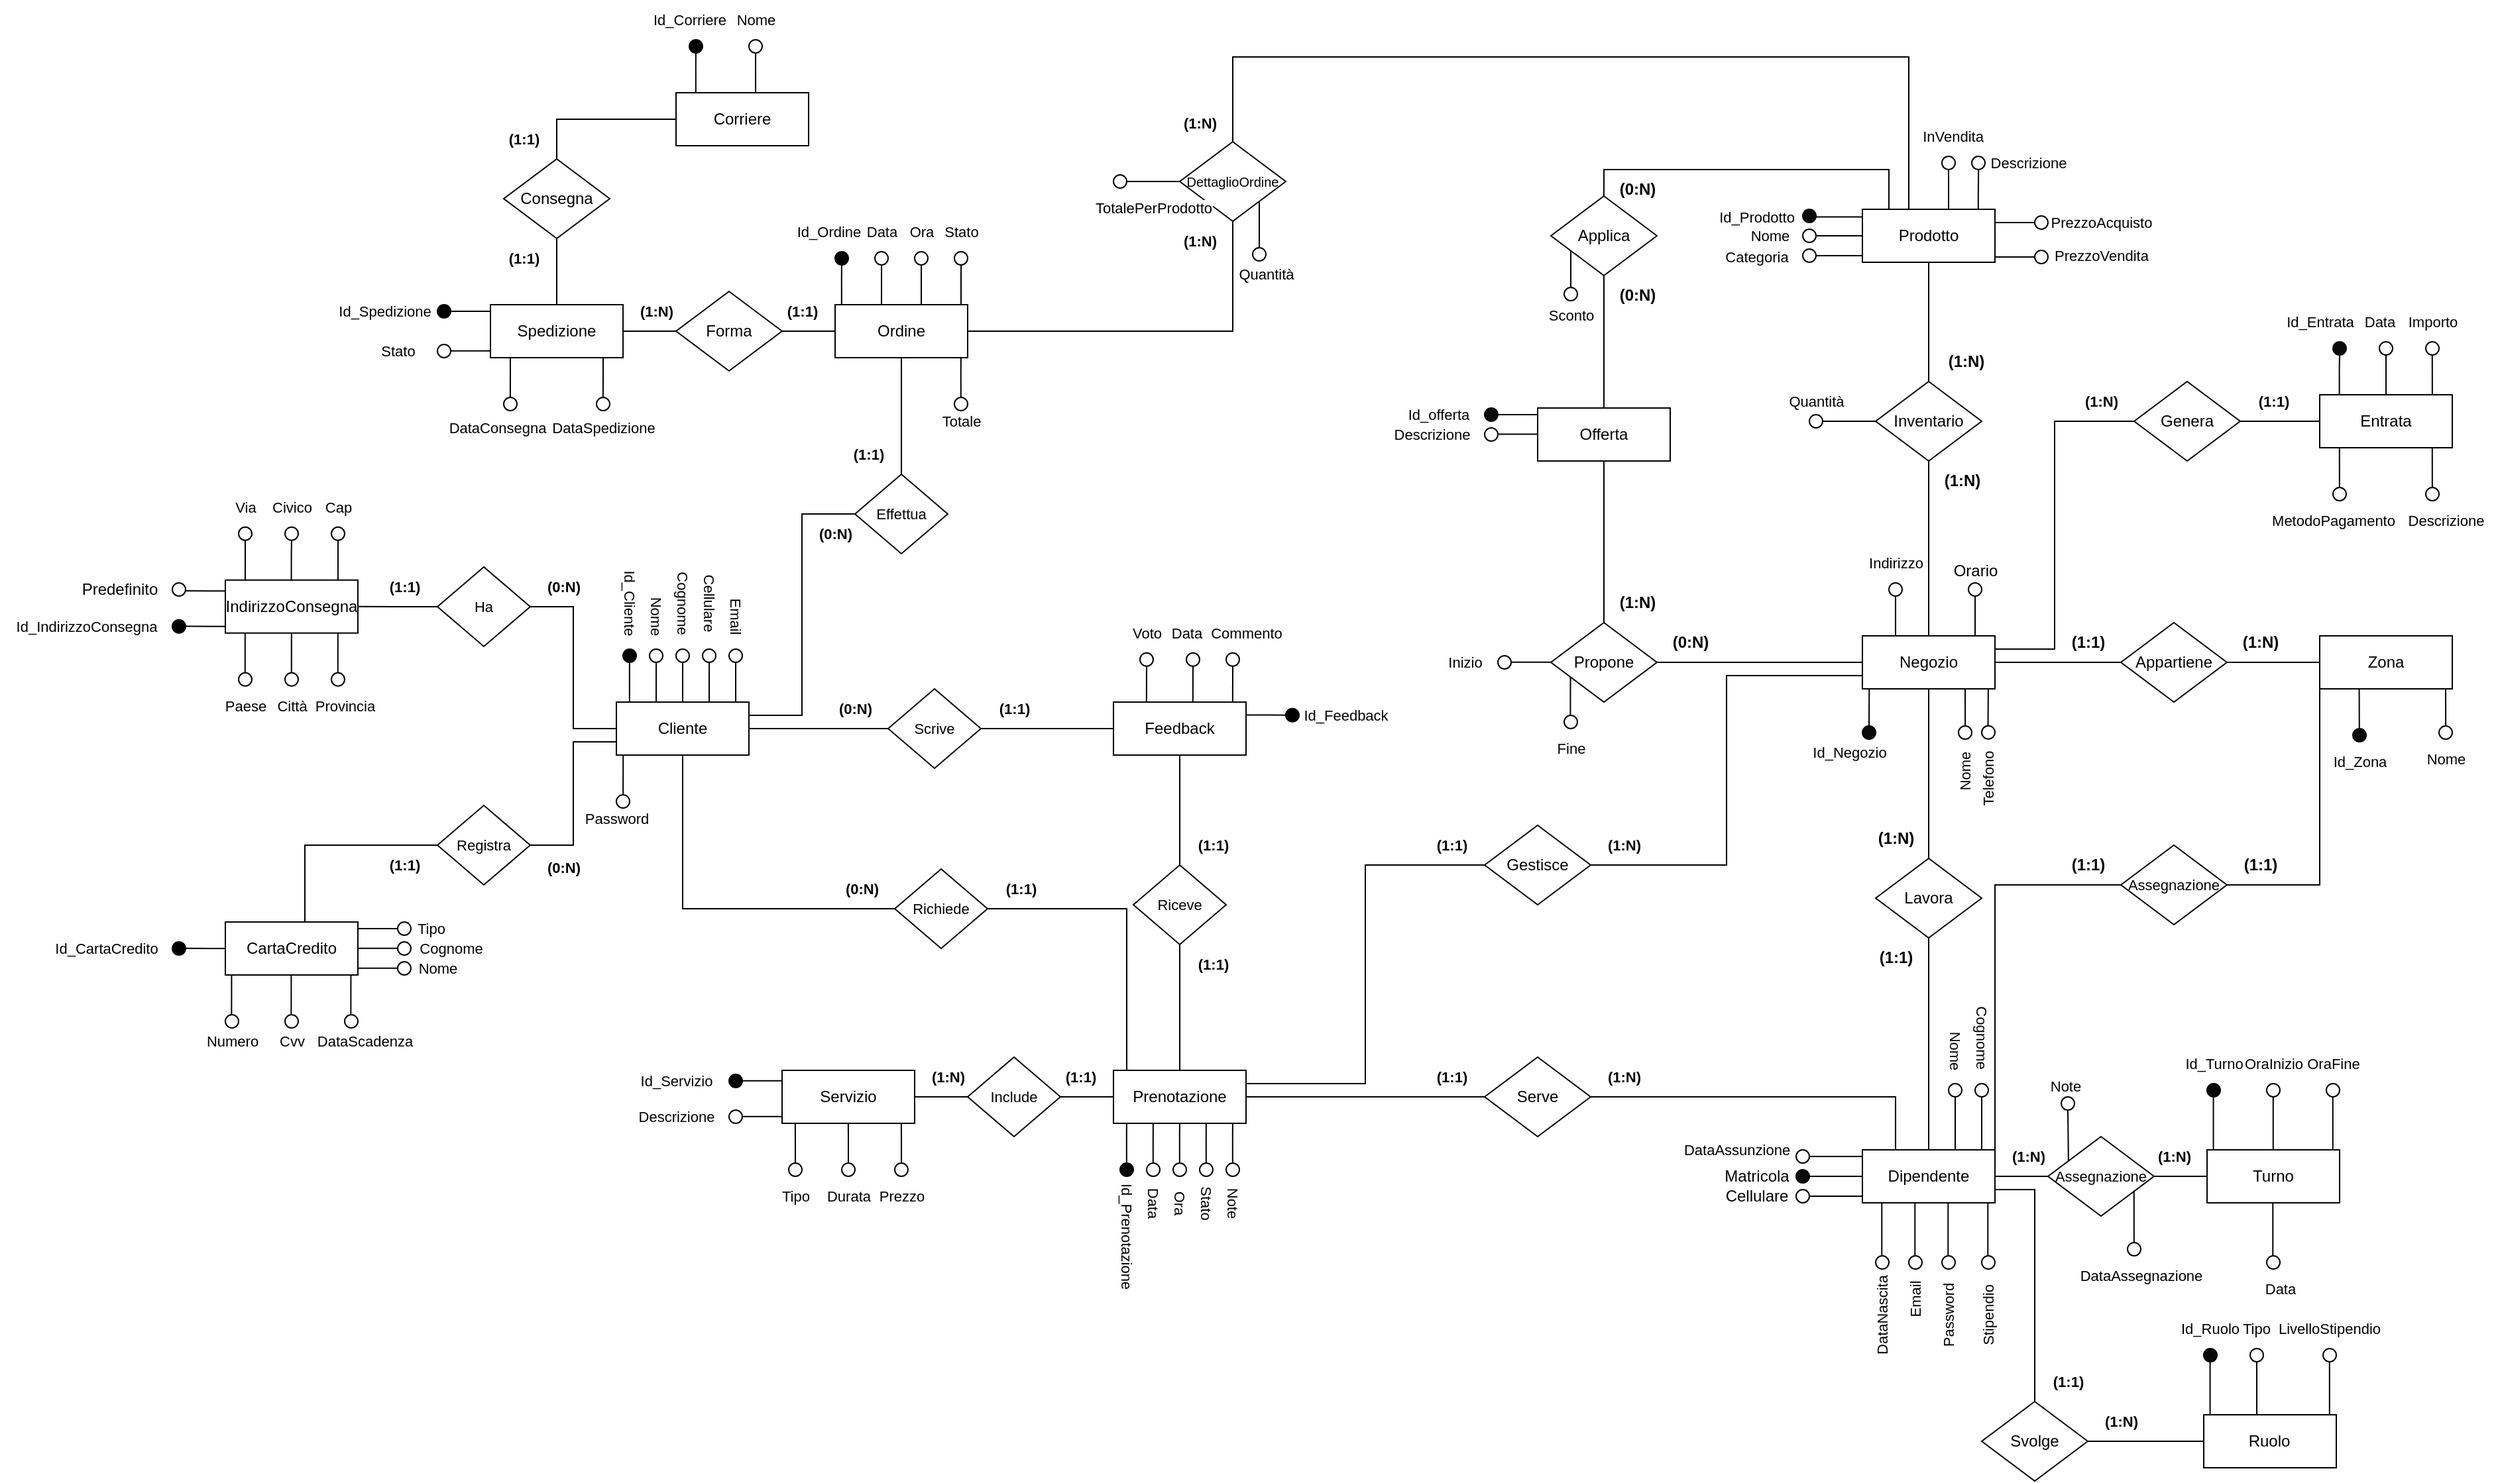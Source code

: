 <mxfile version="25.0.3">
  <diagram name="Page-1" id="gynMwfnuq9wmplJf3m1p">
    <mxGraphModel dx="2944" dy="1306" grid="1" gridSize="10" guides="1" tooltips="1" connect="1" arrows="1" fold="1" page="1" pageScale="1" pageWidth="850" pageHeight="1100" math="0" shadow="0">
      <root>
        <mxCell id="0" />
        <mxCell id="1" parent="0" />
        <mxCell id="BY9FEdLP28-7sdqENkhA-162" style="edgeStyle=none;shape=connector;rounded=0;orthogonalLoop=1;jettySize=auto;html=1;exitX=0.75;exitY=1;exitDx=0;exitDy=0;strokeColor=default;align=center;verticalAlign=middle;fontFamily=Helvetica;fontSize=11;fontColor=default;labelBackgroundColor=default;endArrow=none;" parent="1" edge="1">
          <mxGeometry relative="1" as="geometry">
            <mxPoint x="-600.003" y="460" as="targetPoint" />
            <mxPoint x="-599.86" y="432" as="sourcePoint" />
          </mxGeometry>
        </mxCell>
        <mxCell id="BY9FEdLP28-7sdqENkhA-163" style="edgeStyle=none;shape=connector;rounded=0;orthogonalLoop=1;jettySize=auto;html=1;exitX=0.25;exitY=1;exitDx=0;exitDy=0;strokeColor=default;align=center;verticalAlign=middle;fontFamily=Helvetica;fontSize=11;fontColor=default;labelBackgroundColor=default;endArrow=none;" parent="1" edge="1">
          <mxGeometry relative="1" as="geometry">
            <mxPoint x="-527.453" y="460" as="targetPoint" />
            <mxPoint x="-527.5" y="432" as="sourcePoint" />
          </mxGeometry>
        </mxCell>
        <mxCell id="BY9FEdLP28-7sdqENkhA-164" style="edgeStyle=none;shape=connector;rounded=0;orthogonalLoop=1;jettySize=auto;html=1;exitX=0.25;exitY=0;exitDx=0;exitDy=0;strokeColor=default;align=center;verticalAlign=middle;fontFamily=Helvetica;fontSize=11;fontColor=default;labelBackgroundColor=default;endArrow=none;entryX=0.5;entryY=1;entryDx=0;entryDy=0;" parent="1" source="BY9FEdLP28-7sdqENkhA-168" target="BY9FEdLP28-7sdqENkhA-193" edge="1">
          <mxGeometry relative="1" as="geometry">
            <mxPoint x="-579.953" y="360" as="targetPoint" />
          </mxGeometry>
        </mxCell>
        <mxCell id="BY9FEdLP28-7sdqENkhA-165" style="edgeStyle=none;shape=connector;rounded=0;orthogonalLoop=1;jettySize=auto;html=1;strokeColor=default;align=center;verticalAlign=middle;fontFamily=Helvetica;fontSize=11;fontColor=default;labelBackgroundColor=default;endArrow=none;entryX=0.5;entryY=1;entryDx=0;entryDy=0;exitX=0.948;exitY=-0.003;exitDx=0;exitDy=0;exitPerimeter=0;" parent="1" edge="1">
          <mxGeometry relative="1" as="geometry">
            <mxPoint x="-510.04" y="430" as="targetPoint" />
            <mxPoint x="-510.24" y="459.88" as="sourcePoint" />
          </mxGeometry>
        </mxCell>
        <mxCell id="BY9FEdLP28-7sdqENkhA-166" style="edgeStyle=orthogonalEdgeStyle;shape=connector;rounded=0;orthogonalLoop=1;jettySize=auto;html=1;strokeColor=default;align=center;verticalAlign=middle;fontFamily=Helvetica;fontSize=11;fontColor=default;labelBackgroundColor=default;endArrow=none;endFill=0;" parent="1" source="BY9FEdLP28-7sdqENkhA-265" edge="1">
          <mxGeometry relative="1" as="geometry">
            <mxPoint x="-555" y="240" as="targetPoint" />
          </mxGeometry>
        </mxCell>
        <mxCell id="BY9FEdLP28-7sdqENkhA-167" style="edgeStyle=orthogonalEdgeStyle;shape=connector;rounded=0;orthogonalLoop=1;jettySize=auto;html=1;entryX=0;entryY=0.5;entryDx=0;entryDy=0;strokeColor=default;align=center;verticalAlign=middle;fontFamily=Helvetica;fontSize=11;fontColor=default;labelBackgroundColor=default;endArrow=none;endFill=0;" parent="1" source="BY9FEdLP28-7sdqENkhA-168" target="BY9FEdLP28-7sdqENkhA-211" edge="1">
          <mxGeometry relative="1" as="geometry" />
        </mxCell>
        <mxCell id="BY9FEdLP28-7sdqENkhA-532" style="edgeStyle=orthogonalEdgeStyle;rounded=0;orthogonalLoop=1;jettySize=auto;html=1;entryX=0.5;entryY=0;entryDx=0;entryDy=0;endArrow=none;endFill=0;" parent="1" source="BY9FEdLP28-7sdqENkhA-168" target="BY9FEdLP28-7sdqENkhA-529" edge="1">
          <mxGeometry relative="1" as="geometry" />
        </mxCell>
        <mxCell id="BY9FEdLP28-7sdqENkhA-168" value="Negozio" style="whiteSpace=wrap;html=1;align=center;" parent="1" vertex="1">
          <mxGeometry x="-605" y="392" width="100" height="40" as="geometry" />
        </mxCell>
        <mxCell id="BY9FEdLP28-7sdqENkhA-169" style="edgeStyle=none;shape=connector;rounded=0;orthogonalLoop=1;jettySize=auto;html=1;exitX=0;exitY=0.25;exitDx=0;exitDy=0;strokeColor=default;align=center;verticalAlign=middle;fontFamily=Helvetica;fontSize=11;fontColor=default;labelBackgroundColor=default;endArrow=none;" parent="1" edge="1">
          <mxGeometry relative="1" as="geometry">
            <mxPoint x="-880" y="225" as="targetPoint" />
            <mxPoint x="-850" y="225" as="sourcePoint" />
            <Array as="points">
              <mxPoint x="-860" y="225" />
            </Array>
          </mxGeometry>
        </mxCell>
        <mxCell id="BY9FEdLP28-7sdqENkhA-170" style="edgeStyle=none;shape=connector;rounded=0;orthogonalLoop=1;jettySize=auto;html=1;exitX=0;exitY=0.75;exitDx=0;exitDy=0;strokeColor=default;align=center;verticalAlign=middle;fontFamily=Helvetica;fontSize=11;fontColor=default;labelBackgroundColor=default;endArrow=none;" parent="1" edge="1">
          <mxGeometry relative="1" as="geometry">
            <mxPoint x="-870" y="411.9" as="targetPoint" />
            <mxPoint x="-840" y="411.9" as="sourcePoint" />
          </mxGeometry>
        </mxCell>
        <mxCell id="BY9FEdLP28-7sdqENkhA-171" style="edgeStyle=none;shape=connector;rounded=0;orthogonalLoop=1;jettySize=auto;html=1;exitX=0.25;exitY=1;exitDx=0;exitDy=0;strokeColor=default;align=center;verticalAlign=middle;fontFamily=Helvetica;fontSize=11;fontColor=default;labelBackgroundColor=default;endArrow=none;" parent="1" edge="1">
          <mxGeometry relative="1" as="geometry">
            <mxPoint x="-825.288" y="452.0" as="targetPoint" />
            <mxPoint x="-825.25" y="422.0" as="sourcePoint" />
          </mxGeometry>
        </mxCell>
        <mxCell id="BY9FEdLP28-7sdqENkhA-172" style="edgeStyle=none;shape=connector;rounded=0;orthogonalLoop=1;jettySize=auto;html=1;exitX=0.75;exitY=1;exitDx=0;exitDy=0;strokeColor=default;align=center;verticalAlign=middle;fontFamily=Helvetica;fontSize=11;fontColor=default;labelBackgroundColor=default;endArrow=none;" parent="1" edge="1">
          <mxGeometry relative="1" as="geometry">
            <mxPoint x="-825" y="129" as="targetPoint" />
            <mxPoint x="-825" y="101" as="sourcePoint" />
          </mxGeometry>
        </mxCell>
        <mxCell id="BY9FEdLP28-7sdqENkhA-173" value="Offerta" style="whiteSpace=wrap;html=1;align=center;" parent="1" vertex="1">
          <mxGeometry x="-850" y="220" width="100" height="40" as="geometry" />
        </mxCell>
        <mxCell id="BY9FEdLP28-7sdqENkhA-174" style="edgeStyle=orthogonalEdgeStyle;shape=connector;rounded=0;orthogonalLoop=1;jettySize=auto;html=1;strokeColor=default;align=center;verticalAlign=middle;fontFamily=Helvetica;fontSize=11;fontColor=default;labelBackgroundColor=default;endArrow=none;endFill=0;" parent="1" edge="1">
          <mxGeometry relative="1" as="geometry">
            <mxPoint x="-640" y="75.74" as="targetPoint" />
            <mxPoint x="-605" y="75.74" as="sourcePoint" />
          </mxGeometry>
        </mxCell>
        <mxCell id="BY9FEdLP28-7sdqENkhA-175" style="edgeStyle=orthogonalEdgeStyle;shape=connector;rounded=0;orthogonalLoop=1;jettySize=auto;html=1;exitX=0;exitY=0.5;exitDx=0;exitDy=0;strokeColor=default;align=center;verticalAlign=middle;fontFamily=Helvetica;fontSize=11;fontColor=default;labelBackgroundColor=default;endArrow=none;endFill=0;" parent="1" edge="1">
          <mxGeometry relative="1" as="geometry">
            <mxPoint x="-640" y="90.047" as="targetPoint" />
            <mxPoint x="-605" y="90" as="sourcePoint" />
          </mxGeometry>
        </mxCell>
        <mxCell id="BY9FEdLP28-7sdqENkhA-176" style="edgeStyle=orthogonalEdgeStyle;shape=connector;rounded=0;orthogonalLoop=1;jettySize=auto;html=1;exitX=0;exitY=0.75;exitDx=0;exitDy=0;strokeColor=default;align=center;verticalAlign=middle;fontFamily=Helvetica;fontSize=11;fontColor=default;labelBackgroundColor=default;endArrow=none;endFill=0;" parent="1" edge="1">
          <mxGeometry relative="1" as="geometry">
            <mxPoint x="-640" y="105.047" as="targetPoint" />
            <mxPoint x="-605" y="105" as="sourcePoint" />
          </mxGeometry>
        </mxCell>
        <mxCell id="BY9FEdLP28-7sdqENkhA-177" style="edgeStyle=orthogonalEdgeStyle;shape=connector;rounded=0;orthogonalLoop=1;jettySize=auto;html=1;strokeColor=default;align=center;verticalAlign=middle;fontFamily=Helvetica;fontSize=11;fontColor=default;labelBackgroundColor=default;endArrow=none;endFill=0;entryX=0;entryY=0.5;entryDx=0;entryDy=0;" parent="1" target="BY9FEdLP28-7sdqENkhA-208" edge="1">
          <mxGeometry relative="1" as="geometry">
            <mxPoint x="-480" y="80" as="targetPoint" />
            <mxPoint x="-505" y="80.0" as="sourcePoint" />
          </mxGeometry>
        </mxCell>
        <mxCell id="BY9FEdLP28-7sdqENkhA-178" value="Propone" style="shape=rhombus;perimeter=rhombusPerimeter;whiteSpace=wrap;html=1;align=center;" parent="1" vertex="1">
          <mxGeometry x="-840" y="382" width="80" height="60" as="geometry" />
        </mxCell>
        <mxCell id="BY9FEdLP28-7sdqENkhA-179" value="(1:N)" style="text;html=1;align=center;verticalAlign=middle;resizable=0;points=[];autosize=1;strokeColor=none;fillColor=none;fontStyle=1" parent="1" vertex="1">
          <mxGeometry x="-552.5" y="170" width="50" height="30" as="geometry" />
        </mxCell>
        <mxCell id="BY9FEdLP28-7sdqENkhA-180" value="(1:N)" style="text;html=1;align=center;verticalAlign=middle;resizable=0;points=[];autosize=1;strokeColor=none;fillColor=none;fontStyle=1" parent="1" vertex="1">
          <mxGeometry x="-800" y="352" width="50" height="30" as="geometry" />
        </mxCell>
        <mxCell id="BY9FEdLP28-7sdqENkhA-181" value="(0:N)" style="text;html=1;align=center;verticalAlign=middle;resizable=0;points=[];autosize=1;strokeColor=none;fillColor=none;fontStyle=1" parent="1" vertex="1">
          <mxGeometry x="-760" y="382" width="50" height="30" as="geometry" />
        </mxCell>
        <mxCell id="BY9FEdLP28-7sdqENkhA-182" value="" style="endArrow=none;html=1;rounded=0;exitX=1;exitY=0.5;exitDx=0;exitDy=0;entryX=0;entryY=0.5;entryDx=0;entryDy=0;" parent="1" source="BY9FEdLP28-7sdqENkhA-178" target="BY9FEdLP28-7sdqENkhA-168" edge="1">
          <mxGeometry relative="1" as="geometry">
            <mxPoint x="-770" y="480" as="sourcePoint" />
            <mxPoint x="-610" y="480" as="targetPoint" />
          </mxGeometry>
        </mxCell>
        <mxCell id="BY9FEdLP28-7sdqENkhA-183" value="" style="endArrow=none;html=1;rounded=0;exitX=0.5;exitY=0;exitDx=0;exitDy=0;entryX=0.5;entryY=1;entryDx=0;entryDy=0;" parent="1" source="BY9FEdLP28-7sdqENkhA-178" target="BY9FEdLP28-7sdqENkhA-173" edge="1">
          <mxGeometry relative="1" as="geometry">
            <mxPoint x="-710" y="330" as="sourcePoint" />
            <mxPoint x="-550" y="330" as="targetPoint" />
          </mxGeometry>
        </mxCell>
        <mxCell id="BY9FEdLP28-7sdqENkhA-184" value="Applica" style="shape=rhombus;perimeter=rhombusPerimeter;whiteSpace=wrap;html=1;align=center;" parent="1" vertex="1">
          <mxGeometry x="-840" y="60" width="80" height="60" as="geometry" />
        </mxCell>
        <mxCell id="BY9FEdLP28-7sdqENkhA-185" value="" style="endArrow=none;html=1;rounded=0;exitX=0.5;exitY=0;exitDx=0;exitDy=0;" parent="1" source="BY9FEdLP28-7sdqENkhA-173" edge="1">
          <mxGeometry relative="1" as="geometry">
            <mxPoint x="-770" y="190" as="sourcePoint" />
            <mxPoint x="-800" y="120" as="targetPoint" />
          </mxGeometry>
        </mxCell>
        <mxCell id="BY9FEdLP28-7sdqENkhA-186" value="(0:N)" style="text;html=1;align=center;verticalAlign=middle;resizable=0;points=[];autosize=1;strokeColor=none;fillColor=none;fontStyle=1" parent="1" vertex="1">
          <mxGeometry x="-800" y="120" width="50" height="30" as="geometry" />
        </mxCell>
        <mxCell id="BY9FEdLP28-7sdqENkhA-187" value="(0:N)" style="text;html=1;align=center;verticalAlign=middle;resizable=0;points=[];autosize=1;strokeColor=none;fillColor=none;fontStyle=1" parent="1" vertex="1">
          <mxGeometry x="-800" y="40" width="50" height="30" as="geometry" />
        </mxCell>
        <mxCell id="BY9FEdLP28-7sdqENkhA-188" value="(1:N)" style="text;html=1;align=center;verticalAlign=middle;resizable=0;points=[];autosize=1;strokeColor=none;fillColor=none;fontStyle=1" parent="1" vertex="1">
          <mxGeometry x="-555" y="260" width="50" height="30" as="geometry" />
        </mxCell>
        <mxCell id="BY9FEdLP28-7sdqENkhA-189" value="Id_Negozio" style="text;html=1;align=center;verticalAlign=middle;resizable=0;points=[];autosize=1;strokeColor=none;fillColor=none;fontFamily=Helvetica;fontSize=11;fontColor=default;labelBackgroundColor=default;" parent="1" vertex="1">
          <mxGeometry x="-655" y="465" width="80" height="30" as="geometry" />
        </mxCell>
        <mxCell id="BY9FEdLP28-7sdqENkhA-190" value="" style="ellipse;whiteSpace=wrap;html=1;aspect=fixed;fontFamily=Helvetica;fontSize=11;fontColor=default;labelBackgroundColor=default;fillColor=#0A0A0A;" parent="1" vertex="1">
          <mxGeometry x="-605" y="460" width="10" height="10" as="geometry" />
        </mxCell>
        <mxCell id="BY9FEdLP28-7sdqENkhA-191" value="" style="ellipse;whiteSpace=wrap;html=1;aspect=fixed;fontFamily=Helvetica;fontSize=11;fontColor=default;labelBackgroundColor=default;fillColor=none;" parent="1" vertex="1">
          <mxGeometry x="-532.5" y="460" width="10" height="10" as="geometry" />
        </mxCell>
        <mxCell id="BY9FEdLP28-7sdqENkhA-192" value="Nome" style="text;html=1;align=center;verticalAlign=middle;resizable=1;points=[];autosize=1;strokeColor=none;fillColor=none;fontFamily=Helvetica;fontSize=11;fontColor=default;labelBackgroundColor=default;movable=1;rotatable=1;deletable=1;editable=1;locked=0;connectable=1;rotation=-90;" parent="1" vertex="1">
          <mxGeometry x="-552.5" y="480" width="50" height="30" as="geometry" />
        </mxCell>
        <mxCell id="BY9FEdLP28-7sdqENkhA-193" value="" style="ellipse;whiteSpace=wrap;html=1;aspect=fixed;fontFamily=Helvetica;fontSize=11;fontColor=default;labelBackgroundColor=default;fillColor=none;" parent="1" vertex="1">
          <mxGeometry x="-585" y="352" width="10" height="10" as="geometry" />
        </mxCell>
        <mxCell id="BY9FEdLP28-7sdqENkhA-194" value="Indirizzo" style="text;html=1;align=center;verticalAlign=middle;resizable=0;points=[];autosize=1;strokeColor=none;fillColor=none;fontFamily=Helvetica;fontSize=11;fontColor=default;labelBackgroundColor=default;" parent="1" vertex="1">
          <mxGeometry x="-615" y="322" width="70" height="30" as="geometry" />
        </mxCell>
        <mxCell id="BY9FEdLP28-7sdqENkhA-195" value="" style="ellipse;whiteSpace=wrap;html=1;aspect=fixed;fontFamily=Helvetica;fontSize=11;fontColor=default;labelBackgroundColor=default;fillColor=none;" parent="1" vertex="1">
          <mxGeometry x="-515" y="459.88" width="10" height="10" as="geometry" />
        </mxCell>
        <mxCell id="BY9FEdLP28-7sdqENkhA-196" value="Telefono" style="text;html=1;align=center;verticalAlign=middle;resizable=0;points=[];autosize=1;strokeColor=none;fillColor=none;fontFamily=Helvetica;fontSize=11;fontColor=default;labelBackgroundColor=default;rotation=-90;" parent="1" vertex="1">
          <mxGeometry x="-545" y="485" width="70" height="30" as="geometry" />
        </mxCell>
        <mxCell id="BY9FEdLP28-7sdqENkhA-197" value="" style="ellipse;whiteSpace=wrap;html=1;aspect=fixed;fontFamily=Helvetica;fontSize=11;fontColor=default;labelBackgroundColor=default;fillColor=#0A0A0A;" parent="1" vertex="1">
          <mxGeometry x="-890" y="220" width="10" height="10" as="geometry" />
        </mxCell>
        <mxCell id="BY9FEdLP28-7sdqENkhA-198" value="Id_offerta" style="text;html=1;align=center;verticalAlign=middle;resizable=0;points=[];autosize=1;strokeColor=none;fillColor=none;fontFamily=Helvetica;fontSize=11;fontColor=default;labelBackgroundColor=default;" parent="1" vertex="1">
          <mxGeometry x="-960" y="210" width="70" height="30" as="geometry" />
        </mxCell>
        <mxCell id="BY9FEdLP28-7sdqENkhA-199" value="Inizio" style="text;html=1;align=center;verticalAlign=middle;resizable=0;points=[];autosize=1;strokeColor=none;fillColor=none;fontFamily=Helvetica;fontSize=11;fontColor=default;labelBackgroundColor=default;" parent="1" vertex="1">
          <mxGeometry x="-930" y="397" width="50" height="30" as="geometry" />
        </mxCell>
        <mxCell id="BY9FEdLP28-7sdqENkhA-200" value="Fine" style="text;html=1;align=center;verticalAlign=middle;resizable=0;points=[];autosize=1;strokeColor=none;fillColor=none;fontFamily=Helvetica;fontSize=11;fontColor=default;labelBackgroundColor=default;" parent="1" vertex="1">
          <mxGeometry x="-850" y="462" width="50" height="30" as="geometry" />
        </mxCell>
        <mxCell id="BY9FEdLP28-7sdqENkhA-201" value="Sconto" style="text;html=1;align=center;verticalAlign=middle;resizable=0;points=[];autosize=1;strokeColor=none;fillColor=none;fontFamily=Helvetica;fontSize=11;fontColor=default;labelBackgroundColor=default;" parent="1" vertex="1">
          <mxGeometry x="-855" y="135" width="60" height="30" as="geometry" />
        </mxCell>
        <mxCell id="BY9FEdLP28-7sdqENkhA-202" style="edgeStyle=none;shape=connector;rounded=0;orthogonalLoop=1;jettySize=auto;html=1;exitX=0;exitY=0.75;exitDx=0;exitDy=0;strokeColor=default;align=center;verticalAlign=middle;fontFamily=Helvetica;fontSize=11;fontColor=default;labelBackgroundColor=default;endArrow=none;" parent="1" edge="1">
          <mxGeometry relative="1" as="geometry">
            <mxPoint x="-880" y="239.81" as="targetPoint" />
            <mxPoint x="-850" y="239.81" as="sourcePoint" />
          </mxGeometry>
        </mxCell>
        <mxCell id="BY9FEdLP28-7sdqENkhA-203" value="" style="ellipse;whiteSpace=wrap;html=1;aspect=fixed;fontFamily=Helvetica;fontSize=11;fontColor=default;labelBackgroundColor=default;fillColor=none;" parent="1" vertex="1">
          <mxGeometry x="-890" y="235" width="10" height="10" as="geometry" />
        </mxCell>
        <mxCell id="BY9FEdLP28-7sdqENkhA-204" value="Descrizione" style="text;html=1;align=center;verticalAlign=middle;resizable=0;points=[];autosize=1;strokeColor=none;fillColor=none;fontFamily=Helvetica;fontSize=11;fontColor=default;labelBackgroundColor=default;" parent="1" vertex="1">
          <mxGeometry x="-970" y="225" width="80" height="30" as="geometry" />
        </mxCell>
        <mxCell id="BY9FEdLP28-7sdqENkhA-205" value="" style="ellipse;whiteSpace=wrap;html=1;aspect=fixed;fontFamily=Helvetica;fontSize=11;fontColor=default;labelBackgroundColor=default;fillColor=none;" parent="1" vertex="1">
          <mxGeometry x="-880" y="407" width="10" height="10" as="geometry" />
        </mxCell>
        <mxCell id="BY9FEdLP28-7sdqENkhA-206" value="" style="ellipse;whiteSpace=wrap;html=1;aspect=fixed;fontFamily=Helvetica;fontSize=11;fontColor=default;labelBackgroundColor=default;fillColor=none;" parent="1" vertex="1">
          <mxGeometry x="-830" y="452" width="10" height="10" as="geometry" />
        </mxCell>
        <mxCell id="BY9FEdLP28-7sdqENkhA-207" value="" style="ellipse;whiteSpace=wrap;html=1;aspect=fixed;fontFamily=Helvetica;fontSize=11;fontColor=default;labelBackgroundColor=default;fillColor=none;" parent="1" vertex="1">
          <mxGeometry x="-830" y="129" width="10" height="10" as="geometry" />
        </mxCell>
        <mxCell id="BY9FEdLP28-7sdqENkhA-208" value="" style="ellipse;whiteSpace=wrap;html=1;aspect=fixed;fontFamily=Helvetica;fontSize=11;fontColor=default;labelBackgroundColor=default;fillColor=none;" parent="1" vertex="1">
          <mxGeometry x="-475" y="75" width="10" height="10" as="geometry" />
        </mxCell>
        <mxCell id="BY9FEdLP28-7sdqENkhA-209" value="" style="endArrow=none;html=1;rounded=0;entryX=0.5;entryY=1;entryDx=0;entryDy=0;" parent="1" target="BY9FEdLP28-7sdqENkhA-211" edge="1">
          <mxGeometry width="50" height="50" relative="1" as="geometry">
            <mxPoint x="-370" y="432" as="sourcePoint" />
            <mxPoint x="-370.19" y="252" as="targetPoint" />
          </mxGeometry>
        </mxCell>
        <mxCell id="BY9FEdLP28-7sdqENkhA-210" style="edgeStyle=none;shape=connector;rounded=0;orthogonalLoop=1;jettySize=auto;html=1;exitX=1;exitY=0.5;exitDx=0;exitDy=0;entryX=0;entryY=0.5;entryDx=0;entryDy=0;strokeColor=default;align=center;verticalAlign=middle;fontFamily=Helvetica;fontSize=11;fontColor=default;labelBackgroundColor=default;endArrow=none;" parent="1" source="BY9FEdLP28-7sdqENkhA-211" target="BY9FEdLP28-7sdqENkhA-212" edge="1">
          <mxGeometry relative="1" as="geometry" />
        </mxCell>
        <mxCell id="BY9FEdLP28-7sdqENkhA-211" value="Appartiene" style="shape=rhombus;perimeter=rhombusPerimeter;whiteSpace=wrap;html=1;align=center;" parent="1" vertex="1">
          <mxGeometry x="-410" y="382" width="80" height="60" as="geometry" />
        </mxCell>
        <mxCell id="BY9FEdLP28-7sdqENkhA-212" value="Zona" style="whiteSpace=wrap;html=1;align=center;" parent="1" vertex="1">
          <mxGeometry x="-260" y="392" width="100" height="40" as="geometry" />
        </mxCell>
        <mxCell id="BY9FEdLP28-7sdqENkhA-213" value="" style="edgeStyle=none;shape=connector;rounded=0;orthogonalLoop=1;jettySize=auto;html=1;exitX=0.75;exitY=1;exitDx=0;exitDy=0;strokeColor=default;align=center;verticalAlign=middle;fontFamily=Helvetica;fontSize=11;fontColor=default;labelBackgroundColor=default;endArrow=none;" parent="1" edge="1">
          <mxGeometry relative="1" as="geometry">
            <mxPoint x="-230.11" y="462" as="targetPoint" />
            <mxPoint x="-230.22" y="432" as="sourcePoint" />
          </mxGeometry>
        </mxCell>
        <mxCell id="BY9FEdLP28-7sdqENkhA-214" value="" style="ellipse;whiteSpace=wrap;html=1;aspect=fixed;fontFamily=Helvetica;fontSize=11;fontColor=default;labelBackgroundColor=default;fillColor=#0A0A0A;" parent="1" vertex="1">
          <mxGeometry x="-235" y="462" width="10" height="10" as="geometry" />
        </mxCell>
        <mxCell id="BY9FEdLP28-7sdqENkhA-215" value="Id_Zona" style="text;html=1;align=center;verticalAlign=middle;resizable=0;points=[];autosize=1;strokeColor=none;fillColor=none;fontFamily=Helvetica;fontSize=11;fontColor=default;labelBackgroundColor=default;" parent="1" vertex="1">
          <mxGeometry x="-265" y="472" width="70" height="30" as="geometry" />
        </mxCell>
        <mxCell id="BY9FEdLP28-7sdqENkhA-216" value="" style="ellipse;whiteSpace=wrap;html=1;aspect=fixed;fontFamily=Helvetica;fontSize=11;fontColor=default;labelBackgroundColor=default;fillColor=none;" parent="1" vertex="1">
          <mxGeometry x="-170" y="460" width="10" height="10" as="geometry" />
        </mxCell>
        <mxCell id="BY9FEdLP28-7sdqENkhA-217" style="edgeStyle=none;shape=connector;rounded=0;orthogonalLoop=1;jettySize=auto;html=1;exitX=0.25;exitY=1;exitDx=0;exitDy=0;strokeColor=default;align=center;verticalAlign=middle;fontFamily=Helvetica;fontSize=11;fontColor=default;labelBackgroundColor=default;endArrow=none;" parent="1" edge="1">
          <mxGeometry relative="1" as="geometry">
            <mxPoint x="-164.953" y="460" as="targetPoint" />
            <mxPoint x="-165" y="432" as="sourcePoint" />
          </mxGeometry>
        </mxCell>
        <mxCell id="BY9FEdLP28-7sdqENkhA-218" value="Nome" style="text;html=1;align=center;verticalAlign=middle;resizable=0;points=[];autosize=1;strokeColor=none;fillColor=none;fontFamily=Helvetica;fontSize=11;fontColor=default;labelBackgroundColor=default;" parent="1" vertex="1">
          <mxGeometry x="-190" y="470" width="50" height="30" as="geometry" />
        </mxCell>
        <mxCell id="BY9FEdLP28-7sdqENkhA-219" value="(1:N)" style="text;html=1;align=center;verticalAlign=middle;resizable=0;points=[];autosize=1;strokeColor=none;fillColor=none;fontStyle=1" parent="1" vertex="1">
          <mxGeometry x="-330" y="382" width="50" height="30" as="geometry" />
        </mxCell>
        <mxCell id="BY9FEdLP28-7sdqENkhA-220" value="(1:1)" style="text;html=1;align=center;verticalAlign=middle;resizable=0;points=[];autosize=1;strokeColor=none;fillColor=none;fontStyle=1" parent="1" vertex="1">
          <mxGeometry x="-460" y="382" width="50" height="30" as="geometry" />
        </mxCell>
        <mxCell id="BY9FEdLP28-7sdqENkhA-221" value="" style="ellipse;whiteSpace=wrap;html=1;aspect=fixed;fontFamily=Helvetica;fontSize=11;fontColor=default;labelBackgroundColor=default;fillColor=#0A0A0A;" parent="1" vertex="1">
          <mxGeometry x="-650" y="70" width="10" height="10" as="geometry" />
        </mxCell>
        <mxCell id="BY9FEdLP28-7sdqENkhA-222" value="Id_Prodotto" style="text;html=1;align=center;verticalAlign=middle;resizable=0;points=[];autosize=1;strokeColor=none;fillColor=none;fontFamily=Helvetica;fontSize=11;fontColor=default;labelBackgroundColor=default;" parent="1" vertex="1">
          <mxGeometry x="-725" y="61" width="80" height="30" as="geometry" />
        </mxCell>
        <mxCell id="BY9FEdLP28-7sdqENkhA-223" value="" style="ellipse;whiteSpace=wrap;html=1;aspect=fixed;fontFamily=Helvetica;fontSize=11;fontColor=default;labelBackgroundColor=default;fillColor=none;" parent="1" vertex="1">
          <mxGeometry x="-650" y="85" width="10" height="10" as="geometry" />
        </mxCell>
        <mxCell id="BY9FEdLP28-7sdqENkhA-224" value="Nome" style="text;html=1;align=center;verticalAlign=middle;resizable=0;points=[];autosize=1;strokeColor=none;fillColor=none;fontFamily=Helvetica;fontSize=11;fontColor=default;labelBackgroundColor=default;" parent="1" vertex="1">
          <mxGeometry x="-700" y="75" width="50" height="30" as="geometry" />
        </mxCell>
        <mxCell id="BY9FEdLP28-7sdqENkhA-225" value="" style="ellipse;whiteSpace=wrap;html=1;aspect=fixed;fontFamily=Helvetica;fontSize=11;fontColor=default;labelBackgroundColor=default;fillColor=none;" parent="1" vertex="1">
          <mxGeometry x="-650" y="100" width="10" height="10" as="geometry" />
        </mxCell>
        <mxCell id="BY9FEdLP28-7sdqENkhA-226" value="Categoria" style="text;html=1;align=center;verticalAlign=middle;resizable=0;points=[];autosize=1;strokeColor=none;fillColor=none;fontFamily=Helvetica;fontSize=11;fontColor=default;labelBackgroundColor=default;" parent="1" vertex="1">
          <mxGeometry x="-720" y="91" width="70" height="30" as="geometry" />
        </mxCell>
        <mxCell id="BY9FEdLP28-7sdqENkhA-227" value="PrezzoAcquisto" style="text;html=1;align=center;verticalAlign=middle;resizable=0;points=[];autosize=1;strokeColor=none;fillColor=none;fontFamily=Helvetica;fontSize=11;fontColor=default;labelBackgroundColor=default;" parent="1" vertex="1">
          <mxGeometry x="-475" y="65" width="100" height="30" as="geometry" />
        </mxCell>
        <mxCell id="BY9FEdLP28-7sdqENkhA-228" value="" style="ellipse;whiteSpace=wrap;html=1;aspect=fixed;fontFamily=Helvetica;fontSize=11;fontColor=default;labelBackgroundColor=default;fillColor=none;" parent="1" vertex="1">
          <mxGeometry x="-645" y="225" width="10" height="10" as="geometry" />
        </mxCell>
        <mxCell id="BY9FEdLP28-7sdqENkhA-229" value="Quantità" style="text;html=1;align=center;verticalAlign=middle;resizable=0;points=[];autosize=1;strokeColor=none;fillColor=none;fontFamily=Helvetica;fontSize=11;fontColor=default;labelBackgroundColor=default;" parent="1" vertex="1">
          <mxGeometry x="-675" y="200" width="70" height="30" as="geometry" />
        </mxCell>
        <mxCell id="BY9FEdLP28-7sdqENkhA-230" style="edgeStyle=orthogonalEdgeStyle;shape=connector;rounded=0;orthogonalLoop=1;jettySize=auto;html=1;entryX=0.5;entryY=1;entryDx=0;entryDy=0;strokeColor=default;align=center;verticalAlign=middle;fontFamily=Helvetica;fontSize=11;fontColor=default;labelBackgroundColor=default;endArrow=none;endFill=0;" parent="1" source="BY9FEdLP28-7sdqENkhA-265" target="BY9FEdLP28-7sdqENkhA-233" edge="1">
          <mxGeometry relative="1" as="geometry" />
        </mxCell>
        <mxCell id="BY9FEdLP28-7sdqENkhA-231" style="edgeStyle=orthogonalEdgeStyle;shape=connector;rounded=0;orthogonalLoop=1;jettySize=auto;html=1;strokeColor=default;align=center;verticalAlign=middle;fontFamily=Helvetica;fontSize=11;fontColor=default;labelBackgroundColor=default;endArrow=none;endFill=0;entryX=1;entryY=0.5;entryDx=0;entryDy=0;" parent="1" source="BY9FEdLP28-7sdqENkhA-265" target="BY9FEdLP28-7sdqENkhA-228" edge="1">
          <mxGeometry relative="1" as="geometry">
            <mxPoint x="-630.0" y="210" as="targetPoint" />
          </mxGeometry>
        </mxCell>
        <mxCell id="BY9FEdLP28-7sdqENkhA-232" style="edgeStyle=orthogonalEdgeStyle;shape=connector;rounded=0;orthogonalLoop=1;jettySize=auto;html=1;strokeColor=default;align=center;verticalAlign=middle;fontFamily=Helvetica;fontSize=11;fontColor=default;labelBackgroundColor=default;endArrow=none;endFill=0;" parent="1" edge="1">
          <mxGeometry relative="1" as="geometry">
            <mxPoint x="-585.001" y="70" as="sourcePoint" />
            <mxPoint x="-800.03" y="60" as="targetPoint" />
            <Array as="points">
              <mxPoint x="-585" y="40" />
              <mxPoint x="-800" y="40" />
            </Array>
          </mxGeometry>
        </mxCell>
        <mxCell id="BY9FEdLP28-7sdqENkhA-886" style="edgeStyle=orthogonalEdgeStyle;shape=connector;rounded=0;orthogonalLoop=1;jettySize=auto;html=1;entryX=0.5;entryY=0;entryDx=0;entryDy=0;strokeColor=default;align=center;verticalAlign=middle;fontFamily=Helvetica;fontSize=11;fontColor=default;labelBackgroundColor=default;endArrow=none;endFill=0;" parent="1" source="BY9FEdLP28-7sdqENkhA-233" target="BY9FEdLP28-7sdqENkhA-313" edge="1">
          <mxGeometry relative="1" as="geometry">
            <Array as="points">
              <mxPoint x="-570" y="-45" />
              <mxPoint x="-1080" y="-45" />
            </Array>
          </mxGeometry>
        </mxCell>
        <mxCell id="BY9FEdLP28-7sdqENkhA-233" value="&lt;div&gt;Prodotto&lt;/div&gt;" style="whiteSpace=wrap;html=1;align=center;" parent="1" vertex="1">
          <mxGeometry x="-605" y="70" width="100" height="40" as="geometry" />
        </mxCell>
        <mxCell id="BY9FEdLP28-7sdqENkhA-234" style="edgeStyle=orthogonalEdgeStyle;shape=connector;rounded=0;orthogonalLoop=1;jettySize=auto;html=1;entryX=1;entryY=0.5;entryDx=0;entryDy=0;strokeColor=default;align=center;verticalAlign=middle;fontFamily=Helvetica;fontSize=11;fontColor=default;labelBackgroundColor=default;endArrow=none;endFill=0;" parent="1" source="BY9FEdLP28-7sdqENkhA-238" target="BY9FEdLP28-7sdqENkhA-240" edge="1">
          <mxGeometry relative="1" as="geometry" />
        </mxCell>
        <mxCell id="BY9FEdLP28-7sdqENkhA-235" style="edgeStyle=orthogonalEdgeStyle;shape=connector;rounded=0;orthogonalLoop=1;jettySize=auto;html=1;exitX=0.25;exitY=0;exitDx=0;exitDy=0;strokeColor=default;align=center;verticalAlign=middle;fontFamily=Helvetica;fontSize=11;fontColor=default;labelBackgroundColor=default;endArrow=none;endFill=0;" parent="1" edge="1">
          <mxGeometry relative="1" as="geometry">
            <mxPoint x="-245" y="180" as="targetPoint" />
            <mxPoint x="-245.17" y="210" as="sourcePoint" />
            <Array as="points">
              <mxPoint x="-245.17" y="190" />
              <mxPoint x="-245.17" y="190" />
            </Array>
          </mxGeometry>
        </mxCell>
        <mxCell id="BY9FEdLP28-7sdqENkhA-236" style="edgeStyle=orthogonalEdgeStyle;shape=connector;rounded=0;orthogonalLoop=1;jettySize=auto;html=1;exitX=0.5;exitY=0;exitDx=0;exitDy=0;strokeColor=default;align=center;verticalAlign=middle;fontFamily=Helvetica;fontSize=11;fontColor=default;labelBackgroundColor=default;endArrow=none;endFill=0;" parent="1" source="BY9FEdLP28-7sdqENkhA-238" edge="1">
          <mxGeometry relative="1" as="geometry">
            <mxPoint x="-210" y="180" as="targetPoint" />
          </mxGeometry>
        </mxCell>
        <mxCell id="BY9FEdLP28-7sdqENkhA-237" style="edgeStyle=orthogonalEdgeStyle;shape=connector;rounded=0;orthogonalLoop=1;jettySize=auto;html=1;exitX=0.75;exitY=0;exitDx=0;exitDy=0;strokeColor=default;align=center;verticalAlign=middle;fontFamily=Helvetica;fontSize=11;fontColor=default;labelBackgroundColor=default;endArrow=none;endFill=0;" parent="1" edge="1">
          <mxGeometry relative="1" as="geometry">
            <mxPoint x="-175.1" y="180" as="targetPoint" />
            <mxPoint x="-175.07" y="210" as="sourcePoint" />
            <Array as="points">
              <mxPoint x="-175.1" y="191" />
              <mxPoint x="-175.1" y="191" />
            </Array>
          </mxGeometry>
        </mxCell>
        <mxCell id="BY9FEdLP28-7sdqENkhA-238" value="Entrata" style="whiteSpace=wrap;html=1;align=center;" parent="1" vertex="1">
          <mxGeometry x="-260" y="210" width="100" height="40" as="geometry" />
        </mxCell>
        <mxCell id="BY9FEdLP28-7sdqENkhA-239" style="edgeStyle=orthogonalEdgeStyle;shape=connector;rounded=0;orthogonalLoop=1;jettySize=auto;html=1;entryX=1;entryY=0.25;entryDx=0;entryDy=0;strokeColor=default;align=center;verticalAlign=middle;fontFamily=Helvetica;fontSize=11;fontColor=default;labelBackgroundColor=default;endArrow=none;endFill=0;" parent="1" source="BY9FEdLP28-7sdqENkhA-240" target="BY9FEdLP28-7sdqENkhA-168" edge="1">
          <mxGeometry relative="1" as="geometry">
            <Array as="points">
              <mxPoint x="-460" y="230" />
              <mxPoint x="-460" y="402" />
            </Array>
          </mxGeometry>
        </mxCell>
        <mxCell id="BY9FEdLP28-7sdqENkhA-240" value="Genera" style="shape=rhombus;perimeter=rhombusPerimeter;whiteSpace=wrap;html=1;align=center;" parent="1" vertex="1">
          <mxGeometry x="-400" y="200" width="80" height="60" as="geometry" />
        </mxCell>
        <mxCell id="BY9FEdLP28-7sdqENkhA-241" value="(1:N)" style="text;html=1;align=center;verticalAlign=middle;resizable=0;points=[];autosize=1;strokeColor=none;fillColor=none;fontFamily=Helvetica;fontSize=11;fontColor=default;labelBackgroundColor=default;fontStyle=1" parent="1" vertex="1">
          <mxGeometry x="-450" y="200" width="50" height="30" as="geometry" />
        </mxCell>
        <mxCell id="BY9FEdLP28-7sdqENkhA-242" value="(1:1)" style="text;html=1;align=center;verticalAlign=middle;resizable=0;points=[];autosize=1;strokeColor=none;fillColor=none;fontFamily=Helvetica;fontSize=11;fontColor=default;labelBackgroundColor=default;fontStyle=1" parent="1" vertex="1">
          <mxGeometry x="-320" y="200" width="50" height="30" as="geometry" />
        </mxCell>
        <mxCell id="BY9FEdLP28-7sdqENkhA-243" value="" style="ellipse;whiteSpace=wrap;html=1;aspect=fixed;fontFamily=Helvetica;fontSize=11;fontColor=default;labelBackgroundColor=default;fillColor=#0A0A0A;" parent="1" vertex="1">
          <mxGeometry x="-250" y="170" width="10" height="10" as="geometry" />
        </mxCell>
        <mxCell id="BY9FEdLP28-7sdqENkhA-244" value="" style="ellipse;whiteSpace=wrap;html=1;aspect=fixed;fontFamily=Helvetica;fontSize=11;fontColor=default;labelBackgroundColor=default;fillColor=none;" parent="1" vertex="1">
          <mxGeometry x="-215" y="170" width="10" height="10" as="geometry" />
        </mxCell>
        <mxCell id="BY9FEdLP28-7sdqENkhA-245" value="" style="ellipse;whiteSpace=wrap;html=1;aspect=fixed;fontFamily=Helvetica;fontSize=11;fontColor=default;labelBackgroundColor=default;fillColor=none;" parent="1" vertex="1">
          <mxGeometry x="-180" y="170" width="10" height="10" as="geometry" />
        </mxCell>
        <mxCell id="BY9FEdLP28-7sdqENkhA-246" value="Id_Entrata" style="text;html=1;align=center;verticalAlign=middle;resizable=0;points=[];autosize=1;strokeColor=none;fillColor=none;fontFamily=Helvetica;fontSize=11;fontColor=default;labelBackgroundColor=default;" parent="1" vertex="1">
          <mxGeometry x="-295" y="140" width="70" height="30" as="geometry" />
        </mxCell>
        <mxCell id="BY9FEdLP28-7sdqENkhA-247" value="Data" style="text;html=1;align=center;verticalAlign=middle;resizable=0;points=[];autosize=1;strokeColor=none;fillColor=none;fontFamily=Helvetica;fontSize=11;fontColor=default;labelBackgroundColor=default;" parent="1" vertex="1">
          <mxGeometry x="-240" y="140" width="50" height="30" as="geometry" />
        </mxCell>
        <mxCell id="BY9FEdLP28-7sdqENkhA-248" value="Importo" style="text;html=1;align=center;verticalAlign=middle;resizable=0;points=[];autosize=1;strokeColor=none;fillColor=none;fontFamily=Helvetica;fontSize=11;fontColor=default;labelBackgroundColor=default;" parent="1" vertex="1">
          <mxGeometry x="-205" y="140" width="60" height="30" as="geometry" />
        </mxCell>
        <mxCell id="BY9FEdLP28-7sdqENkhA-249" style="edgeStyle=orthogonalEdgeStyle;shape=connector;rounded=0;orthogonalLoop=1;jettySize=auto;html=1;exitX=0.75;exitY=0;exitDx=0;exitDy=0;strokeColor=default;align=center;verticalAlign=middle;fontFamily=Helvetica;fontSize=11;fontColor=default;labelBackgroundColor=default;endArrow=none;endFill=0;" parent="1" edge="1">
          <mxGeometry relative="1" as="geometry">
            <mxPoint x="-175.1" y="250" as="targetPoint" />
            <mxPoint x="-175.07" y="280" as="sourcePoint" />
            <Array as="points">
              <mxPoint x="-175.1" y="261" />
              <mxPoint x="-175.1" y="261" />
            </Array>
          </mxGeometry>
        </mxCell>
        <mxCell id="BY9FEdLP28-7sdqENkhA-250" style="edgeStyle=orthogonalEdgeStyle;shape=connector;rounded=0;orthogonalLoop=1;jettySize=auto;html=1;exitX=0.75;exitY=0;exitDx=0;exitDy=0;strokeColor=default;align=center;verticalAlign=middle;fontFamily=Helvetica;fontSize=11;fontColor=default;labelBackgroundColor=default;endArrow=none;endFill=0;" parent="1" edge="1">
          <mxGeometry relative="1" as="geometry">
            <mxPoint x="-245.1" y="250" as="targetPoint" />
            <mxPoint x="-245.07" y="280" as="sourcePoint" />
            <Array as="points">
              <mxPoint x="-245.1" y="261" />
              <mxPoint x="-245.1" y="261" />
            </Array>
          </mxGeometry>
        </mxCell>
        <mxCell id="BY9FEdLP28-7sdqENkhA-251" value="" style="ellipse;whiteSpace=wrap;html=1;aspect=fixed;fontFamily=Helvetica;fontSize=11;fontColor=default;labelBackgroundColor=default;fillColor=none;" parent="1" vertex="1">
          <mxGeometry x="-180" y="280" width="10" height="10" as="geometry" />
        </mxCell>
        <mxCell id="BY9FEdLP28-7sdqENkhA-252" value="" style="ellipse;whiteSpace=wrap;html=1;aspect=fixed;fontFamily=Helvetica;fontSize=11;fontColor=default;labelBackgroundColor=default;fillColor=none;" parent="1" vertex="1">
          <mxGeometry x="-250" y="280" width="10" height="10" as="geometry" />
        </mxCell>
        <mxCell id="BY9FEdLP28-7sdqENkhA-253" value="Descrizione" style="text;html=1;align=center;verticalAlign=middle;resizable=0;points=[];autosize=1;strokeColor=none;fillColor=none;fontFamily=Helvetica;fontSize=11;fontColor=default;labelBackgroundColor=default;" parent="1" vertex="1">
          <mxGeometry x="-205" y="290" width="80" height="30" as="geometry" />
        </mxCell>
        <mxCell id="BY9FEdLP28-7sdqENkhA-254" value="MetodoPagamento" style="text;html=1;align=center;verticalAlign=middle;resizable=0;points=[];autosize=1;strokeColor=none;fillColor=none;fontFamily=Helvetica;fontSize=11;fontColor=default;labelBackgroundColor=default;" parent="1" vertex="1">
          <mxGeometry x="-310" y="290" width="120" height="30" as="geometry" />
        </mxCell>
        <mxCell id="BY9FEdLP28-7sdqENkhA-255" style="edgeStyle=orthogonalEdgeStyle;shape=connector;rounded=0;orthogonalLoop=1;jettySize=auto;html=1;exitX=0.25;exitY=0;exitDx=0;exitDy=0;strokeColor=default;align=center;verticalAlign=middle;fontFamily=Helvetica;fontSize=11;fontColor=default;labelBackgroundColor=default;endArrow=none;endFill=0;" parent="1" edge="1">
          <mxGeometry relative="1" as="geometry">
            <mxPoint x="-517.41" y="40" as="targetPoint" />
            <mxPoint x="-517.58" y="70" as="sourcePoint" />
            <Array as="points">
              <mxPoint x="-517.41" y="60" />
              <mxPoint x="-517.41" y="60" />
            </Array>
          </mxGeometry>
        </mxCell>
        <mxCell id="BY9FEdLP28-7sdqENkhA-256" value="Descrizione" style="text;html=1;align=center;verticalAlign=middle;resizable=0;points=[];autosize=1;strokeColor=none;fillColor=none;fontFamily=Helvetica;fontSize=11;fontColor=default;labelBackgroundColor=default;" parent="1" vertex="1">
          <mxGeometry x="-520" y="20" width="80" height="30" as="geometry" />
        </mxCell>
        <mxCell id="BY9FEdLP28-7sdqENkhA-257" value="" style="ellipse;whiteSpace=wrap;html=1;aspect=fixed;fontFamily=Helvetica;fontSize=11;fontColor=default;labelBackgroundColor=default;fillColor=none;" parent="1" vertex="1">
          <mxGeometry x="-522.5" y="30" width="10" height="10" as="geometry" />
        </mxCell>
        <mxCell id="BY9FEdLP28-7sdqENkhA-258" style="edgeStyle=orthogonalEdgeStyle;shape=connector;rounded=0;orthogonalLoop=1;jettySize=auto;html=1;strokeColor=default;align=center;verticalAlign=middle;fontFamily=Helvetica;fontSize=11;fontColor=default;labelBackgroundColor=default;endArrow=none;endFill=0;entryX=0;entryY=0.5;entryDx=0;entryDy=0;" parent="1" target="BY9FEdLP28-7sdqENkhA-259" edge="1">
          <mxGeometry relative="1" as="geometry">
            <mxPoint x="-480" y="106" as="targetPoint" />
            <mxPoint x="-505" y="106.0" as="sourcePoint" />
          </mxGeometry>
        </mxCell>
        <mxCell id="BY9FEdLP28-7sdqENkhA-259" value="" style="ellipse;whiteSpace=wrap;html=1;aspect=fixed;fontFamily=Helvetica;fontSize=11;fontColor=default;labelBackgroundColor=default;fillColor=none;" parent="1" vertex="1">
          <mxGeometry x="-475" y="101" width="10" height="10" as="geometry" />
        </mxCell>
        <mxCell id="BY9FEdLP28-7sdqENkhA-260" value="PrezzoVendita" style="text;html=1;align=center;verticalAlign=middle;resizable=0;points=[];autosize=1;strokeColor=none;fillColor=none;fontFamily=Helvetica;fontSize=11;fontColor=default;labelBackgroundColor=default;" parent="1" vertex="1">
          <mxGeometry x="-470" y="90" width="90" height="30" as="geometry" />
        </mxCell>
        <mxCell id="BY9FEdLP28-7sdqENkhA-261" style="edgeStyle=orthogonalEdgeStyle;shape=connector;rounded=0;orthogonalLoop=1;jettySize=auto;html=1;exitX=0.5;exitY=0;exitDx=0;exitDy=0;strokeColor=default;align=center;verticalAlign=middle;fontFamily=Helvetica;fontSize=11;fontColor=default;labelBackgroundColor=default;endArrow=none;endFill=0;" parent="1" edge="1">
          <mxGeometry relative="1" as="geometry">
            <mxPoint x="-540" y="40" as="targetPoint" />
            <mxPoint x="-540" y="70" as="sourcePoint" />
          </mxGeometry>
        </mxCell>
        <mxCell id="BY9FEdLP28-7sdqENkhA-262" value="" style="ellipse;whiteSpace=wrap;html=1;aspect=fixed;fontFamily=Helvetica;fontSize=11;fontColor=default;labelBackgroundColor=default;fillColor=none;" parent="1" vertex="1">
          <mxGeometry x="-545" y="30" width="10" height="10" as="geometry" />
        </mxCell>
        <mxCell id="BY9FEdLP28-7sdqENkhA-263" value="InVendita" style="text;html=1;align=center;verticalAlign=middle;resizable=0;points=[];autosize=1;strokeColor=none;fillColor=none;fontFamily=Helvetica;fontSize=11;fontColor=default;labelBackgroundColor=default;" parent="1" vertex="1">
          <mxGeometry x="-572.5" width="70" height="30" as="geometry" />
        </mxCell>
        <mxCell id="BY9FEdLP28-7sdqENkhA-264" value="" style="edgeStyle=orthogonalEdgeStyle;shape=connector;rounded=0;orthogonalLoop=1;jettySize=auto;html=1;strokeColor=default;align=center;verticalAlign=middle;fontFamily=Helvetica;fontSize=11;fontColor=default;labelBackgroundColor=default;endArrow=none;endFill=0;" parent="1" source="BY9FEdLP28-7sdqENkhA-168" target="BY9FEdLP28-7sdqENkhA-265" edge="1">
          <mxGeometry relative="1" as="geometry">
            <mxPoint x="-555" y="240" as="targetPoint" />
            <mxPoint x="-555" y="392" as="sourcePoint" />
          </mxGeometry>
        </mxCell>
        <mxCell id="BY9FEdLP28-7sdqENkhA-265" value="Inventario" style="shape=rhombus;perimeter=rhombusPerimeter;whiteSpace=wrap;html=1;align=center;" parent="1" vertex="1">
          <mxGeometry x="-595" y="200" width="80" height="60" as="geometry" />
        </mxCell>
        <mxCell id="BY9FEdLP28-7sdqENkhA-266" style="edgeStyle=orthogonalEdgeStyle;shape=connector;rounded=0;orthogonalLoop=1;jettySize=auto;html=1;exitX=0.25;exitY=0;exitDx=0;exitDy=0;strokeColor=default;align=center;verticalAlign=middle;fontFamily=Helvetica;fontSize=11;fontColor=default;labelBackgroundColor=default;endArrow=none;endFill=0;" parent="1" edge="1">
          <mxGeometry relative="1" as="geometry">
            <mxPoint x="-1375.05" y="112" as="targetPoint" />
            <mxPoint x="-1375.08" y="142" as="sourcePoint" />
            <Array as="points">
              <mxPoint x="-1375.08" y="122" />
              <mxPoint x="-1375.08" y="122" />
            </Array>
          </mxGeometry>
        </mxCell>
        <mxCell id="BY9FEdLP28-7sdqENkhA-267" value="" style="ellipse;whiteSpace=wrap;html=1;aspect=fixed;fontFamily=Helvetica;fontSize=11;fontColor=default;labelBackgroundColor=default;fillColor=#000000;" parent="1" vertex="1">
          <mxGeometry x="-1380" y="102" width="10" height="10" as="geometry" />
        </mxCell>
        <mxCell id="BY9FEdLP28-7sdqENkhA-268" value="" style="ellipse;whiteSpace=wrap;html=1;aspect=fixed;fontFamily=Helvetica;fontSize=11;fontColor=default;labelBackgroundColor=default;" parent="1" vertex="1">
          <mxGeometry x="-1350" y="102" width="10" height="10" as="geometry" />
        </mxCell>
        <mxCell id="BY9FEdLP28-7sdqENkhA-269" style="edgeStyle=orthogonalEdgeStyle;shape=connector;rounded=0;orthogonalLoop=1;jettySize=auto;html=1;exitX=0.25;exitY=0;exitDx=0;exitDy=0;strokeColor=default;align=center;verticalAlign=middle;fontFamily=Helvetica;fontSize=11;fontColor=default;labelBackgroundColor=default;endArrow=none;endFill=0;" parent="1" edge="1">
          <mxGeometry relative="1" as="geometry">
            <mxPoint x="-1344.95" y="112" as="targetPoint" />
            <mxPoint x="-1344.98" y="142" as="sourcePoint" />
            <Array as="points">
              <mxPoint x="-1344.98" y="122" />
              <mxPoint x="-1344.98" y="122" />
            </Array>
          </mxGeometry>
        </mxCell>
        <mxCell id="BY9FEdLP28-7sdqENkhA-270" style="edgeStyle=orthogonalEdgeStyle;shape=connector;rounded=0;orthogonalLoop=1;jettySize=auto;html=1;entryX=1;entryY=0.5;entryDx=0;entryDy=0;strokeColor=default;align=center;verticalAlign=middle;fontFamily=Helvetica;fontSize=11;fontColor=default;labelBackgroundColor=default;endArrow=none;endFill=0;" parent="1" source="BY9FEdLP28-7sdqENkhA-272" target="BY9FEdLP28-7sdqENkhA-277" edge="1">
          <mxGeometry relative="1" as="geometry" />
        </mxCell>
        <mxCell id="BY9FEdLP28-7sdqENkhA-271" style="edgeStyle=orthogonalEdgeStyle;shape=connector;rounded=0;orthogonalLoop=1;jettySize=auto;html=1;entryX=0.5;entryY=1;entryDx=0;entryDy=0;strokeColor=default;align=center;verticalAlign=middle;fontFamily=Helvetica;fontSize=11;fontColor=default;labelBackgroundColor=default;endArrow=none;endFill=0;" parent="1" source="BY9FEdLP28-7sdqENkhA-272" target="BY9FEdLP28-7sdqENkhA-313" edge="1">
          <mxGeometry relative="1" as="geometry" />
        </mxCell>
        <mxCell id="BY9FEdLP28-7sdqENkhA-272" value="Ordine" style="whiteSpace=wrap;html=1;align=center;" parent="1" vertex="1">
          <mxGeometry x="-1380" y="142" width="100" height="40" as="geometry" />
        </mxCell>
        <mxCell id="BY9FEdLP28-7sdqENkhA-273" style="edgeStyle=orthogonalEdgeStyle;shape=connector;rounded=0;orthogonalLoop=1;jettySize=auto;html=1;strokeColor=default;align=center;verticalAlign=middle;fontFamily=Helvetica;fontSize=11;fontColor=default;labelBackgroundColor=default;endArrow=none;endFill=0;" parent="1" edge="1">
          <mxGeometry relative="1" as="geometry">
            <mxPoint x="-1670" y="147" as="targetPoint" />
            <mxPoint x="-1640" y="147" as="sourcePoint" />
          </mxGeometry>
        </mxCell>
        <mxCell id="BY9FEdLP28-7sdqENkhA-274" value="Spedizione" style="whiteSpace=wrap;html=1;align=center;" parent="1" vertex="1">
          <mxGeometry x="-1640" y="142" width="100" height="40" as="geometry" />
        </mxCell>
        <mxCell id="BY9FEdLP28-7sdqENkhA-275" value="Corriere" style="whiteSpace=wrap;html=1;align=center;" parent="1" vertex="1">
          <mxGeometry x="-1500" y="-18" width="100" height="40" as="geometry" />
        </mxCell>
        <mxCell id="BY9FEdLP28-7sdqENkhA-276" style="edgeStyle=orthogonalEdgeStyle;shape=connector;rounded=0;orthogonalLoop=1;jettySize=auto;html=1;entryX=1;entryY=0.5;entryDx=0;entryDy=0;strokeColor=default;align=center;verticalAlign=middle;fontFamily=Helvetica;fontSize=11;fontColor=default;labelBackgroundColor=default;endArrow=none;endFill=0;" parent="1" source="BY9FEdLP28-7sdqENkhA-277" target="BY9FEdLP28-7sdqENkhA-274" edge="1">
          <mxGeometry relative="1" as="geometry" />
        </mxCell>
        <mxCell id="BY9FEdLP28-7sdqENkhA-277" value="Forma" style="shape=rhombus;perimeter=rhombusPerimeter;whiteSpace=wrap;html=1;align=center;" parent="1" vertex="1">
          <mxGeometry x="-1500" y="132" width="80" height="60" as="geometry" />
        </mxCell>
        <mxCell id="BY9FEdLP28-7sdqENkhA-278" value="Id_Ordine" style="text;html=1;align=center;verticalAlign=middle;resizable=0;points=[];autosize=1;strokeColor=none;fillColor=none;fontFamily=Helvetica;fontSize=11;fontColor=default;labelBackgroundColor=default;" parent="1" vertex="1">
          <mxGeometry x="-1420" y="72" width="70" height="30" as="geometry" />
        </mxCell>
        <mxCell id="BY9FEdLP28-7sdqENkhA-279" value="Data" style="text;html=1;align=center;verticalAlign=middle;resizable=0;points=[];autosize=1;strokeColor=none;fillColor=none;fontFamily=Helvetica;fontSize=11;fontColor=default;labelBackgroundColor=default;" parent="1" vertex="1">
          <mxGeometry x="-1370" y="72" width="50" height="30" as="geometry" />
        </mxCell>
        <mxCell id="BY9FEdLP28-7sdqENkhA-280" value="Stato" style="text;html=1;align=center;verticalAlign=middle;resizable=0;points=[];autosize=1;strokeColor=none;fillColor=none;fontFamily=Helvetica;fontSize=11;fontColor=default;labelBackgroundColor=default;" parent="1" vertex="1">
          <mxGeometry x="-1310" y="72" width="50" height="30" as="geometry" />
        </mxCell>
        <mxCell id="BY9FEdLP28-7sdqENkhA-281" value="" style="ellipse;whiteSpace=wrap;html=1;aspect=fixed;fontFamily=Helvetica;fontSize=11;fontColor=default;labelBackgroundColor=default;" parent="1" vertex="1">
          <mxGeometry x="-1320" y="102" width="10" height="10" as="geometry" />
        </mxCell>
        <mxCell id="BY9FEdLP28-7sdqENkhA-282" style="edgeStyle=orthogonalEdgeStyle;shape=connector;rounded=0;orthogonalLoop=1;jettySize=auto;html=1;exitX=0.25;exitY=0;exitDx=0;exitDy=0;strokeColor=default;align=center;verticalAlign=middle;fontFamily=Helvetica;fontSize=11;fontColor=default;labelBackgroundColor=default;endArrow=none;endFill=0;" parent="1" edge="1">
          <mxGeometry relative="1" as="geometry">
            <mxPoint x="-1314.95" y="112" as="targetPoint" />
            <mxPoint x="-1314.98" y="142" as="sourcePoint" />
            <Array as="points">
              <mxPoint x="-1314.98" y="122" />
              <mxPoint x="-1314.98" y="122" />
            </Array>
          </mxGeometry>
        </mxCell>
        <mxCell id="BY9FEdLP28-7sdqENkhA-283" value="Ora" style="text;html=1;align=center;verticalAlign=middle;resizable=0;points=[];autosize=1;strokeColor=none;fillColor=none;fontFamily=Helvetica;fontSize=11;fontColor=default;labelBackgroundColor=default;" parent="1" vertex="1">
          <mxGeometry x="-1335" y="72" width="40" height="30" as="geometry" />
        </mxCell>
        <mxCell id="BY9FEdLP28-7sdqENkhA-284" style="edgeStyle=orthogonalEdgeStyle;shape=connector;rounded=0;orthogonalLoop=1;jettySize=auto;html=1;entryX=0;entryY=0.5;entryDx=0;entryDy=0;strokeColor=default;align=center;verticalAlign=middle;fontFamily=Helvetica;fontSize=11;fontColor=default;labelBackgroundColor=default;endArrow=none;endFill=0;exitX=0.5;exitY=0;exitDx=0;exitDy=0;" parent="1" source="BY9FEdLP28-7sdqENkhA-286" target="BY9FEdLP28-7sdqENkhA-275" edge="1">
          <mxGeometry relative="1" as="geometry" />
        </mxCell>
        <mxCell id="BY9FEdLP28-7sdqENkhA-285" style="edgeStyle=orthogonalEdgeStyle;shape=connector;rounded=0;orthogonalLoop=1;jettySize=auto;html=1;exitX=0.5;exitY=1;exitDx=0;exitDy=0;entryX=0.5;entryY=0;entryDx=0;entryDy=0;strokeColor=default;align=center;verticalAlign=middle;fontFamily=Helvetica;fontSize=11;fontColor=default;labelBackgroundColor=default;endArrow=none;endFill=0;" parent="1" source="BY9FEdLP28-7sdqENkhA-286" target="BY9FEdLP28-7sdqENkhA-274" edge="1">
          <mxGeometry relative="1" as="geometry" />
        </mxCell>
        <mxCell id="BY9FEdLP28-7sdqENkhA-286" value="Consegna" style="shape=rhombus;perimeter=rhombusPerimeter;whiteSpace=wrap;html=1;align=center;" parent="1" vertex="1">
          <mxGeometry x="-1630" y="32" width="80" height="60" as="geometry" />
        </mxCell>
        <mxCell id="BY9FEdLP28-7sdqENkhA-287" style="edgeStyle=orthogonalEdgeStyle;shape=connector;rounded=0;orthogonalLoop=1;jettySize=auto;html=1;exitX=0.25;exitY=0;exitDx=0;exitDy=0;strokeColor=default;align=center;verticalAlign=middle;fontFamily=Helvetica;fontSize=11;fontColor=default;labelBackgroundColor=default;endArrow=none;endFill=0;" parent="1" edge="1">
          <mxGeometry relative="1" as="geometry">
            <mxPoint x="-1485.05" y="-48" as="targetPoint" />
            <mxPoint x="-1485.08" y="-18" as="sourcePoint" />
            <Array as="points">
              <mxPoint x="-1485.08" y="-38" />
              <mxPoint x="-1485.08" y="-38" />
            </Array>
          </mxGeometry>
        </mxCell>
        <mxCell id="BY9FEdLP28-7sdqENkhA-288" value="" style="ellipse;whiteSpace=wrap;html=1;aspect=fixed;fontFamily=Helvetica;fontSize=11;fontColor=default;labelBackgroundColor=default;fillColor=#000000;" parent="1" vertex="1">
          <mxGeometry x="-1490" y="-58" width="10" height="10" as="geometry" />
        </mxCell>
        <mxCell id="BY9FEdLP28-7sdqENkhA-289" value="Id_Corriere" style="text;html=1;align=center;verticalAlign=middle;resizable=0;points=[];autosize=1;strokeColor=none;fillColor=none;fontFamily=Helvetica;fontSize=11;fontColor=default;labelBackgroundColor=default;" parent="1" vertex="1">
          <mxGeometry x="-1530" y="-88" width="80" height="30" as="geometry" />
        </mxCell>
        <mxCell id="BY9FEdLP28-7sdqENkhA-290" value="" style="ellipse;whiteSpace=wrap;html=1;aspect=fixed;fontFamily=Helvetica;fontSize=11;fontColor=default;labelBackgroundColor=default;" parent="1" vertex="1">
          <mxGeometry x="-1445" y="-58" width="10" height="10" as="geometry" />
        </mxCell>
        <mxCell id="BY9FEdLP28-7sdqENkhA-291" style="edgeStyle=orthogonalEdgeStyle;shape=connector;rounded=0;orthogonalLoop=1;jettySize=auto;html=1;exitX=0.25;exitY=0;exitDx=0;exitDy=0;strokeColor=default;align=center;verticalAlign=middle;fontFamily=Helvetica;fontSize=11;fontColor=default;labelBackgroundColor=default;endArrow=none;endFill=0;" parent="1" edge="1">
          <mxGeometry relative="1" as="geometry">
            <mxPoint x="-1439.95" y="-48" as="targetPoint" />
            <mxPoint x="-1439.98" y="-18" as="sourcePoint" />
            <Array as="points">
              <mxPoint x="-1439.98" y="-38" />
              <mxPoint x="-1439.98" y="-38" />
            </Array>
          </mxGeometry>
        </mxCell>
        <mxCell id="BY9FEdLP28-7sdqENkhA-292" value="Nome" style="text;html=1;align=center;verticalAlign=middle;resizable=0;points=[];autosize=1;strokeColor=none;fillColor=none;fontFamily=Helvetica;fontSize=11;fontColor=default;labelBackgroundColor=default;" parent="1" vertex="1">
          <mxGeometry x="-1465" y="-88" width="50" height="30" as="geometry" />
        </mxCell>
        <mxCell id="BY9FEdLP28-7sdqENkhA-293" style="edgeStyle=orthogonalEdgeStyle;shape=connector;rounded=0;orthogonalLoop=1;jettySize=auto;html=1;exitX=0.25;exitY=0;exitDx=0;exitDy=0;strokeColor=default;align=center;verticalAlign=middle;fontFamily=Helvetica;fontSize=11;fontColor=default;labelBackgroundColor=default;endArrow=none;endFill=0;" parent="1" edge="1">
          <mxGeometry relative="1" as="geometry">
            <mxPoint x="-1625.02" y="182" as="targetPoint" />
            <mxPoint x="-1625.05" y="212" as="sourcePoint" />
            <Array as="points">
              <mxPoint x="-1625.07" y="192" />
              <mxPoint x="-1625.07" y="192" />
            </Array>
          </mxGeometry>
        </mxCell>
        <mxCell id="BY9FEdLP28-7sdqENkhA-294" value="" style="ellipse;whiteSpace=wrap;html=1;aspect=fixed;fontFamily=Helvetica;fontSize=11;fontColor=default;labelBackgroundColor=default;" parent="1" vertex="1">
          <mxGeometry x="-1630" y="212" width="10" height="10" as="geometry" />
        </mxCell>
        <mxCell id="BY9FEdLP28-7sdqENkhA-295" value="" style="ellipse;whiteSpace=wrap;html=1;aspect=fixed;fontFamily=Helvetica;fontSize=11;fontColor=default;labelBackgroundColor=default;fillColor=#000000;" parent="1" vertex="1">
          <mxGeometry x="-1680" y="142" width="10" height="10" as="geometry" />
        </mxCell>
        <mxCell id="BY9FEdLP28-7sdqENkhA-296" style="edgeStyle=orthogonalEdgeStyle;shape=connector;rounded=0;orthogonalLoop=1;jettySize=auto;html=1;exitX=0.25;exitY=0;exitDx=0;exitDy=0;strokeColor=default;align=center;verticalAlign=middle;fontFamily=Helvetica;fontSize=11;fontColor=default;labelBackgroundColor=default;endArrow=none;endFill=0;" parent="1" edge="1">
          <mxGeometry relative="1" as="geometry">
            <mxPoint x="-1555.02" y="182" as="targetPoint" />
            <mxPoint x="-1555.05" y="212" as="sourcePoint" />
            <Array as="points">
              <mxPoint x="-1555.07" y="192" />
              <mxPoint x="-1555.07" y="192" />
            </Array>
          </mxGeometry>
        </mxCell>
        <mxCell id="BY9FEdLP28-7sdqENkhA-297" value="" style="ellipse;whiteSpace=wrap;html=1;aspect=fixed;fontFamily=Helvetica;fontSize=11;fontColor=default;labelBackgroundColor=default;" parent="1" vertex="1">
          <mxGeometry x="-1560" y="212" width="10" height="10" as="geometry" />
        </mxCell>
        <mxCell id="BY9FEdLP28-7sdqENkhA-298" value="Id_Spedizione" style="text;html=1;align=center;verticalAlign=middle;resizable=0;points=[];autosize=1;strokeColor=none;fillColor=none;fontFamily=Helvetica;fontSize=11;fontColor=default;labelBackgroundColor=default;" parent="1" vertex="1">
          <mxGeometry x="-1765" y="132" width="90" height="30" as="geometry" />
        </mxCell>
        <mxCell id="BY9FEdLP28-7sdqENkhA-299" value="DataConsegna" style="text;html=1;align=center;verticalAlign=middle;resizable=0;points=[];autosize=1;strokeColor=none;fillColor=none;fontFamily=Helvetica;fontSize=11;fontColor=default;labelBackgroundColor=default;" parent="1" vertex="1">
          <mxGeometry x="-1685" y="220" width="100" height="30" as="geometry" />
        </mxCell>
        <mxCell id="BY9FEdLP28-7sdqENkhA-300" value="DataSpedizione" style="text;html=1;align=center;verticalAlign=middle;resizable=0;points=[];autosize=1;strokeColor=none;fillColor=none;fontFamily=Helvetica;fontSize=11;fontColor=default;labelBackgroundColor=default;" parent="1" vertex="1">
          <mxGeometry x="-1605" y="220" width="100" height="30" as="geometry" />
        </mxCell>
        <mxCell id="BY9FEdLP28-7sdqENkhA-301" style="edgeStyle=orthogonalEdgeStyle;shape=connector;rounded=0;orthogonalLoop=1;jettySize=auto;html=1;strokeColor=default;align=center;verticalAlign=middle;fontFamily=Helvetica;fontSize=11;fontColor=default;labelBackgroundColor=default;endArrow=none;endFill=0;" parent="1" edge="1">
          <mxGeometry relative="1" as="geometry">
            <mxPoint x="-1670" y="176.88" as="targetPoint" />
            <mxPoint x="-1640" y="176.88" as="sourcePoint" />
          </mxGeometry>
        </mxCell>
        <mxCell id="BY9FEdLP28-7sdqENkhA-302" value="" style="ellipse;whiteSpace=wrap;html=1;aspect=fixed;fontFamily=Helvetica;fontSize=11;fontColor=default;labelBackgroundColor=default;" parent="1" vertex="1">
          <mxGeometry x="-1680" y="172" width="10" height="10" as="geometry" />
        </mxCell>
        <mxCell id="BY9FEdLP28-7sdqENkhA-303" value="Stato" style="text;html=1;align=center;verticalAlign=middle;resizable=0;points=[];autosize=1;strokeColor=none;fillColor=none;fontFamily=Helvetica;fontSize=11;fontColor=default;labelBackgroundColor=default;" parent="1" vertex="1">
          <mxGeometry x="-1735" y="162" width="50" height="30" as="geometry" />
        </mxCell>
        <mxCell id="BY9FEdLP28-7sdqENkhA-304" value="(1:1)" style="text;html=1;align=center;verticalAlign=middle;resizable=0;points=[];autosize=1;strokeColor=none;fillColor=none;fontFamily=Helvetica;fontSize=11;fontColor=default;labelBackgroundColor=default;fontStyle=1" parent="1" vertex="1">
          <mxGeometry x="-1430" y="132" width="50" height="30" as="geometry" />
        </mxCell>
        <mxCell id="BY9FEdLP28-7sdqENkhA-305" value="(1:N)" style="text;html=1;align=center;verticalAlign=middle;resizable=0;points=[];autosize=1;strokeColor=none;fillColor=none;fontFamily=Helvetica;fontSize=11;fontColor=default;labelBackgroundColor=default;fontStyle=1" parent="1" vertex="1">
          <mxGeometry x="-1540" y="132" width="50" height="30" as="geometry" />
        </mxCell>
        <mxCell id="BY9FEdLP28-7sdqENkhA-306" value="(1:1)" style="text;html=1;align=center;verticalAlign=middle;resizable=0;points=[];autosize=1;strokeColor=none;fillColor=none;fontFamily=Helvetica;fontSize=11;fontColor=default;labelBackgroundColor=default;fontStyle=1" parent="1" vertex="1">
          <mxGeometry x="-1640" y="2" width="50" height="30" as="geometry" />
        </mxCell>
        <mxCell id="BY9FEdLP28-7sdqENkhA-307" value="(1:1)" style="text;html=1;align=center;verticalAlign=middle;resizable=0;points=[];autosize=1;strokeColor=none;fillColor=none;fontFamily=Helvetica;fontSize=11;fontColor=default;labelBackgroundColor=default;fontStyle=1" parent="1" vertex="1">
          <mxGeometry x="-1640" y="92" width="50" height="30" as="geometry" />
        </mxCell>
        <mxCell id="BY9FEdLP28-7sdqENkhA-308" value="" style="ellipse;whiteSpace=wrap;html=1;aspect=fixed;fontFamily=Helvetica;fontSize=11;fontColor=default;labelBackgroundColor=default;" parent="1" vertex="1">
          <mxGeometry x="-1290" y="102" width="10" height="10" as="geometry" />
        </mxCell>
        <mxCell id="BY9FEdLP28-7sdqENkhA-309" style="edgeStyle=orthogonalEdgeStyle;shape=connector;rounded=0;orthogonalLoop=1;jettySize=auto;html=1;exitX=0.25;exitY=0;exitDx=0;exitDy=0;strokeColor=default;align=center;verticalAlign=middle;fontFamily=Helvetica;fontSize=11;fontColor=default;labelBackgroundColor=default;endArrow=none;endFill=0;" parent="1" edge="1">
          <mxGeometry relative="1" as="geometry">
            <mxPoint x="-1284.95" y="112" as="targetPoint" />
            <mxPoint x="-1284.98" y="142" as="sourcePoint" />
            <Array as="points">
              <mxPoint x="-1284.98" y="122" />
              <mxPoint x="-1284.98" y="122" />
            </Array>
          </mxGeometry>
        </mxCell>
        <mxCell id="BY9FEdLP28-7sdqENkhA-312" style="edgeStyle=orthogonalEdgeStyle;rounded=0;orthogonalLoop=1;jettySize=auto;html=1;endArrow=none;endFill=0;" parent="1" source="BY9FEdLP28-7sdqENkhA-313" edge="1">
          <mxGeometry relative="1" as="geometry">
            <mxPoint x="-1160" y="49" as="targetPoint" />
          </mxGeometry>
        </mxCell>
        <mxCell id="BY9FEdLP28-7sdqENkhA-678" style="edgeStyle=orthogonalEdgeStyle;shape=connector;rounded=0;orthogonalLoop=1;jettySize=auto;html=1;exitX=1;exitY=1;exitDx=0;exitDy=0;strokeColor=default;align=center;verticalAlign=middle;fontFamily=Helvetica;fontSize=11;fontColor=default;labelBackgroundColor=default;endArrow=none;endFill=0;entryX=0;entryY=0.5;entryDx=0;entryDy=0;" parent="1" source="BY9FEdLP28-7sdqENkhA-313" target="BY9FEdLP28-7sdqENkhA-338" edge="1">
          <mxGeometry relative="1" as="geometry">
            <mxPoint x="-1060.111" y="97" as="targetPoint" />
          </mxGeometry>
        </mxCell>
        <mxCell id="BY9FEdLP28-7sdqENkhA-313" value="&lt;font style=&quot;font-size: 10px;&quot;&gt;DettaglioOrdine&lt;/font&gt;" style="shape=rhombus;perimeter=rhombusPerimeter;whiteSpace=wrap;html=1;align=center;" parent="1" vertex="1">
          <mxGeometry x="-1120" y="19" width="80" height="60" as="geometry" />
        </mxCell>
        <mxCell id="BY9FEdLP28-7sdqENkhA-336" value="(1:N)" style="text;html=1;align=center;verticalAlign=middle;resizable=0;points=[];autosize=1;strokeColor=none;fillColor=none;fontFamily=Helvetica;fontSize=11;fontColor=default;labelBackgroundColor=default;fontStyle=1" parent="1" vertex="1">
          <mxGeometry x="-1130" y="79" width="50" height="30" as="geometry" />
        </mxCell>
        <mxCell id="BY9FEdLP28-7sdqENkhA-337" value="(1:N)" style="text;html=1;align=center;verticalAlign=middle;resizable=0;points=[];autosize=1;strokeColor=none;fillColor=none;fontFamily=Helvetica;fontSize=11;fontColor=default;labelBackgroundColor=default;fontStyle=1" parent="1" vertex="1">
          <mxGeometry x="-1130" y="-10" width="50" height="30" as="geometry" />
        </mxCell>
        <mxCell id="BY9FEdLP28-7sdqENkhA-338" value="" style="ellipse;whiteSpace=wrap;html=1;aspect=fixed;fontFamily=Helvetica;fontSize=11;fontColor=default;labelBackgroundColor=default;fillColor=none;direction=south;" parent="1" vertex="1">
          <mxGeometry x="-1065" y="99" width="10" height="10" as="geometry" />
        </mxCell>
        <mxCell id="BY9FEdLP28-7sdqENkhA-339" value="Quantità" style="text;html=1;align=center;verticalAlign=middle;resizable=0;points=[];autosize=1;strokeColor=none;fillColor=none;fontFamily=Helvetica;fontSize=11;fontColor=default;labelBackgroundColor=default;" parent="1" vertex="1">
          <mxGeometry x="-1090" y="104" width="70" height="30" as="geometry" />
        </mxCell>
        <mxCell id="BY9FEdLP28-7sdqENkhA-340" value="TotalePerProdotto" style="text;html=1;align=center;verticalAlign=middle;resizable=0;points=[];autosize=1;strokeColor=none;fillColor=none;fontFamily=Helvetica;fontSize=11;fontColor=default;labelBackgroundColor=default;" parent="1" vertex="1">
          <mxGeometry x="-1195" y="54" width="110" height="30" as="geometry" />
        </mxCell>
        <mxCell id="BY9FEdLP28-7sdqENkhA-341" value="" style="ellipse;whiteSpace=wrap;html=1;aspect=fixed;fontFamily=Helvetica;fontSize=11;fontColor=default;labelBackgroundColor=default;fillColor=none;" parent="1" vertex="1">
          <mxGeometry x="-1170" y="44" width="10" height="10" as="geometry" />
        </mxCell>
        <mxCell id="BY9FEdLP28-7sdqENkhA-522" style="edgeStyle=orthogonalEdgeStyle;rounded=0;orthogonalLoop=1;jettySize=auto;html=1;endArrow=none;endFill=0;" parent="1" source="BY9FEdLP28-7sdqENkhA-452" edge="1">
          <mxGeometry relative="1" as="geometry">
            <mxPoint x="-645" y="800" as="targetPoint" />
          </mxGeometry>
        </mxCell>
        <mxCell id="BY9FEdLP28-7sdqENkhA-895" style="edgeStyle=orthogonalEdgeStyle;shape=connector;rounded=0;orthogonalLoop=1;jettySize=auto;html=1;exitX=0.25;exitY=0;exitDx=0;exitDy=0;entryX=1;entryY=0.5;entryDx=0;entryDy=0;strokeColor=default;align=center;verticalAlign=middle;fontFamily=Helvetica;fontSize=11;fontColor=default;labelBackgroundColor=default;endArrow=none;endFill=0;" parent="1" source="BY9FEdLP28-7sdqENkhA-452" target="BY9FEdLP28-7sdqENkhA-894" edge="1">
          <mxGeometry relative="1" as="geometry" />
        </mxCell>
        <mxCell id="BY9FEdLP28-7sdqENkhA-452" value="Dipendente" style="whiteSpace=wrap;html=1;align=center;" parent="1" vertex="1">
          <mxGeometry x="-605.002" y="780" width="100" height="40" as="geometry" />
        </mxCell>
        <mxCell id="BY9FEdLP28-7sdqENkhA-453" value="Ruolo" style="whiteSpace=wrap;html=1;align=center;" parent="1" vertex="1">
          <mxGeometry x="-347.502" y="980" width="100" height="40" as="geometry" />
        </mxCell>
        <mxCell id="BY9FEdLP28-7sdqENkhA-454" style="edgeStyle=orthogonalEdgeStyle;shape=connector;rounded=0;orthogonalLoop=1;jettySize=auto;html=1;entryX=1;entryY=0.5;entryDx=0;entryDy=0;strokeColor=default;align=center;verticalAlign=middle;fontFamily=Helvetica;fontSize=11;fontColor=default;labelBackgroundColor=default;endArrow=none;endFill=0;" parent="1" source="BY9FEdLP28-7sdqENkhA-455" target="BY9FEdLP28-7sdqENkhA-460" edge="1">
          <mxGeometry relative="1" as="geometry" />
        </mxCell>
        <mxCell id="BY9FEdLP28-7sdqENkhA-455" value="Turno" style="whiteSpace=wrap;html=1;align=center;" parent="1" vertex="1">
          <mxGeometry x="-345.002" y="780" width="100" height="40" as="geometry" />
        </mxCell>
        <mxCell id="BY9FEdLP28-7sdqENkhA-456" style="edgeStyle=orthogonalEdgeStyle;rounded=0;orthogonalLoop=1;jettySize=auto;html=1;exitX=1;exitY=0.5;exitDx=0;exitDy=0;entryX=0;entryY=0.5;entryDx=0;entryDy=0;endArrow=none;endFill=0;" parent="1" source="BY9FEdLP28-7sdqENkhA-458" target="BY9FEdLP28-7sdqENkhA-453" edge="1">
          <mxGeometry relative="1" as="geometry" />
        </mxCell>
        <mxCell id="BY9FEdLP28-7sdqENkhA-457" style="edgeStyle=orthogonalEdgeStyle;shape=connector;rounded=0;orthogonalLoop=1;jettySize=auto;html=1;entryX=1;entryY=0.75;entryDx=0;entryDy=0;strokeColor=default;align=center;verticalAlign=middle;fontFamily=Helvetica;fontSize=11;fontColor=default;labelBackgroundColor=default;endArrow=none;endFill=0;exitX=0.5;exitY=0;exitDx=0;exitDy=0;" parent="1" source="BY9FEdLP28-7sdqENkhA-458" target="BY9FEdLP28-7sdqENkhA-452" edge="1">
          <mxGeometry relative="1" as="geometry">
            <Array as="points">
              <mxPoint x="-475.002" y="970" />
              <mxPoint x="-475.002" y="810" />
            </Array>
          </mxGeometry>
        </mxCell>
        <mxCell id="BY9FEdLP28-7sdqENkhA-458" value="Svolge" style="shape=rhombus;perimeter=rhombusPerimeter;whiteSpace=wrap;html=1;align=center;" parent="1" vertex="1">
          <mxGeometry x="-515.002" y="970" width="80" height="60" as="geometry" />
        </mxCell>
        <mxCell id="BY9FEdLP28-7sdqENkhA-459" style="edgeStyle=orthogonalEdgeStyle;shape=connector;rounded=0;orthogonalLoop=1;jettySize=auto;html=1;entryX=1;entryY=0.5;entryDx=0;entryDy=0;strokeColor=default;align=center;verticalAlign=middle;fontFamily=Helvetica;fontSize=11;fontColor=default;labelBackgroundColor=default;endArrow=none;endFill=0;" parent="1" source="BY9FEdLP28-7sdqENkhA-460" target="BY9FEdLP28-7sdqENkhA-452" edge="1">
          <mxGeometry relative="1" as="geometry" />
        </mxCell>
        <mxCell id="BY9FEdLP28-7sdqENkhA-460" value="&lt;font style=&quot;font-size: 11px;&quot;&gt;Assegnazione&lt;/font&gt;" style="shape=rhombus;perimeter=rhombusPerimeter;whiteSpace=wrap;html=1;align=center;" parent="1" vertex="1">
          <mxGeometry x="-465.002" y="770" width="80" height="60" as="geometry" />
        </mxCell>
        <mxCell id="BY9FEdLP28-7sdqENkhA-461" style="edgeStyle=none;shape=connector;rounded=0;orthogonalLoop=1;jettySize=auto;html=1;strokeColor=default;align=center;verticalAlign=middle;fontFamily=Helvetica;fontSize=11;fontColor=default;labelBackgroundColor=default;endArrow=none;" parent="1" edge="1">
          <mxGeometry relative="1" as="geometry">
            <mxPoint x="-340.222" y="780" as="sourcePoint" />
            <mxPoint x="-340.222" y="740" as="targetPoint" />
          </mxGeometry>
        </mxCell>
        <mxCell id="BY9FEdLP28-7sdqENkhA-462" value="" style="ellipse;whiteSpace=wrap;html=1;aspect=fixed;fontFamily=Helvetica;fontSize=11;fontColor=default;labelBackgroundColor=default;fillColor=#0A0A0A;" parent="1" vertex="1">
          <mxGeometry x="-345.002" y="730" width="10" height="10" as="geometry" />
        </mxCell>
        <mxCell id="BY9FEdLP28-7sdqENkhA-463" style="edgeStyle=none;shape=connector;rounded=0;orthogonalLoop=1;jettySize=auto;html=1;strokeColor=default;align=center;verticalAlign=middle;fontFamily=Helvetica;fontSize=11;fontColor=default;labelBackgroundColor=default;endArrow=none;" parent="1" edge="1">
          <mxGeometry relative="1" as="geometry">
            <mxPoint x="-342.722" y="980" as="sourcePoint" />
            <mxPoint x="-342.722" y="940" as="targetPoint" />
          </mxGeometry>
        </mxCell>
        <mxCell id="BY9FEdLP28-7sdqENkhA-464" value="" style="ellipse;whiteSpace=wrap;html=1;aspect=fixed;fontFamily=Helvetica;fontSize=11;fontColor=default;labelBackgroundColor=default;fillColor=#0A0A0A;" parent="1" vertex="1">
          <mxGeometry x="-347.502" y="930" width="10" height="10" as="geometry" />
        </mxCell>
        <mxCell id="BY9FEdLP28-7sdqENkhA-465" value="Id_Turno" style="text;html=1;align=center;verticalAlign=middle;resizable=0;points=[];autosize=1;strokeColor=none;fillColor=none;fontFamily=Helvetica;fontSize=11;fontColor=default;labelBackgroundColor=default;" parent="1" vertex="1">
          <mxGeometry x="-375.002" y="700" width="70" height="30" as="geometry" />
        </mxCell>
        <mxCell id="BY9FEdLP28-7sdqENkhA-466" value="Id_Ruolo" style="text;html=1;align=center;verticalAlign=middle;resizable=0;points=[];autosize=1;strokeColor=none;fillColor=none;fontFamily=Helvetica;fontSize=11;fontColor=default;labelBackgroundColor=default;" parent="1" vertex="1">
          <mxGeometry x="-377.502" y="900" width="70" height="30" as="geometry" />
        </mxCell>
        <mxCell id="BY9FEdLP28-7sdqENkhA-467" style="edgeStyle=none;shape=connector;rounded=0;orthogonalLoop=1;jettySize=auto;html=1;strokeColor=default;align=center;verticalAlign=middle;fontFamily=Helvetica;fontSize=11;fontColor=default;labelBackgroundColor=default;endArrow=none;" parent="1" edge="1">
          <mxGeometry relative="1" as="geometry">
            <mxPoint x="-307.502" y="980" as="sourcePoint" />
            <mxPoint x="-307.502" y="940" as="targetPoint" />
          </mxGeometry>
        </mxCell>
        <mxCell id="BY9FEdLP28-7sdqENkhA-468" value="" style="ellipse;whiteSpace=wrap;html=1;aspect=fixed;fontFamily=Helvetica;fontSize=11;fontColor=default;labelBackgroundColor=default;fillColor=none;" parent="1" vertex="1">
          <mxGeometry x="-312.502" y="930" width="10" height="10" as="geometry" />
        </mxCell>
        <mxCell id="BY9FEdLP28-7sdqENkhA-469" value="Tipo" style="text;html=1;align=center;verticalAlign=middle;resizable=0;points=[];autosize=1;strokeColor=none;fillColor=none;fontFamily=Helvetica;fontSize=11;fontColor=default;labelBackgroundColor=default;" parent="1" vertex="1">
          <mxGeometry x="-327.502" y="900" width="40" height="30" as="geometry" />
        </mxCell>
        <mxCell id="BY9FEdLP28-7sdqENkhA-470" style="edgeStyle=none;shape=connector;rounded=0;orthogonalLoop=1;jettySize=auto;html=1;strokeColor=default;align=center;verticalAlign=middle;fontFamily=Helvetica;fontSize=11;fontColor=default;labelBackgroundColor=default;endArrow=none;" parent="1" edge="1">
          <mxGeometry relative="1" as="geometry">
            <mxPoint x="-252.612" y="980" as="sourcePoint" />
            <mxPoint x="-252.612" y="940" as="targetPoint" />
          </mxGeometry>
        </mxCell>
        <mxCell id="BY9FEdLP28-7sdqENkhA-471" value="" style="ellipse;whiteSpace=wrap;html=1;aspect=fixed;fontFamily=Helvetica;fontSize=11;fontColor=default;labelBackgroundColor=default;fillColor=none;" parent="1" vertex="1">
          <mxGeometry x="-257.502" y="930" width="10" height="10" as="geometry" />
        </mxCell>
        <mxCell id="BY9FEdLP28-7sdqENkhA-472" value="LivelloStipendio" style="text;html=1;align=center;verticalAlign=middle;resizable=0;points=[];autosize=1;strokeColor=none;fillColor=none;fontFamily=Helvetica;fontSize=11;fontColor=default;labelBackgroundColor=default;" parent="1" vertex="1">
          <mxGeometry x="-302.502" y="900" width="100" height="30" as="geometry" />
        </mxCell>
        <mxCell id="BY9FEdLP28-7sdqENkhA-473" style="edgeStyle=none;shape=connector;rounded=0;orthogonalLoop=1;jettySize=auto;html=1;strokeColor=default;align=center;verticalAlign=middle;fontFamily=Helvetica;fontSize=11;fontColor=default;labelBackgroundColor=default;endArrow=none;" parent="1" edge="1">
          <mxGeometry relative="1" as="geometry">
            <mxPoint x="-295.112" y="780" as="sourcePoint" />
            <mxPoint x="-295.112" y="740" as="targetPoint" />
          </mxGeometry>
        </mxCell>
        <mxCell id="BY9FEdLP28-7sdqENkhA-474" value="" style="ellipse;whiteSpace=wrap;html=1;aspect=fixed;fontFamily=Helvetica;fontSize=11;fontColor=default;labelBackgroundColor=default;fillColor=none;" parent="1" vertex="1">
          <mxGeometry x="-300.002" y="730" width="10" height="10" as="geometry" />
        </mxCell>
        <mxCell id="BY9FEdLP28-7sdqENkhA-475" value="OraInizio" style="text;html=1;align=center;verticalAlign=middle;resizable=0;points=[];autosize=1;strokeColor=none;fillColor=none;fontFamily=Helvetica;fontSize=11;fontColor=default;labelBackgroundColor=default;" parent="1" vertex="1">
          <mxGeometry x="-330.002" y="700" width="70" height="30" as="geometry" />
        </mxCell>
        <mxCell id="BY9FEdLP28-7sdqENkhA-476" style="edgeStyle=none;shape=connector;rounded=0;orthogonalLoop=1;jettySize=auto;html=1;strokeColor=default;align=center;verticalAlign=middle;fontFamily=Helvetica;fontSize=11;fontColor=default;labelBackgroundColor=default;endArrow=none;" parent="1" edge="1">
          <mxGeometry relative="1" as="geometry">
            <mxPoint x="-250.112" y="780" as="sourcePoint" />
            <mxPoint x="-250.112" y="740" as="targetPoint" />
          </mxGeometry>
        </mxCell>
        <mxCell id="BY9FEdLP28-7sdqENkhA-477" value="" style="ellipse;whiteSpace=wrap;html=1;aspect=fixed;fontFamily=Helvetica;fontSize=11;fontColor=default;labelBackgroundColor=default;fillColor=none;" parent="1" vertex="1">
          <mxGeometry x="-255.002" y="730" width="10" height="10" as="geometry" />
        </mxCell>
        <mxCell id="BY9FEdLP28-7sdqENkhA-478" value="OraFine" style="text;html=1;align=center;verticalAlign=middle;resizable=0;points=[];autosize=1;strokeColor=none;fillColor=none;fontFamily=Helvetica;fontSize=11;fontColor=default;labelBackgroundColor=default;" parent="1" vertex="1">
          <mxGeometry x="-280.002" y="700" width="60" height="30" as="geometry" />
        </mxCell>
        <mxCell id="BY9FEdLP28-7sdqENkhA-479" style="edgeStyle=none;shape=connector;rounded=0;orthogonalLoop=1;jettySize=auto;html=1;strokeColor=default;align=center;verticalAlign=middle;fontFamily=Helvetica;fontSize=11;fontColor=default;labelBackgroundColor=default;endArrow=none;" parent="1" edge="1">
          <mxGeometry relative="1" as="geometry">
            <mxPoint x="-590.362" y="860" as="sourcePoint" />
            <mxPoint x="-590.362" y="820" as="targetPoint" />
          </mxGeometry>
        </mxCell>
        <mxCell id="BY9FEdLP28-7sdqENkhA-480" value="Data" style="text;html=1;align=center;verticalAlign=middle;resizable=0;points=[];autosize=1;strokeColor=none;fillColor=none;fontFamily=Helvetica;fontSize=11;fontColor=default;labelBackgroundColor=default;" parent="1" vertex="1">
          <mxGeometry x="-315.002" y="870" width="50" height="30" as="geometry" />
        </mxCell>
        <mxCell id="BY9FEdLP28-7sdqENkhA-484" style="edgeStyle=none;shape=connector;rounded=0;orthogonalLoop=1;jettySize=auto;html=1;strokeColor=default;align=center;verticalAlign=middle;fontFamily=Helvetica;fontSize=11;fontColor=default;labelBackgroundColor=default;endArrow=none;" parent="1" edge="1">
          <mxGeometry relative="1" as="geometry">
            <mxPoint x="-535.002" y="780" as="sourcePoint" />
            <mxPoint x="-535.002" y="740" as="targetPoint" />
          </mxGeometry>
        </mxCell>
        <mxCell id="BY9FEdLP28-7sdqENkhA-485" value="" style="ellipse;whiteSpace=wrap;html=1;aspect=fixed;fontFamily=Helvetica;fontSize=11;fontColor=default;labelBackgroundColor=default;fillColor=none;" parent="1" vertex="1">
          <mxGeometry x="-540.002" y="730" width="10" height="10" as="geometry" />
        </mxCell>
        <mxCell id="BY9FEdLP28-7sdqENkhA-486" value="Nome" style="text;html=1;align=center;verticalAlign=middle;resizable=0;points=[];autosize=1;strokeColor=none;fillColor=none;fontFamily=Helvetica;fontSize=11;fontColor=default;labelBackgroundColor=default;rotation=90;" parent="1" vertex="1">
          <mxGeometry x="-560.002" y="690" width="50" height="30" as="geometry" />
        </mxCell>
        <mxCell id="BY9FEdLP28-7sdqENkhA-487" value="" style="ellipse;whiteSpace=wrap;html=1;aspect=fixed;fontFamily=Helvetica;fontSize=11;fontColor=default;labelBackgroundColor=default;fillColor=none;" parent="1" vertex="1">
          <mxGeometry x="-520.002" y="730" width="10" height="10" as="geometry" />
        </mxCell>
        <mxCell id="BY9FEdLP28-7sdqENkhA-488" style="edgeStyle=none;shape=connector;rounded=0;orthogonalLoop=1;jettySize=auto;html=1;strokeColor=default;align=center;verticalAlign=middle;fontFamily=Helvetica;fontSize=11;fontColor=default;labelBackgroundColor=default;endArrow=none;" parent="1" edge="1">
          <mxGeometry relative="1" as="geometry">
            <mxPoint x="-515.002" y="780" as="sourcePoint" />
            <mxPoint x="-515.002" y="740" as="targetPoint" />
            <Array as="points" />
          </mxGeometry>
        </mxCell>
        <mxCell id="BY9FEdLP28-7sdqENkhA-489" value="Cognome" style="text;html=1;align=center;verticalAlign=middle;resizable=0;points=[];autosize=1;strokeColor=none;fillColor=none;fontFamily=Helvetica;fontSize=11;fontColor=default;labelBackgroundColor=default;rotation=90;" parent="1" vertex="1">
          <mxGeometry x="-550.002" y="680" width="70" height="30" as="geometry" />
        </mxCell>
        <mxCell id="BY9FEdLP28-7sdqENkhA-492" value="DataAssunzione" style="text;html=1;align=center;verticalAlign=middle;resizable=0;points=[];autosize=1;strokeColor=none;fillColor=none;fontFamily=Helvetica;fontSize=11;fontColor=default;labelBackgroundColor=default;rotation=0;" parent="1" vertex="1">
          <mxGeometry x="-750.002" y="765" width="100" height="30" as="geometry" />
        </mxCell>
        <mxCell id="BY9FEdLP28-7sdqENkhA-493" value="" style="ellipse;whiteSpace=wrap;html=1;aspect=fixed;fontFamily=Helvetica;fontSize=11;fontColor=default;labelBackgroundColor=default;fillColor=none;" parent="1" vertex="1">
          <mxGeometry x="-595.002" y="860" width="10" height="10" as="geometry" />
        </mxCell>
        <mxCell id="BY9FEdLP28-7sdqENkhA-494" style="edgeStyle=none;shape=connector;rounded=0;orthogonalLoop=1;jettySize=auto;html=1;strokeColor=default;align=center;verticalAlign=middle;fontFamily=Helvetica;fontSize=11;fontColor=default;labelBackgroundColor=default;endArrow=none;" parent="1" edge="1">
          <mxGeometry relative="1" as="geometry">
            <mxPoint x="-565.362" y="860" as="sourcePoint" />
            <mxPoint x="-565.362" y="820" as="targetPoint" />
          </mxGeometry>
        </mxCell>
        <mxCell id="BY9FEdLP28-7sdqENkhA-495" value="" style="ellipse;whiteSpace=wrap;html=1;aspect=fixed;fontFamily=Helvetica;fontSize=11;fontColor=default;labelBackgroundColor=default;fillColor=none;" parent="1" vertex="1">
          <mxGeometry x="-570.002" y="860" width="10" height="10" as="geometry" />
        </mxCell>
        <mxCell id="BY9FEdLP28-7sdqENkhA-496" style="edgeStyle=none;shape=connector;rounded=0;orthogonalLoop=1;jettySize=auto;html=1;strokeColor=default;align=center;verticalAlign=middle;fontFamily=Helvetica;fontSize=11;fontColor=default;labelBackgroundColor=default;endArrow=none;" parent="1" edge="1">
          <mxGeometry relative="1" as="geometry">
            <mxPoint x="-540.362" y="860" as="sourcePoint" />
            <mxPoint x="-540.362" y="820" as="targetPoint" />
          </mxGeometry>
        </mxCell>
        <mxCell id="BY9FEdLP28-7sdqENkhA-497" value="" style="ellipse;whiteSpace=wrap;html=1;aspect=fixed;fontFamily=Helvetica;fontSize=11;fontColor=default;labelBackgroundColor=default;fillColor=none;" parent="1" vertex="1">
          <mxGeometry x="-545.002" y="860" width="10" height="10" as="geometry" />
        </mxCell>
        <mxCell id="BY9FEdLP28-7sdqENkhA-498" style="edgeStyle=none;shape=connector;rounded=0;orthogonalLoop=1;jettySize=auto;html=1;strokeColor=default;align=center;verticalAlign=middle;fontFamily=Helvetica;fontSize=11;fontColor=default;labelBackgroundColor=default;endArrow=none;" parent="1" edge="1">
          <mxGeometry relative="1" as="geometry">
            <mxPoint x="-295.362" y="860" as="sourcePoint" />
            <mxPoint x="-295.362" y="820" as="targetPoint" />
          </mxGeometry>
        </mxCell>
        <mxCell id="BY9FEdLP28-7sdqENkhA-499" value="" style="ellipse;whiteSpace=wrap;html=1;aspect=fixed;fontFamily=Helvetica;fontSize=11;fontColor=default;labelBackgroundColor=default;fillColor=none;" parent="1" vertex="1">
          <mxGeometry x="-300.002" y="860" width="10" height="10" as="geometry" />
        </mxCell>
        <mxCell id="BY9FEdLP28-7sdqENkhA-500" value="DataNascita" style="text;html=1;align=center;verticalAlign=middle;resizable=0;points=[];autosize=1;strokeColor=none;fillColor=none;fontFamily=Helvetica;fontSize=11;fontColor=default;labelBackgroundColor=default;rotation=-90;" parent="1" vertex="1">
          <mxGeometry x="-630.002" y="890" width="80" height="30" as="geometry" />
        </mxCell>
        <mxCell id="BY9FEdLP28-7sdqENkhA-501" value="Email" style="text;html=1;align=center;verticalAlign=middle;resizable=0;points=[];autosize=1;strokeColor=none;fillColor=none;fontFamily=Helvetica;fontSize=11;fontColor=default;labelBackgroundColor=default;rotation=-90;" parent="1" vertex="1">
          <mxGeometry x="-590.002" y="878" width="50" height="30" as="geometry" />
        </mxCell>
        <mxCell id="BY9FEdLP28-7sdqENkhA-502" value="Password" style="text;html=1;align=center;verticalAlign=middle;resizable=0;points=[];autosize=1;strokeColor=none;fillColor=none;fontFamily=Helvetica;fontSize=11;fontColor=default;labelBackgroundColor=default;rotation=-90;" parent="1" vertex="1">
          <mxGeometry x="-575.002" y="890" width="70" height="30" as="geometry" />
        </mxCell>
        <mxCell id="BY9FEdLP28-7sdqENkhA-503" style="edgeStyle=none;shape=connector;rounded=0;orthogonalLoop=1;jettySize=auto;html=1;strokeColor=default;align=center;verticalAlign=middle;fontFamily=Helvetica;fontSize=11;fontColor=default;labelBackgroundColor=default;endArrow=none;" parent="1" edge="1">
          <mxGeometry relative="1" as="geometry">
            <mxPoint x="-510.362" y="860" as="sourcePoint" />
            <mxPoint x="-510.362" y="820" as="targetPoint" />
          </mxGeometry>
        </mxCell>
        <mxCell id="BY9FEdLP28-7sdqENkhA-504" value="" style="ellipse;whiteSpace=wrap;html=1;aspect=fixed;fontFamily=Helvetica;fontSize=11;fontColor=default;labelBackgroundColor=default;fillColor=none;" parent="1" vertex="1">
          <mxGeometry x="-515.002" y="860" width="10" height="10" as="geometry" />
        </mxCell>
        <mxCell id="BY9FEdLP28-7sdqENkhA-505" value="Stipendio" style="text;html=1;align=center;verticalAlign=middle;resizable=0;points=[];autosize=1;strokeColor=none;fillColor=none;fontFamily=Helvetica;fontSize=11;fontColor=default;labelBackgroundColor=default;rotation=-90;" parent="1" vertex="1">
          <mxGeometry x="-545.002" y="890" width="70" height="30" as="geometry" />
        </mxCell>
        <mxCell id="BY9FEdLP28-7sdqENkhA-507" value="" style="ellipse;whiteSpace=wrap;html=1;aspect=fixed;fontFamily=Helvetica;fontSize=11;fontColor=default;labelBackgroundColor=default;fillColor=none;" parent="1" vertex="1">
          <mxGeometry x="-655.002" y="810" width="10" height="10" as="geometry" />
        </mxCell>
        <mxCell id="BY9FEdLP28-7sdqENkhA-508" value="Cellulare" style="text;html=1;align=center;verticalAlign=middle;resizable=0;points=[];autosize=1;strokeColor=none;fillColor=none;rotation=0;" parent="1" vertex="1">
          <mxGeometry x="-720.002" y="800" width="70" height="30" as="geometry" />
        </mxCell>
        <mxCell id="BY9FEdLP28-7sdqENkhA-509" value="(1:N)" style="text;html=1;align=center;verticalAlign=middle;resizable=0;points=[];autosize=1;strokeColor=none;fillColor=none;fontFamily=Helvetica;fontSize=11;fontColor=default;labelBackgroundColor=default;fontStyle=1" parent="1" vertex="1">
          <mxGeometry x="-505.002" y="770" width="50" height="30" as="geometry" />
        </mxCell>
        <mxCell id="BY9FEdLP28-7sdqENkhA-510" value="(1:N)" style="text;html=1;align=center;verticalAlign=middle;resizable=0;points=[];autosize=1;strokeColor=none;fillColor=none;fontFamily=Helvetica;fontSize=11;fontColor=default;labelBackgroundColor=default;fontStyle=1" parent="1" vertex="1">
          <mxGeometry x="-395.002" y="770" width="50" height="30" as="geometry" />
        </mxCell>
        <mxCell id="BY9FEdLP28-7sdqENkhA-511" value="(1:1)" style="text;html=1;align=center;verticalAlign=middle;resizable=0;points=[];autosize=1;strokeColor=none;fillColor=none;fontFamily=Helvetica;fontSize=11;fontColor=default;labelBackgroundColor=default;fontStyle=1" parent="1" vertex="1">
          <mxGeometry x="-475.002" y="940" width="50" height="30" as="geometry" />
        </mxCell>
        <mxCell id="BY9FEdLP28-7sdqENkhA-512" value="(1:N)" style="text;html=1;align=center;verticalAlign=middle;resizable=0;points=[];autosize=1;strokeColor=none;fillColor=none;fontFamily=Helvetica;fontSize=11;fontColor=default;labelBackgroundColor=default;fontStyle=1" parent="1" vertex="1">
          <mxGeometry x="-435.002" y="970" width="50" height="30" as="geometry" />
        </mxCell>
        <mxCell id="BY9FEdLP28-7sdqENkhA-513" value="" style="ellipse;whiteSpace=wrap;html=1;aspect=fixed;fontFamily=Helvetica;fontSize=11;fontColor=default;labelBackgroundColor=default;fillColor=none;" parent="1" vertex="1">
          <mxGeometry x="-455.002" y="740" width="10" height="10" as="geometry" />
        </mxCell>
        <mxCell id="BY9FEdLP28-7sdqENkhA-514" style="edgeStyle=none;shape=connector;rounded=0;orthogonalLoop=1;jettySize=auto;html=1;strokeColor=default;align=center;verticalAlign=middle;fontFamily=Helvetica;fontSize=11;fontColor=default;labelBackgroundColor=default;endArrow=none;exitX=0.193;exitY=0.308;exitDx=0;exitDy=0;exitPerimeter=0;" parent="1" source="BY9FEdLP28-7sdqENkhA-460" edge="1">
          <mxGeometry relative="1" as="geometry">
            <mxPoint x="-450.052" y="780" as="sourcePoint" />
            <mxPoint x="-450.002" y="750" as="targetPoint" />
            <Array as="points" />
          </mxGeometry>
        </mxCell>
        <mxCell id="BY9FEdLP28-7sdqENkhA-515" value="" style="ellipse;whiteSpace=wrap;html=1;aspect=fixed;fontFamily=Helvetica;fontSize=11;fontColor=default;labelBackgroundColor=default;fillColor=none;" parent="1" vertex="1">
          <mxGeometry x="-405.002" y="850" width="10" height="10" as="geometry" />
        </mxCell>
        <mxCell id="BY9FEdLP28-7sdqENkhA-516" style="edgeStyle=none;shape=connector;rounded=0;orthogonalLoop=1;jettySize=auto;html=1;strokeColor=default;align=center;verticalAlign=middle;fontFamily=Helvetica;fontSize=11;fontColor=default;labelBackgroundColor=default;endArrow=none;exitX=0.193;exitY=0.308;exitDx=0;exitDy=0;exitPerimeter=0;entryX=0.811;entryY=0.686;entryDx=0;entryDy=0;entryPerimeter=0;" parent="1" target="BY9FEdLP28-7sdqENkhA-460" edge="1">
          <mxGeometry relative="1" as="geometry">
            <mxPoint x="-400.072" y="850" as="sourcePoint" />
            <mxPoint x="-400.072" y="812" as="targetPoint" />
            <Array as="points" />
          </mxGeometry>
        </mxCell>
        <mxCell id="BY9FEdLP28-7sdqENkhA-517" value="Note" style="text;html=1;align=center;verticalAlign=middle;resizable=0;points=[];autosize=1;strokeColor=none;fillColor=none;fontFamily=Helvetica;fontSize=11;fontColor=default;labelBackgroundColor=default;" parent="1" vertex="1">
          <mxGeometry x="-477.002" y="717" width="50" height="30" as="geometry" />
        </mxCell>
        <mxCell id="BY9FEdLP28-7sdqENkhA-518" value="DataAssegnazione" style="text;html=1;align=center;verticalAlign=middle;resizable=0;points=[];autosize=1;strokeColor=none;fillColor=none;fontFamily=Helvetica;fontSize=11;fontColor=default;labelBackgroundColor=default;" parent="1" vertex="1">
          <mxGeometry x="-455.002" y="860" width="120" height="30" as="geometry" />
        </mxCell>
        <mxCell id="BY9FEdLP28-7sdqENkhA-520" value="" style="ellipse;whiteSpace=wrap;html=1;aspect=fixed;fontFamily=Helvetica;fontSize=11;fontColor=default;labelBackgroundColor=default;fillColor=#0A0A0A;" parent="1" vertex="1">
          <mxGeometry x="-655.002" y="795" width="10" height="10" as="geometry" />
        </mxCell>
        <mxCell id="BY9FEdLP28-7sdqENkhA-523" value="Matricola" style="text;html=1;align=center;verticalAlign=middle;resizable=0;points=[];autosize=1;strokeColor=none;fillColor=none;" parent="1" vertex="1">
          <mxGeometry x="-720" y="785" width="70" height="30" as="geometry" />
        </mxCell>
        <mxCell id="BY9FEdLP28-7sdqENkhA-525" style="edgeStyle=orthogonalEdgeStyle;rounded=0;orthogonalLoop=1;jettySize=auto;html=1;entryX=0;entryY=0.875;entryDx=0;entryDy=0;entryPerimeter=0;endArrow=none;endFill=0;" parent="1" source="BY9FEdLP28-7sdqENkhA-507" target="BY9FEdLP28-7sdqENkhA-452" edge="1">
          <mxGeometry relative="1" as="geometry" />
        </mxCell>
        <mxCell id="BY9FEdLP28-7sdqENkhA-526" value="" style="ellipse;whiteSpace=wrap;html=1;aspect=fixed;fontFamily=Helvetica;fontSize=11;fontColor=default;labelBackgroundColor=default;fillColor=none;" parent="1" vertex="1">
          <mxGeometry x="-655.002" y="780" width="10" height="10" as="geometry" />
        </mxCell>
        <mxCell id="BY9FEdLP28-7sdqENkhA-527" style="edgeStyle=orthogonalEdgeStyle;rounded=0;orthogonalLoop=1;jettySize=auto;html=1;entryX=0;entryY=0.125;entryDx=0;entryDy=0;entryPerimeter=0;endArrow=none;endFill=0;" parent="1" source="BY9FEdLP28-7sdqENkhA-526" target="BY9FEdLP28-7sdqENkhA-452" edge="1">
          <mxGeometry relative="1" as="geometry" />
        </mxCell>
        <mxCell id="BY9FEdLP28-7sdqENkhA-531" style="edgeStyle=orthogonalEdgeStyle;rounded=0;orthogonalLoop=1;jettySize=auto;html=1;endArrow=none;endFill=0;" parent="1" source="BY9FEdLP28-7sdqENkhA-529" target="BY9FEdLP28-7sdqENkhA-452" edge="1">
          <mxGeometry relative="1" as="geometry" />
        </mxCell>
        <mxCell id="BY9FEdLP28-7sdqENkhA-529" value="Lavora" style="shape=rhombus;perimeter=rhombusPerimeter;whiteSpace=wrap;html=1;align=center;" parent="1" vertex="1">
          <mxGeometry x="-595" y="560" width="80" height="60" as="geometry" />
        </mxCell>
        <mxCell id="BY9FEdLP28-7sdqENkhA-534" value="(1:1)" style="text;html=1;align=center;verticalAlign=middle;resizable=0;points=[];autosize=1;strokeColor=none;fillColor=none;fontStyle=1" parent="1" vertex="1">
          <mxGeometry x="-605" y="620" width="50" height="30" as="geometry" />
        </mxCell>
        <mxCell id="BY9FEdLP28-7sdqENkhA-535" value="(1:N)" style="text;html=1;align=center;verticalAlign=middle;resizable=0;points=[];autosize=1;strokeColor=none;fillColor=none;fontStyle=1" parent="1" vertex="1">
          <mxGeometry x="-605" y="530" width="50" height="30" as="geometry" />
        </mxCell>
        <mxCell id="BY9FEdLP28-7sdqENkhA-593" style="edgeStyle=orthogonalEdgeStyle;shape=connector;rounded=0;orthogonalLoop=1;jettySize=auto;html=1;strokeColor=default;align=center;verticalAlign=middle;fontFamily=Helvetica;fontSize=11;fontColor=default;labelBackgroundColor=default;endArrow=none;endFill=0;" parent="1" edge="1">
          <mxGeometry relative="1" as="geometry">
            <mxPoint x="-1330.08" y="760" as="targetPoint" />
            <mxPoint x="-1330" y="790" as="sourcePoint" />
            <Array as="points">
              <mxPoint x="-1330.11" y="770" />
              <mxPoint x="-1330.11" y="770" />
            </Array>
          </mxGeometry>
        </mxCell>
        <mxCell id="BY9FEdLP28-7sdqENkhA-594" value="" style="ellipse;whiteSpace=wrap;html=1;aspect=fixed;fontFamily=Helvetica;fontSize=11;fontColor=default;labelBackgroundColor=default;" parent="1" vertex="1">
          <mxGeometry x="-1335" y="790" width="10" height="10" as="geometry" />
        </mxCell>
        <mxCell id="BY9FEdLP28-7sdqENkhA-595" style="edgeStyle=orthogonalEdgeStyle;rounded=0;orthogonalLoop=1;jettySize=auto;html=1;endArrow=none;endFill=0;" parent="1" source="BY9FEdLP28-7sdqENkhA-596" edge="1">
          <mxGeometry relative="1" as="geometry">
            <mxPoint x="-1210" y="740" as="targetPoint" />
          </mxGeometry>
        </mxCell>
        <mxCell id="BY9FEdLP28-7sdqENkhA-902" style="edgeStyle=orthogonalEdgeStyle;shape=connector;rounded=0;orthogonalLoop=1;jettySize=auto;html=1;exitX=0.25;exitY=0;exitDx=0;exitDy=0;entryX=1;entryY=0.5;entryDx=0;entryDy=0;strokeColor=default;align=center;verticalAlign=middle;fontFamily=Helvetica;fontSize=11;fontColor=default;labelBackgroundColor=default;endArrow=none;endFill=0;" parent="1" source="BY9FEdLP28-7sdqENkhA-596" target="BY9FEdLP28-7sdqENkhA-900" edge="1">
          <mxGeometry relative="1" as="geometry">
            <Array as="points">
              <mxPoint x="-1160" y="720" />
              <mxPoint x="-1160" y="598" />
            </Array>
          </mxGeometry>
        </mxCell>
        <mxCell id="BY9FEdLP28-7sdqENkhA-596" value="Prenotazione" style="whiteSpace=wrap;html=1;align=center;" parent="1" vertex="1">
          <mxGeometry x="-1170" y="720" width="100" height="40" as="geometry" />
        </mxCell>
        <mxCell id="BY9FEdLP28-7sdqENkhA-597" style="edgeStyle=orthogonalEdgeStyle;rounded=0;orthogonalLoop=1;jettySize=auto;html=1;endArrow=none;endFill=0;" parent="1" source="BY9FEdLP28-7sdqENkhA-598" edge="1">
          <mxGeometry relative="1" as="geometry">
            <mxPoint x="-1320" y="740" as="targetPoint" />
          </mxGeometry>
        </mxCell>
        <mxCell id="BY9FEdLP28-7sdqENkhA-598" value="Include" style="shape=rhombus;perimeter=rhombusPerimeter;whiteSpace=wrap;html=1;align=center;fontFamily=Helvetica;fontSize=11;fontColor=default;labelBackgroundColor=default;" parent="1" vertex="1">
          <mxGeometry x="-1280" y="710" width="70" height="60" as="geometry" />
        </mxCell>
        <mxCell id="BY9FEdLP28-7sdqENkhA-599" style="edgeStyle=orthogonalEdgeStyle;shape=connector;rounded=0;orthogonalLoop=1;jettySize=auto;html=1;strokeColor=default;align=center;verticalAlign=middle;fontFamily=Helvetica;fontSize=11;fontColor=default;labelBackgroundColor=default;endArrow=none;endFill=0;" parent="1" edge="1">
          <mxGeometry relative="1" as="geometry">
            <mxPoint x="-1450" y="727.92" as="targetPoint" />
            <mxPoint x="-1420" y="727.93" as="sourcePoint" />
          </mxGeometry>
        </mxCell>
        <mxCell id="BY9FEdLP28-7sdqENkhA-600" value="Servizio" style="whiteSpace=wrap;html=1;align=center;" parent="1" vertex="1">
          <mxGeometry x="-1420" y="720" width="100" height="40" as="geometry" />
        </mxCell>
        <mxCell id="BY9FEdLP28-7sdqENkhA-605" style="edgeStyle=orthogonalEdgeStyle;shape=connector;rounded=0;orthogonalLoop=1;jettySize=auto;html=1;exitX=0.25;exitY=0;exitDx=0;exitDy=0;strokeColor=default;align=center;verticalAlign=middle;fontFamily=Helvetica;fontSize=11;fontColor=default;labelBackgroundColor=default;endArrow=none;endFill=0;" parent="1" edge="1">
          <mxGeometry relative="1" as="geometry">
            <mxPoint x="-1160.05" y="760" as="targetPoint" />
            <mxPoint x="-1160.08" y="790" as="sourcePoint" />
            <Array as="points">
              <mxPoint x="-1160.08" y="770" />
              <mxPoint x="-1160.08" y="770" />
            </Array>
          </mxGeometry>
        </mxCell>
        <mxCell id="BY9FEdLP28-7sdqENkhA-606" style="edgeStyle=orthogonalEdgeStyle;shape=connector;rounded=0;orthogonalLoop=1;jettySize=auto;html=1;exitX=0.25;exitY=0;exitDx=0;exitDy=0;strokeColor=default;align=center;verticalAlign=middle;fontFamily=Helvetica;fontSize=11;fontColor=default;labelBackgroundColor=default;endArrow=none;endFill=0;" parent="1" edge="1">
          <mxGeometry relative="1" as="geometry">
            <mxPoint x="-1140.05" y="760" as="targetPoint" />
            <mxPoint x="-1140.08" y="790" as="sourcePoint" />
            <Array as="points">
              <mxPoint x="-1140.08" y="770" />
              <mxPoint x="-1140.08" y="770" />
            </Array>
          </mxGeometry>
        </mxCell>
        <mxCell id="BY9FEdLP28-7sdqENkhA-607" value="" style="ellipse;whiteSpace=wrap;html=1;aspect=fixed;fontFamily=Helvetica;fontSize=11;fontColor=default;labelBackgroundColor=default;direction=west;" parent="1" vertex="1">
          <mxGeometry x="-1145" y="790" width="10" height="10" as="geometry" />
        </mxCell>
        <mxCell id="BY9FEdLP28-7sdqENkhA-608" style="edgeStyle=orthogonalEdgeStyle;shape=connector;rounded=0;orthogonalLoop=1;jettySize=auto;html=1;exitX=0.25;exitY=0;exitDx=0;exitDy=0;strokeColor=default;align=center;verticalAlign=middle;fontFamily=Helvetica;fontSize=11;fontColor=default;labelBackgroundColor=default;endArrow=none;endFill=0;" parent="1" edge="1">
          <mxGeometry relative="1" as="geometry">
            <mxPoint x="-1120.05" y="760" as="targetPoint" />
            <mxPoint x="-1120.08" y="790" as="sourcePoint" />
            <Array as="points">
              <mxPoint x="-1120.08" y="770" />
              <mxPoint x="-1120.08" y="770" />
            </Array>
          </mxGeometry>
        </mxCell>
        <mxCell id="BY9FEdLP28-7sdqENkhA-609" value="" style="ellipse;whiteSpace=wrap;html=1;aspect=fixed;fontFamily=Helvetica;fontSize=11;fontColor=default;labelBackgroundColor=default;direction=west;" parent="1" vertex="1">
          <mxGeometry x="-1125" y="790" width="10" height="10" as="geometry" />
        </mxCell>
        <mxCell id="BY9FEdLP28-7sdqENkhA-610" value="" style="ellipse;whiteSpace=wrap;html=1;aspect=fixed;fontFamily=Helvetica;fontSize=11;fontColor=default;labelBackgroundColor=default;fillColor=#000000;direction=west;" parent="1" vertex="1">
          <mxGeometry x="-1165" y="790" width="10" height="10" as="geometry" />
        </mxCell>
        <mxCell id="BY9FEdLP28-7sdqENkhA-611" value="Id_Prenotazione" style="text;html=1;align=center;verticalAlign=middle;resizable=0;points=[];autosize=1;strokeColor=none;fillColor=none;fontFamily=Helvetica;fontSize=11;fontColor=default;labelBackgroundColor=default;rotation=90;" parent="1" vertex="1">
          <mxGeometry x="-1210" y="830" width="100" height="30" as="geometry" />
        </mxCell>
        <mxCell id="BY9FEdLP28-7sdqENkhA-612" value="Data" style="text;html=1;align=center;verticalAlign=middle;resizable=0;points=[];autosize=1;strokeColor=none;fillColor=none;fontFamily=Helvetica;fontSize=11;fontColor=default;labelBackgroundColor=default;rotation=90;" parent="1" vertex="1">
          <mxGeometry x="-1165" y="805" width="50" height="30" as="geometry" />
        </mxCell>
        <mxCell id="BY9FEdLP28-7sdqENkhA-613" value="Ora" style="text;html=1;align=center;verticalAlign=middle;resizable=0;points=[];autosize=1;strokeColor=none;fillColor=none;fontFamily=Helvetica;fontSize=11;fontColor=default;labelBackgroundColor=default;rotation=90;" parent="1" vertex="1">
          <mxGeometry x="-1140" y="805" width="40" height="30" as="geometry" />
        </mxCell>
        <mxCell id="BY9FEdLP28-7sdqENkhA-614" style="edgeStyle=orthogonalEdgeStyle;shape=connector;rounded=0;orthogonalLoop=1;jettySize=auto;html=1;exitX=0.25;exitY=0;exitDx=0;exitDy=0;strokeColor=default;align=center;verticalAlign=middle;fontFamily=Helvetica;fontSize=11;fontColor=default;labelBackgroundColor=default;endArrow=none;endFill=0;" parent="1" edge="1">
          <mxGeometry relative="1" as="geometry">
            <mxPoint x="-1100.05" y="760" as="targetPoint" />
            <mxPoint x="-1100.08" y="790" as="sourcePoint" />
            <Array as="points">
              <mxPoint x="-1100.08" y="770" />
              <mxPoint x="-1100.08" y="770" />
            </Array>
          </mxGeometry>
        </mxCell>
        <mxCell id="BY9FEdLP28-7sdqENkhA-615" value="" style="ellipse;whiteSpace=wrap;html=1;aspect=fixed;fontFamily=Helvetica;fontSize=11;fontColor=default;labelBackgroundColor=default;direction=west;" parent="1" vertex="1">
          <mxGeometry x="-1105" y="790" width="10" height="10" as="geometry" />
        </mxCell>
        <mxCell id="BY9FEdLP28-7sdqENkhA-616" value="Stato" style="text;html=1;align=center;verticalAlign=middle;resizable=0;points=[];autosize=1;strokeColor=none;fillColor=none;fontFamily=Helvetica;fontSize=11;fontColor=default;labelBackgroundColor=default;rotation=90;" parent="1" vertex="1">
          <mxGeometry x="-1125" y="805" width="50" height="30" as="geometry" />
        </mxCell>
        <mxCell id="BY9FEdLP28-7sdqENkhA-617" style="edgeStyle=orthogonalEdgeStyle;shape=connector;rounded=0;orthogonalLoop=1;jettySize=auto;html=1;exitX=0.25;exitY=0;exitDx=0;exitDy=0;strokeColor=default;align=center;verticalAlign=middle;fontFamily=Helvetica;fontSize=11;fontColor=default;labelBackgroundColor=default;endArrow=none;endFill=0;" parent="1" edge="1">
          <mxGeometry relative="1" as="geometry">
            <mxPoint x="-1080.05" y="760" as="targetPoint" />
            <mxPoint x="-1080.08" y="790" as="sourcePoint" />
            <Array as="points">
              <mxPoint x="-1080.08" y="770" />
              <mxPoint x="-1080.08" y="770" />
            </Array>
          </mxGeometry>
        </mxCell>
        <mxCell id="BY9FEdLP28-7sdqENkhA-618" value="" style="ellipse;whiteSpace=wrap;html=1;aspect=fixed;fontFamily=Helvetica;fontSize=11;fontColor=default;labelBackgroundColor=default;direction=west;" parent="1" vertex="1">
          <mxGeometry x="-1085" y="790" width="10" height="10" as="geometry" />
        </mxCell>
        <mxCell id="BY9FEdLP28-7sdqENkhA-619" value="Note" style="text;html=1;align=center;verticalAlign=middle;resizable=0;points=[];autosize=1;strokeColor=none;fillColor=none;fontFamily=Helvetica;fontSize=11;fontColor=default;labelBackgroundColor=default;rotation=90;" parent="1" vertex="1">
          <mxGeometry x="-1105" y="805" width="50" height="30" as="geometry" />
        </mxCell>
        <mxCell id="BY9FEdLP28-7sdqENkhA-620" style="edgeStyle=orthogonalEdgeStyle;shape=connector;rounded=0;orthogonalLoop=1;jettySize=auto;html=1;strokeColor=default;align=center;verticalAlign=middle;fontFamily=Helvetica;fontSize=11;fontColor=default;labelBackgroundColor=default;endArrow=none;endFill=0;" parent="1" edge="1">
          <mxGeometry relative="1" as="geometry">
            <mxPoint x="-1410.08" y="760" as="targetPoint" />
            <mxPoint x="-1410" y="790" as="sourcePoint" />
            <Array as="points">
              <mxPoint x="-1410.11" y="777" />
              <mxPoint x="-1410.11" y="777" />
            </Array>
          </mxGeometry>
        </mxCell>
        <mxCell id="BY9FEdLP28-7sdqENkhA-621" value="" style="ellipse;whiteSpace=wrap;html=1;aspect=fixed;fontFamily=Helvetica;fontSize=11;fontColor=default;labelBackgroundColor=default;fillColor=#000000;" parent="1" vertex="1">
          <mxGeometry x="-1460" y="723" width="10" height="10" as="geometry" />
        </mxCell>
        <mxCell id="BY9FEdLP28-7sdqENkhA-622" value="Id_Servizio" style="text;html=1;align=center;verticalAlign=middle;resizable=0;points=[];autosize=1;strokeColor=none;fillColor=none;fontFamily=Helvetica;fontSize=11;fontColor=default;labelBackgroundColor=default;" parent="1" vertex="1">
          <mxGeometry x="-1540" y="713" width="80" height="30" as="geometry" />
        </mxCell>
        <mxCell id="BY9FEdLP28-7sdqENkhA-623" value="Tipo" style="text;html=1;align=center;verticalAlign=middle;resizable=0;points=[];autosize=1;strokeColor=none;fillColor=none;fontFamily=Helvetica;fontSize=11;fontColor=default;labelBackgroundColor=default;" parent="1" vertex="1">
          <mxGeometry x="-1430" y="800" width="40" height="30" as="geometry" />
        </mxCell>
        <mxCell id="BY9FEdLP28-7sdqENkhA-624" style="edgeStyle=orthogonalEdgeStyle;shape=connector;rounded=0;orthogonalLoop=1;jettySize=auto;html=1;strokeColor=default;align=center;verticalAlign=middle;fontFamily=Helvetica;fontSize=11;fontColor=default;labelBackgroundColor=default;endArrow=none;endFill=0;" parent="1" edge="1">
          <mxGeometry relative="1" as="geometry">
            <mxPoint x="-1370.08" y="760" as="targetPoint" />
            <mxPoint x="-1370" y="790" as="sourcePoint" />
            <Array as="points">
              <mxPoint x="-1370.11" y="770" />
              <mxPoint x="-1370.11" y="770" />
            </Array>
          </mxGeometry>
        </mxCell>
        <mxCell id="BY9FEdLP28-7sdqENkhA-625" value="" style="ellipse;whiteSpace=wrap;html=1;aspect=fixed;fontFamily=Helvetica;fontSize=11;fontColor=default;labelBackgroundColor=default;" parent="1" vertex="1">
          <mxGeometry x="-1375" y="790" width="10" height="10" as="geometry" />
        </mxCell>
        <mxCell id="BY9FEdLP28-7sdqENkhA-626" value="" style="ellipse;whiteSpace=wrap;html=1;aspect=fixed;fontFamily=Helvetica;fontSize=11;fontColor=default;labelBackgroundColor=default;" parent="1" vertex="1">
          <mxGeometry x="-1415" y="790" width="10" height="10" as="geometry" />
        </mxCell>
        <mxCell id="BY9FEdLP28-7sdqENkhA-627" value="Durata" style="text;html=1;align=center;verticalAlign=middle;resizable=0;points=[];autosize=1;strokeColor=none;fillColor=none;fontFamily=Helvetica;fontSize=11;fontColor=default;labelBackgroundColor=default;" parent="1" vertex="1">
          <mxGeometry x="-1400" y="800" width="60" height="30" as="geometry" />
        </mxCell>
        <mxCell id="BY9FEdLP28-7sdqENkhA-628" value="Prezzo" style="text;html=1;align=center;verticalAlign=middle;resizable=0;points=[];autosize=1;strokeColor=none;fillColor=none;fontFamily=Helvetica;fontSize=11;fontColor=default;labelBackgroundColor=default;" parent="1" vertex="1">
          <mxGeometry x="-1360" y="800" width="60" height="30" as="geometry" />
        </mxCell>
        <mxCell id="BY9FEdLP28-7sdqENkhA-629" style="edgeStyle=orthogonalEdgeStyle;shape=connector;rounded=0;orthogonalLoop=1;jettySize=auto;html=1;strokeColor=default;align=center;verticalAlign=middle;fontFamily=Helvetica;fontSize=11;fontColor=default;labelBackgroundColor=default;endArrow=none;endFill=0;" parent="1" edge="1">
          <mxGeometry relative="1" as="geometry">
            <mxPoint x="-1450" y="754.92" as="targetPoint" />
            <mxPoint x="-1420" y="754.92" as="sourcePoint" />
          </mxGeometry>
        </mxCell>
        <mxCell id="BY9FEdLP28-7sdqENkhA-630" value="" style="ellipse;whiteSpace=wrap;html=1;aspect=fixed;fontFamily=Helvetica;fontSize=11;fontColor=default;labelBackgroundColor=default;" parent="1" vertex="1">
          <mxGeometry x="-1460" y="750" width="10" height="10" as="geometry" />
        </mxCell>
        <mxCell id="BY9FEdLP28-7sdqENkhA-631" value="Descrizione" style="text;html=1;align=center;verticalAlign=middle;resizable=0;points=[];autosize=1;strokeColor=none;fillColor=none;fontFamily=Helvetica;fontSize=11;fontColor=default;labelBackgroundColor=default;" parent="1" vertex="1">
          <mxGeometry x="-1540" y="740" width="80" height="30" as="geometry" />
        </mxCell>
        <mxCell id="BY9FEdLP28-7sdqENkhA-644" value="(1:1)" style="text;html=1;align=center;verticalAlign=middle;resizable=0;points=[];autosize=1;strokeColor=none;fillColor=none;fontFamily=Helvetica;fontSize=11;fontColor=default;labelBackgroundColor=default;fontStyle=1" parent="1" vertex="1">
          <mxGeometry x="-1220" y="710" width="50" height="30" as="geometry" />
        </mxCell>
        <mxCell id="BY9FEdLP28-7sdqENkhA-645" value="(1:N)" style="text;html=1;align=center;verticalAlign=middle;resizable=0;points=[];autosize=1;strokeColor=none;fillColor=none;fontFamily=Helvetica;fontSize=11;fontColor=default;labelBackgroundColor=default;fontStyle=1" parent="1" vertex="1">
          <mxGeometry x="-1320" y="710" width="50" height="30" as="geometry" />
        </mxCell>
        <mxCell id="BY9FEdLP28-7sdqENkhA-673" style="edgeStyle=orthogonalEdgeStyle;shape=connector;rounded=0;orthogonalLoop=1;jettySize=auto;html=1;entryX=0;entryY=0.75;entryDx=0;entryDy=0;strokeColor=default;align=center;verticalAlign=middle;fontFamily=Helvetica;fontSize=11;fontColor=default;labelBackgroundColor=default;endArrow=none;endFill=0;" parent="1" source="BY9FEdLP28-7sdqENkhA-672" target="BY9FEdLP28-7sdqENkhA-168" edge="1">
          <mxGeometry relative="1" as="geometry" />
        </mxCell>
        <mxCell id="BY9FEdLP28-7sdqENkhA-897" style="edgeStyle=orthogonalEdgeStyle;shape=connector;rounded=0;orthogonalLoop=1;jettySize=auto;html=1;entryX=1;entryY=0.25;entryDx=0;entryDy=0;strokeColor=default;align=center;verticalAlign=middle;fontFamily=Helvetica;fontSize=11;fontColor=default;labelBackgroundColor=default;endArrow=none;endFill=0;" parent="1" source="BY9FEdLP28-7sdqENkhA-672" target="BY9FEdLP28-7sdqENkhA-596" edge="1">
          <mxGeometry relative="1" as="geometry" />
        </mxCell>
        <mxCell id="BY9FEdLP28-7sdqENkhA-672" value="Gestisce" style="shape=rhombus;perimeter=rhombusPerimeter;whiteSpace=wrap;html=1;align=center;" parent="1" vertex="1">
          <mxGeometry x="-890" y="535" width="80" height="60" as="geometry" />
        </mxCell>
        <mxCell id="BY9FEdLP28-7sdqENkhA-675" value="(1:1)" style="text;html=1;align=center;verticalAlign=middle;resizable=0;points=[];autosize=1;strokeColor=none;fillColor=none;fontFamily=Helvetica;fontSize=11;fontColor=default;labelBackgroundColor=default;fontStyle=1" parent="1" vertex="1">
          <mxGeometry x="-940" y="535" width="50" height="30" as="geometry" />
        </mxCell>
        <mxCell id="BY9FEdLP28-7sdqENkhA-676" value="(1:N)" style="text;html=1;align=center;verticalAlign=middle;resizable=0;points=[];autosize=1;strokeColor=none;fillColor=none;fontFamily=Helvetica;fontSize=11;fontColor=default;labelBackgroundColor=default;fontStyle=1" parent="1" vertex="1">
          <mxGeometry x="-810" y="535" width="50" height="30" as="geometry" />
        </mxCell>
        <mxCell id="BY9FEdLP28-7sdqENkhA-769" style="edgeStyle=orthogonalEdgeStyle;shape=connector;rounded=0;orthogonalLoop=1;jettySize=auto;html=1;exitX=1;exitY=0.5;exitDx=0;exitDy=0;entryX=0;entryY=0.5;entryDx=0;entryDy=0;strokeColor=default;align=center;verticalAlign=middle;fontFamily=Helvetica;fontSize=11;fontColor=default;labelBackgroundColor=default;endArrow=none;endFill=0;" parent="1" source="BY9FEdLP28-7sdqENkhA-770" target="BY9FEdLP28-7sdqENkhA-778" edge="1">
          <mxGeometry relative="1" as="geometry" />
        </mxCell>
        <mxCell id="BY9FEdLP28-7sdqENkhA-889" style="edgeStyle=orthogonalEdgeStyle;shape=connector;rounded=0;orthogonalLoop=1;jettySize=auto;html=1;exitX=1;exitY=0.25;exitDx=0;exitDy=0;entryX=0;entryY=0.5;entryDx=0;entryDy=0;strokeColor=default;align=center;verticalAlign=middle;fontFamily=Helvetica;fontSize=11;fontColor=default;labelBackgroundColor=default;endArrow=none;endFill=0;" parent="1" source="BY9FEdLP28-7sdqENkhA-770" target="BY9FEdLP28-7sdqENkhA-887" edge="1">
          <mxGeometry relative="1" as="geometry" />
        </mxCell>
        <mxCell id="BY9FEdLP28-7sdqENkhA-770" value="Cliente" style="whiteSpace=wrap;html=1;align=center;" parent="1" vertex="1">
          <mxGeometry x="-1545" y="442" width="100" height="40" as="geometry" />
        </mxCell>
        <mxCell id="BY9FEdLP28-7sdqENkhA-772" style="edgeStyle=orthogonalEdgeStyle;shape=connector;rounded=0;orthogonalLoop=1;jettySize=auto;html=1;strokeColor=default;align=center;verticalAlign=middle;fontFamily=Helvetica;fontSize=11;fontColor=default;labelBackgroundColor=default;endArrow=none;endFill=0;" parent="1" edge="1">
          <mxGeometry relative="1" as="geometry">
            <mxPoint x="-1710.0" y="613" as="targetPoint" />
            <mxPoint x="-1740" y="613" as="sourcePoint" />
          </mxGeometry>
        </mxCell>
        <mxCell id="BY9FEdLP28-7sdqENkhA-882" style="edgeStyle=orthogonalEdgeStyle;shape=connector;rounded=0;orthogonalLoop=1;jettySize=auto;html=1;entryX=0;entryY=0.5;entryDx=0;entryDy=0;strokeColor=default;align=center;verticalAlign=middle;fontFamily=Helvetica;fontSize=11;fontColor=default;labelBackgroundColor=default;endArrow=none;endFill=0;" parent="1" source="BY9FEdLP28-7sdqENkhA-773" target="BY9FEdLP28-7sdqENkhA-780" edge="1">
          <mxGeometry relative="1" as="geometry">
            <Array as="points">
              <mxPoint x="-1780" y="550" />
            </Array>
          </mxGeometry>
        </mxCell>
        <mxCell id="BY9FEdLP28-7sdqENkhA-773" value="CartaCredito" style="whiteSpace=wrap;html=1;align=center;" parent="1" vertex="1">
          <mxGeometry x="-1840" y="608" width="100" height="40" as="geometry" />
        </mxCell>
        <mxCell id="BY9FEdLP28-7sdqENkhA-775" style="edgeStyle=orthogonalEdgeStyle;shape=connector;rounded=0;orthogonalLoop=1;jettySize=auto;html=1;exitX=0.25;exitY=0;exitDx=0;exitDy=0;strokeColor=default;align=center;verticalAlign=middle;fontFamily=Helvetica;fontSize=11;fontColor=default;labelBackgroundColor=default;endArrow=none;endFill=0;" parent="1" edge="1">
          <mxGeometry relative="1" as="geometry">
            <mxPoint x="-1825" y="319.88" as="targetPoint" />
            <mxPoint x="-1825.03" y="349.88" as="sourcePoint" />
            <Array as="points">
              <mxPoint x="-1825.03" y="329.88" />
              <mxPoint x="-1825.03" y="329.88" />
            </Array>
          </mxGeometry>
        </mxCell>
        <mxCell id="BY9FEdLP28-7sdqENkhA-776" style="edgeStyle=orthogonalEdgeStyle;shape=connector;rounded=0;orthogonalLoop=1;jettySize=auto;html=1;exitX=0;exitY=0.25;exitDx=0;exitDy=0;strokeColor=default;align=center;verticalAlign=middle;fontFamily=Helvetica;fontSize=11;fontColor=default;labelBackgroundColor=default;endArrow=none;endFill=0;" parent="1" edge="1">
          <mxGeometry relative="1" as="geometry">
            <mxPoint x="-1870" y="384.77" as="targetPoint" />
            <mxPoint x="-1840" y="384.85" as="sourcePoint" />
            <Array as="points">
              <mxPoint x="-1850" y="384.85" />
              <mxPoint x="-1850" y="384.85" />
            </Array>
          </mxGeometry>
        </mxCell>
        <mxCell id="BY9FEdLP28-7sdqENkhA-777" value="IndirizzoConsegna" style="whiteSpace=wrap;html=1;align=center;" parent="1" vertex="1">
          <mxGeometry x="-1840" y="349.88" width="100" height="40" as="geometry" />
        </mxCell>
        <mxCell id="BY9FEdLP28-7sdqENkhA-778" value="Scrive" style="shape=rhombus;perimeter=rhombusPerimeter;whiteSpace=wrap;html=1;align=center;fontFamily=Helvetica;fontSize=11;fontColor=default;labelBackgroundColor=default;" parent="1" vertex="1">
          <mxGeometry x="-1340" y="432" width="70" height="60" as="geometry" />
        </mxCell>
        <mxCell id="BY9FEdLP28-7sdqENkhA-881" style="edgeStyle=orthogonalEdgeStyle;shape=connector;rounded=0;orthogonalLoop=1;jettySize=auto;html=1;entryX=0;entryY=0.75;entryDx=0;entryDy=0;strokeColor=default;align=center;verticalAlign=middle;fontFamily=Helvetica;fontSize=11;fontColor=default;labelBackgroundColor=default;endArrow=none;endFill=0;" parent="1" source="BY9FEdLP28-7sdqENkhA-780" target="BY9FEdLP28-7sdqENkhA-770" edge="1">
          <mxGeometry relative="1" as="geometry" />
        </mxCell>
        <mxCell id="BY9FEdLP28-7sdqENkhA-780" value="Registra" style="shape=rhombus;perimeter=rhombusPerimeter;whiteSpace=wrap;html=1;align=center;fontFamily=Helvetica;fontSize=11;fontColor=default;labelBackgroundColor=default;" parent="1" vertex="1">
          <mxGeometry x="-1680" y="520" width="70" height="60" as="geometry" />
        </mxCell>
        <mxCell id="BY9FEdLP28-7sdqENkhA-781" style="edgeStyle=orthogonalEdgeStyle;shape=connector;rounded=0;orthogonalLoop=1;jettySize=auto;html=1;exitX=1;exitY=0.5;exitDx=0;exitDy=0;entryX=0;entryY=0.5;entryDx=0;entryDy=0;strokeColor=default;align=center;verticalAlign=middle;fontFamily=Helvetica;fontSize=11;fontColor=default;labelBackgroundColor=default;endArrow=none;endFill=0;" parent="1" source="BY9FEdLP28-7sdqENkhA-782" target="BY9FEdLP28-7sdqENkhA-770" edge="1">
          <mxGeometry relative="1" as="geometry" />
        </mxCell>
        <mxCell id="BY9FEdLP28-7sdqENkhA-885" style="edgeStyle=orthogonalEdgeStyle;shape=connector;rounded=0;orthogonalLoop=1;jettySize=auto;html=1;entryX=1;entryY=0.5;entryDx=0;entryDy=0;strokeColor=default;align=center;verticalAlign=middle;fontFamily=Helvetica;fontSize=11;fontColor=default;labelBackgroundColor=default;endArrow=none;endFill=0;" parent="1" source="BY9FEdLP28-7sdqENkhA-782" target="BY9FEdLP28-7sdqENkhA-777" edge="1">
          <mxGeometry relative="1" as="geometry" />
        </mxCell>
        <mxCell id="BY9FEdLP28-7sdqENkhA-782" value="Ha" style="shape=rhombus;perimeter=rhombusPerimeter;whiteSpace=wrap;html=1;align=center;fontFamily=Helvetica;fontSize=11;fontColor=default;labelBackgroundColor=default;" parent="1" vertex="1">
          <mxGeometry x="-1680" y="340" width="70" height="60" as="geometry" />
        </mxCell>
        <mxCell id="BY9FEdLP28-7sdqENkhA-783" value="(0:N)" style="text;html=1;align=center;verticalAlign=middle;resizable=0;points=[];autosize=1;strokeColor=none;fillColor=none;fontFamily=Helvetica;fontSize=11;fontColor=default;labelBackgroundColor=default;fontStyle=1" parent="1" vertex="1">
          <mxGeometry x="-1610" y="340" width="50" height="30" as="geometry" />
        </mxCell>
        <mxCell id="BY9FEdLP28-7sdqENkhA-784" value="(1:1)" style="text;html=1;align=center;verticalAlign=middle;resizable=0;points=[];autosize=1;strokeColor=none;fillColor=none;fontFamily=Helvetica;fontSize=11;fontColor=default;labelBackgroundColor=default;fontStyle=1" parent="1" vertex="1">
          <mxGeometry x="-1730" y="340" width="50" height="30" as="geometry" />
        </mxCell>
        <mxCell id="BY9FEdLP28-7sdqENkhA-785" value="(0:N)" style="text;html=1;align=center;verticalAlign=middle;resizable=0;points=[];autosize=1;strokeColor=none;fillColor=none;fontFamily=Helvetica;fontSize=11;fontColor=default;labelBackgroundColor=default;fontStyle=1" parent="1" vertex="1">
          <mxGeometry x="-1390" y="432" width="50" height="30" as="geometry" />
        </mxCell>
        <mxCell id="BY9FEdLP28-7sdqENkhA-786" value="(1:1)" style="text;html=1;align=center;verticalAlign=middle;resizable=0;points=[];autosize=1;strokeColor=none;fillColor=none;fontFamily=Helvetica;fontSize=11;fontColor=default;labelBackgroundColor=default;fontStyle=1" parent="1" vertex="1">
          <mxGeometry x="-1270" y="432" width="50" height="30" as="geometry" />
        </mxCell>
        <mxCell id="BY9FEdLP28-7sdqENkhA-787" value="(0:N)" style="text;html=1;align=center;verticalAlign=middle;resizable=0;points=[];autosize=1;strokeColor=none;fillColor=none;fontFamily=Helvetica;fontSize=11;fontColor=default;labelBackgroundColor=default;fontStyle=1" parent="1" vertex="1">
          <mxGeometry x="-1610" y="552" width="50" height="30" as="geometry" />
        </mxCell>
        <mxCell id="BY9FEdLP28-7sdqENkhA-788" value="(1:1)" style="text;html=1;align=center;verticalAlign=middle;resizable=0;points=[];autosize=1;strokeColor=none;fillColor=none;fontFamily=Helvetica;fontSize=11;fontColor=default;labelBackgroundColor=default;fontStyle=1" parent="1" vertex="1">
          <mxGeometry x="-1730" y="550" width="50" height="30" as="geometry" />
        </mxCell>
        <mxCell id="BY9FEdLP28-7sdqENkhA-789" style="edgeStyle=orthogonalEdgeStyle;shape=connector;rounded=0;orthogonalLoop=1;jettySize=auto;html=1;exitX=0.25;exitY=0;exitDx=0;exitDy=0;strokeColor=default;align=center;verticalAlign=middle;fontFamily=Helvetica;fontSize=11;fontColor=default;labelBackgroundColor=default;endArrow=none;endFill=0;" parent="1" edge="1">
          <mxGeometry relative="1" as="geometry">
            <mxPoint x="-1790" y="319.88" as="targetPoint" />
            <mxPoint x="-1790.21" y="349.88" as="sourcePoint" />
            <Array as="points">
              <mxPoint x="-1790" y="329.88" />
              <mxPoint x="-1790" y="329.88" />
            </Array>
          </mxGeometry>
        </mxCell>
        <mxCell id="BY9FEdLP28-7sdqENkhA-790" style="edgeStyle=orthogonalEdgeStyle;shape=connector;rounded=0;orthogonalLoop=1;jettySize=auto;html=1;exitX=0.25;exitY=0;exitDx=0;exitDy=0;strokeColor=default;align=center;verticalAlign=middle;fontFamily=Helvetica;fontSize=11;fontColor=default;labelBackgroundColor=default;endArrow=none;endFill=0;" parent="1" edge="1">
          <mxGeometry relative="1" as="geometry">
            <mxPoint x="-1755" y="319.88" as="targetPoint" />
            <mxPoint x="-1755.03" y="349.88" as="sourcePoint" />
            <Array as="points">
              <mxPoint x="-1754.82" y="329.88" />
              <mxPoint x="-1754.82" y="329.88" />
            </Array>
          </mxGeometry>
        </mxCell>
        <mxCell id="BY9FEdLP28-7sdqENkhA-791" value="" style="ellipse;whiteSpace=wrap;html=1;aspect=fixed;fontFamily=Helvetica;fontSize=11;fontColor=default;labelBackgroundColor=default;" parent="1" vertex="1">
          <mxGeometry x="-1795" y="309.88" width="10" height="10" as="geometry" />
        </mxCell>
        <mxCell id="BY9FEdLP28-7sdqENkhA-792" value="" style="ellipse;whiteSpace=wrap;html=1;aspect=fixed;fontFamily=Helvetica;fontSize=11;fontColor=default;labelBackgroundColor=default;fillColor=#000000;" parent="1" vertex="1">
          <mxGeometry x="-1880" y="379.88" width="10" height="10" as="geometry" />
        </mxCell>
        <mxCell id="BY9FEdLP28-7sdqENkhA-793" value="" style="ellipse;whiteSpace=wrap;html=1;aspect=fixed;fontFamily=Helvetica;fontSize=11;fontColor=default;labelBackgroundColor=default;" parent="1" vertex="1">
          <mxGeometry x="-1760" y="309.88" width="10" height="10" as="geometry" />
        </mxCell>
        <mxCell id="BY9FEdLP28-7sdqENkhA-794" value="Id_IndirizzoConsegna" style="text;html=1;align=center;verticalAlign=middle;resizable=0;points=[];autosize=1;strokeColor=none;fillColor=none;fontFamily=Helvetica;fontSize=11;fontColor=default;labelBackgroundColor=default;" parent="1" vertex="1">
          <mxGeometry x="-2010" y="369.88" width="130" height="30" as="geometry" />
        </mxCell>
        <mxCell id="BY9FEdLP28-7sdqENkhA-795" value="" style="ellipse;whiteSpace=wrap;html=1;aspect=fixed;fontFamily=Helvetica;fontSize=11;fontColor=default;labelBackgroundColor=default;" parent="1" vertex="1">
          <mxGeometry x="-1830" y="309.88" width="10" height="10" as="geometry" />
        </mxCell>
        <mxCell id="BY9FEdLP28-7sdqENkhA-796" value="Via" style="text;html=1;align=center;verticalAlign=middle;resizable=0;points=[];autosize=1;strokeColor=none;fillColor=none;fontFamily=Helvetica;fontSize=11;fontColor=default;labelBackgroundColor=default;" parent="1" vertex="1">
          <mxGeometry x="-1845" y="279.88" width="40" height="30" as="geometry" />
        </mxCell>
        <mxCell id="BY9FEdLP28-7sdqENkhA-797" value="Civico" style="text;html=1;align=center;verticalAlign=middle;resizable=0;points=[];autosize=1;strokeColor=none;fillColor=none;fontFamily=Helvetica;fontSize=11;fontColor=default;labelBackgroundColor=default;" parent="1" vertex="1">
          <mxGeometry x="-1815" y="279.88" width="50" height="30" as="geometry" />
        </mxCell>
        <mxCell id="BY9FEdLP28-7sdqENkhA-798" value="Cap" style="text;html=1;align=center;verticalAlign=middle;resizable=0;points=[];autosize=1;strokeColor=none;fillColor=none;fontFamily=Helvetica;fontSize=11;fontColor=default;labelBackgroundColor=default;" parent="1" vertex="1">
          <mxGeometry x="-1775" y="279.88" width="40" height="30" as="geometry" />
        </mxCell>
        <mxCell id="BY9FEdLP28-7sdqENkhA-799" style="edgeStyle=orthogonalEdgeStyle;shape=connector;rounded=0;orthogonalLoop=1;jettySize=auto;html=1;exitX=0.25;exitY=0;exitDx=0;exitDy=0;strokeColor=default;align=center;verticalAlign=middle;fontFamily=Helvetica;fontSize=11;fontColor=default;labelBackgroundColor=default;endArrow=none;endFill=0;" parent="1" edge="1">
          <mxGeometry relative="1" as="geometry">
            <mxPoint x="-1825.08" y="389.88" as="targetPoint" />
            <mxPoint x="-1825.11" y="419.88" as="sourcePoint" />
            <Array as="points">
              <mxPoint x="-1825.11" y="399.88" />
              <mxPoint x="-1825.11" y="399.88" />
            </Array>
          </mxGeometry>
        </mxCell>
        <mxCell id="BY9FEdLP28-7sdqENkhA-800" value="" style="ellipse;whiteSpace=wrap;html=1;aspect=fixed;fontFamily=Helvetica;fontSize=11;fontColor=default;labelBackgroundColor=default;" parent="1" vertex="1">
          <mxGeometry x="-1830" y="419.88" width="10" height="10" as="geometry" />
        </mxCell>
        <mxCell id="BY9FEdLP28-7sdqENkhA-801" value="Paese" style="text;html=1;align=center;verticalAlign=middle;resizable=0;points=[];autosize=1;strokeColor=none;fillColor=none;fontFamily=Helvetica;fontSize=11;fontColor=default;labelBackgroundColor=default;" parent="1" vertex="1">
          <mxGeometry x="-1850" y="429.88" width="50" height="30" as="geometry" />
        </mxCell>
        <mxCell id="BY9FEdLP28-7sdqENkhA-802" style="edgeStyle=orthogonalEdgeStyle;shape=connector;rounded=0;orthogonalLoop=1;jettySize=auto;html=1;exitX=0.25;exitY=0;exitDx=0;exitDy=0;strokeColor=default;align=center;verticalAlign=middle;fontFamily=Helvetica;fontSize=11;fontColor=default;labelBackgroundColor=default;endArrow=none;endFill=0;" parent="1" edge="1">
          <mxGeometry relative="1" as="geometry">
            <mxPoint x="-1790.08" y="389.88" as="targetPoint" />
            <mxPoint x="-1790.11" y="419.88" as="sourcePoint" />
            <Array as="points">
              <mxPoint x="-1790.11" y="399.88" />
              <mxPoint x="-1790.11" y="399.88" />
            </Array>
          </mxGeometry>
        </mxCell>
        <mxCell id="BY9FEdLP28-7sdqENkhA-803" value="" style="ellipse;whiteSpace=wrap;html=1;aspect=fixed;fontFamily=Helvetica;fontSize=11;fontColor=default;labelBackgroundColor=default;" parent="1" vertex="1">
          <mxGeometry x="-1795" y="419.88" width="10" height="10" as="geometry" />
        </mxCell>
        <mxCell id="BY9FEdLP28-7sdqENkhA-804" value="Città" style="text;html=1;align=center;verticalAlign=middle;resizable=0;points=[];autosize=1;strokeColor=none;fillColor=none;fontFamily=Helvetica;fontSize=11;fontColor=default;labelBackgroundColor=default;" parent="1" vertex="1">
          <mxGeometry x="-1815" y="429.88" width="50" height="30" as="geometry" />
        </mxCell>
        <mxCell id="BY9FEdLP28-7sdqENkhA-805" style="edgeStyle=orthogonalEdgeStyle;shape=connector;rounded=0;orthogonalLoop=1;jettySize=auto;html=1;exitX=0.25;exitY=0;exitDx=0;exitDy=0;strokeColor=default;align=center;verticalAlign=middle;fontFamily=Helvetica;fontSize=11;fontColor=default;labelBackgroundColor=default;endArrow=none;endFill=0;" parent="1" edge="1">
          <mxGeometry relative="1" as="geometry">
            <mxPoint x="-1755.08" y="389.88" as="targetPoint" />
            <mxPoint x="-1755.11" y="419.88" as="sourcePoint" />
            <Array as="points">
              <mxPoint x="-1755.11" y="399.88" />
              <mxPoint x="-1755.11" y="399.88" />
            </Array>
          </mxGeometry>
        </mxCell>
        <mxCell id="BY9FEdLP28-7sdqENkhA-806" value="" style="ellipse;whiteSpace=wrap;html=1;aspect=fixed;fontFamily=Helvetica;fontSize=11;fontColor=default;labelBackgroundColor=default;" parent="1" vertex="1">
          <mxGeometry x="-1760" y="419.88" width="10" height="10" as="geometry" />
        </mxCell>
        <mxCell id="BY9FEdLP28-7sdqENkhA-807" value="Provincia" style="text;html=1;align=center;verticalAlign=middle;resizable=0;points=[];autosize=1;strokeColor=none;fillColor=none;fontFamily=Helvetica;fontSize=11;fontColor=default;labelBackgroundColor=default;" parent="1" vertex="1">
          <mxGeometry x="-1785" y="429.88" width="70" height="30" as="geometry" />
        </mxCell>
        <mxCell id="BY9FEdLP28-7sdqENkhA-808" value="" style="ellipse;whiteSpace=wrap;html=1;aspect=fixed;fontFamily=Helvetica;fontSize=11;fontColor=default;labelBackgroundColor=default;fillColor=#000000;" parent="1" vertex="1">
          <mxGeometry x="-1540" y="402" width="10" height="10" as="geometry" />
        </mxCell>
        <mxCell id="BY9FEdLP28-7sdqENkhA-809" style="edgeStyle=orthogonalEdgeStyle;shape=connector;rounded=0;orthogonalLoop=1;jettySize=auto;html=1;exitX=0.25;exitY=0;exitDx=0;exitDy=0;strokeColor=default;align=center;verticalAlign=middle;fontFamily=Helvetica;fontSize=11;fontColor=default;labelBackgroundColor=default;endArrow=none;endFill=0;" parent="1" edge="1">
          <mxGeometry relative="1" as="geometry">
            <mxPoint x="-1535.05" y="412" as="targetPoint" />
            <mxPoint x="-1535.08" y="442" as="sourcePoint" />
            <Array as="points">
              <mxPoint x="-1534.87" y="422" />
              <mxPoint x="-1534.87" y="422" />
            </Array>
          </mxGeometry>
        </mxCell>
        <mxCell id="BY9FEdLP28-7sdqENkhA-810" value="Id_Cliente" style="text;html=1;align=center;verticalAlign=middle;resizable=0;points=[];autosize=1;strokeColor=none;fillColor=none;fontFamily=Helvetica;fontSize=11;fontColor=default;labelBackgroundColor=default;rotation=90;" parent="1" vertex="1">
          <mxGeometry x="-1570" y="352" width="70" height="30" as="geometry" />
        </mxCell>
        <mxCell id="BY9FEdLP28-7sdqENkhA-811" style="edgeStyle=orthogonalEdgeStyle;shape=connector;rounded=0;orthogonalLoop=1;jettySize=auto;html=1;exitX=0.25;exitY=0;exitDx=0;exitDy=0;strokeColor=default;align=center;verticalAlign=middle;fontFamily=Helvetica;fontSize=11;fontColor=default;labelBackgroundColor=default;endArrow=none;endFill=0;" parent="1" edge="1">
          <mxGeometry relative="1" as="geometry">
            <mxPoint x="-1514.95" y="412" as="targetPoint" />
            <mxPoint x="-1514.98" y="442" as="sourcePoint" />
            <Array as="points">
              <mxPoint x="-1514.77" y="422" />
              <mxPoint x="-1514.77" y="422" />
            </Array>
          </mxGeometry>
        </mxCell>
        <mxCell id="BY9FEdLP28-7sdqENkhA-812" value="" style="ellipse;whiteSpace=wrap;html=1;aspect=fixed;fontFamily=Helvetica;fontSize=11;fontColor=default;labelBackgroundColor=default;" parent="1" vertex="1">
          <mxGeometry x="-1520" y="402" width="10" height="10" as="geometry" />
        </mxCell>
        <mxCell id="BY9FEdLP28-7sdqENkhA-813" value="Nome" style="text;html=1;align=center;verticalAlign=middle;resizable=0;points=[];autosize=1;strokeColor=none;fillColor=none;fontFamily=Helvetica;fontSize=11;fontColor=default;labelBackgroundColor=default;rotation=90;" parent="1" vertex="1">
          <mxGeometry x="-1540" y="362" width="50" height="30" as="geometry" />
        </mxCell>
        <mxCell id="BY9FEdLP28-7sdqENkhA-814" style="edgeStyle=orthogonalEdgeStyle;shape=connector;rounded=0;orthogonalLoop=1;jettySize=auto;html=1;exitX=0.25;exitY=0;exitDx=0;exitDy=0;strokeColor=default;align=center;verticalAlign=middle;fontFamily=Helvetica;fontSize=11;fontColor=default;labelBackgroundColor=default;endArrow=none;endFill=0;" parent="1" edge="1">
          <mxGeometry relative="1" as="geometry">
            <mxPoint x="-1494.95" y="412" as="targetPoint" />
            <mxPoint x="-1494.98" y="442" as="sourcePoint" />
            <Array as="points">
              <mxPoint x="-1494.77" y="422" />
              <mxPoint x="-1494.77" y="422" />
            </Array>
          </mxGeometry>
        </mxCell>
        <mxCell id="BY9FEdLP28-7sdqENkhA-815" value="" style="ellipse;whiteSpace=wrap;html=1;aspect=fixed;fontFamily=Helvetica;fontSize=11;fontColor=default;labelBackgroundColor=default;" parent="1" vertex="1">
          <mxGeometry x="-1500" y="402" width="10" height="10" as="geometry" />
        </mxCell>
        <mxCell id="BY9FEdLP28-7sdqENkhA-816" value="Cognome" style="text;html=1;align=center;verticalAlign=middle;resizable=0;points=[];autosize=1;strokeColor=none;fillColor=none;fontFamily=Helvetica;fontSize=11;fontColor=default;labelBackgroundColor=default;rotation=90;" parent="1" vertex="1">
          <mxGeometry x="-1530" y="352" width="70" height="30" as="geometry" />
        </mxCell>
        <mxCell id="BY9FEdLP28-7sdqENkhA-817" style="edgeStyle=orthogonalEdgeStyle;shape=connector;rounded=0;orthogonalLoop=1;jettySize=auto;html=1;exitX=0.25;exitY=0;exitDx=0;exitDy=0;strokeColor=default;align=center;verticalAlign=middle;fontFamily=Helvetica;fontSize=11;fontColor=default;labelBackgroundColor=default;endArrow=none;endFill=0;" parent="1" edge="1">
          <mxGeometry relative="1" as="geometry">
            <mxPoint x="-1474.95" y="412" as="targetPoint" />
            <mxPoint x="-1474.98" y="442" as="sourcePoint" />
            <Array as="points">
              <mxPoint x="-1474.77" y="422" />
              <mxPoint x="-1474.77" y="422" />
            </Array>
          </mxGeometry>
        </mxCell>
        <mxCell id="BY9FEdLP28-7sdqENkhA-818" value="" style="ellipse;whiteSpace=wrap;html=1;aspect=fixed;fontFamily=Helvetica;fontSize=11;fontColor=default;labelBackgroundColor=default;" parent="1" vertex="1">
          <mxGeometry x="-1480" y="402" width="10" height="10" as="geometry" />
        </mxCell>
        <mxCell id="BY9FEdLP28-7sdqENkhA-819" value="Cellulare" style="text;html=1;align=center;verticalAlign=middle;resizable=0;points=[];autosize=1;strokeColor=none;fillColor=none;fontFamily=Helvetica;fontSize=11;fontColor=default;labelBackgroundColor=default;rotation=90;" parent="1" vertex="1">
          <mxGeometry x="-1510" y="352" width="70" height="30" as="geometry" />
        </mxCell>
        <mxCell id="BY9FEdLP28-7sdqENkhA-820" style="edgeStyle=orthogonalEdgeStyle;shape=connector;rounded=0;orthogonalLoop=1;jettySize=auto;html=1;exitX=0.25;exitY=0;exitDx=0;exitDy=0;strokeColor=default;align=center;verticalAlign=middle;fontFamily=Helvetica;fontSize=11;fontColor=default;labelBackgroundColor=default;endArrow=none;endFill=0;" parent="1" edge="1">
          <mxGeometry relative="1" as="geometry">
            <mxPoint x="-1454.95" y="412" as="targetPoint" />
            <mxPoint x="-1454.98" y="442" as="sourcePoint" />
            <Array as="points">
              <mxPoint x="-1454.77" y="422" />
              <mxPoint x="-1454.77" y="422" />
            </Array>
          </mxGeometry>
        </mxCell>
        <mxCell id="BY9FEdLP28-7sdqENkhA-821" value="" style="ellipse;whiteSpace=wrap;html=1;aspect=fixed;fontFamily=Helvetica;fontSize=11;fontColor=default;labelBackgroundColor=default;" parent="1" vertex="1">
          <mxGeometry x="-1460" y="402" width="10" height="10" as="geometry" />
        </mxCell>
        <mxCell id="BY9FEdLP28-7sdqENkhA-822" value="Email" style="text;html=1;align=center;verticalAlign=middle;resizable=0;points=[];autosize=1;strokeColor=none;fillColor=none;fontFamily=Helvetica;fontSize=11;fontColor=default;labelBackgroundColor=default;rotation=90;" parent="1" vertex="1">
          <mxGeometry x="-1480" y="362" width="50" height="30" as="geometry" />
        </mxCell>
        <mxCell id="BY9FEdLP28-7sdqENkhA-823" style="edgeStyle=orthogonalEdgeStyle;shape=connector;rounded=0;orthogonalLoop=1;jettySize=auto;html=1;exitX=0.25;exitY=0;exitDx=0;exitDy=0;strokeColor=default;align=center;verticalAlign=middle;fontFamily=Helvetica;fontSize=11;fontColor=default;labelBackgroundColor=default;endArrow=none;endFill=0;" parent="1" edge="1">
          <mxGeometry relative="1" as="geometry">
            <mxPoint x="-1539.92" y="482" as="targetPoint" />
            <mxPoint x="-1539.95" y="512" as="sourcePoint" />
            <Array as="points">
              <mxPoint x="-1539.74" y="492" />
              <mxPoint x="-1539.74" y="492" />
            </Array>
          </mxGeometry>
        </mxCell>
        <mxCell id="BY9FEdLP28-7sdqENkhA-824" value="" style="ellipse;whiteSpace=wrap;html=1;aspect=fixed;fontFamily=Helvetica;fontSize=11;fontColor=default;labelBackgroundColor=default;" parent="1" vertex="1">
          <mxGeometry x="-1545" y="512" width="10" height="10" as="geometry" />
        </mxCell>
        <mxCell id="BY9FEdLP28-7sdqENkhA-825" value="Password" style="text;html=1;align=center;verticalAlign=middle;resizable=0;points=[];autosize=1;strokeColor=none;fillColor=none;fontFamily=Helvetica;fontSize=11;fontColor=default;labelBackgroundColor=default;" parent="1" vertex="1">
          <mxGeometry x="-1580" y="515" width="70" height="30" as="geometry" />
        </mxCell>
        <mxCell id="BY9FEdLP28-7sdqENkhA-829" style="edgeStyle=orthogonalEdgeStyle;shape=connector;rounded=0;orthogonalLoop=1;jettySize=auto;html=1;exitX=0.25;exitY=0;exitDx=0;exitDy=0;strokeColor=default;align=center;verticalAlign=middle;fontFamily=Helvetica;fontSize=11;fontColor=default;labelBackgroundColor=default;endArrow=none;endFill=0;" parent="1" edge="1">
          <mxGeometry relative="1" as="geometry">
            <mxPoint x="-1835.3" y="648" as="targetPoint" />
            <mxPoint x="-1835.33" y="678" as="sourcePoint" />
            <Array as="points">
              <mxPoint x="-1835.33" y="658" />
              <mxPoint x="-1835.33" y="658" />
            </Array>
          </mxGeometry>
        </mxCell>
        <mxCell id="BY9FEdLP28-7sdqENkhA-830" style="edgeStyle=orthogonalEdgeStyle;shape=connector;rounded=0;orthogonalLoop=1;jettySize=auto;html=1;exitX=0;exitY=0.25;exitDx=0;exitDy=0;strokeColor=default;align=center;verticalAlign=middle;fontFamily=Helvetica;fontSize=11;fontColor=default;labelBackgroundColor=default;endArrow=none;endFill=0;" parent="1" edge="1">
          <mxGeometry relative="1" as="geometry">
            <mxPoint x="-1870" y="627.89" as="targetPoint" />
            <mxPoint x="-1840" y="627.97" as="sourcePoint" />
            <Array as="points">
              <mxPoint x="-1850" y="627.97" />
              <mxPoint x="-1850" y="627.97" />
            </Array>
          </mxGeometry>
        </mxCell>
        <mxCell id="BY9FEdLP28-7sdqENkhA-831" value="" style="ellipse;whiteSpace=wrap;html=1;aspect=fixed;fontFamily=Helvetica;fontSize=11;fontColor=default;labelBackgroundColor=default;fillColor=#000000;" parent="1" vertex="1">
          <mxGeometry x="-1880" y="623" width="10" height="10" as="geometry" />
        </mxCell>
        <mxCell id="BY9FEdLP28-7sdqENkhA-832" value="Id_CartaCredito" style="text;html=1;align=center;verticalAlign=middle;resizable=0;points=[];autosize=1;strokeColor=none;fillColor=none;fontFamily=Helvetica;fontSize=11;fontColor=default;labelBackgroundColor=default;" parent="1" vertex="1">
          <mxGeometry x="-1980" y="613" width="100" height="30" as="geometry" />
        </mxCell>
        <mxCell id="BY9FEdLP28-7sdqENkhA-833" value="" style="ellipse;whiteSpace=wrap;html=1;aspect=fixed;fontFamily=Helvetica;fontSize=11;fontColor=default;labelBackgroundColor=default;" parent="1" vertex="1">
          <mxGeometry x="-1840" y="678" width="10" height="10" as="geometry" />
        </mxCell>
        <mxCell id="BY9FEdLP28-7sdqENkhA-834" value="Numero" style="text;html=1;align=center;verticalAlign=middle;resizable=0;points=[];autosize=1;strokeColor=none;fillColor=none;fontFamily=Helvetica;fontSize=11;fontColor=default;labelBackgroundColor=default;" parent="1" vertex="1">
          <mxGeometry x="-1865" y="683" width="60" height="30" as="geometry" />
        </mxCell>
        <mxCell id="BY9FEdLP28-7sdqENkhA-835" style="edgeStyle=orthogonalEdgeStyle;shape=connector;rounded=0;orthogonalLoop=1;jettySize=auto;html=1;exitX=0.25;exitY=0;exitDx=0;exitDy=0;strokeColor=default;align=center;verticalAlign=middle;fontFamily=Helvetica;fontSize=11;fontColor=default;labelBackgroundColor=default;endArrow=none;endFill=0;" parent="1" edge="1">
          <mxGeometry relative="1" as="geometry">
            <mxPoint x="-1745.3" y="648" as="targetPoint" />
            <mxPoint x="-1745.33" y="678" as="sourcePoint" />
            <Array as="points">
              <mxPoint x="-1745.33" y="658" />
              <mxPoint x="-1745.33" y="658" />
            </Array>
          </mxGeometry>
        </mxCell>
        <mxCell id="BY9FEdLP28-7sdqENkhA-836" value="" style="ellipse;whiteSpace=wrap;html=1;aspect=fixed;fontFamily=Helvetica;fontSize=11;fontColor=default;labelBackgroundColor=default;" parent="1" vertex="1">
          <mxGeometry x="-1750" y="678" width="10" height="10" as="geometry" />
        </mxCell>
        <mxCell id="BY9FEdLP28-7sdqENkhA-837" value="Cvv" style="text;html=1;align=center;verticalAlign=middle;resizable=0;points=[];autosize=1;strokeColor=none;fillColor=none;fontFamily=Helvetica;fontSize=11;fontColor=default;labelBackgroundColor=default;" parent="1" vertex="1">
          <mxGeometry x="-1810" y="683" width="40" height="30" as="geometry" />
        </mxCell>
        <mxCell id="BY9FEdLP28-7sdqENkhA-838" value="" style="ellipse;whiteSpace=wrap;html=1;aspect=fixed;fontFamily=Helvetica;fontSize=11;fontColor=default;labelBackgroundColor=default;" parent="1" vertex="1">
          <mxGeometry x="-1710" y="608" width="10" height="10" as="geometry" />
        </mxCell>
        <mxCell id="BY9FEdLP28-7sdqENkhA-839" value="Tipo" style="text;html=1;align=center;verticalAlign=middle;resizable=0;points=[];autosize=1;strokeColor=none;fillColor=none;fontFamily=Helvetica;fontSize=11;fontColor=default;labelBackgroundColor=default;" parent="1" vertex="1">
          <mxGeometry x="-1705" y="598" width="40" height="30" as="geometry" />
        </mxCell>
        <mxCell id="BY9FEdLP28-7sdqENkhA-840" style="edgeStyle=orthogonalEdgeStyle;shape=connector;rounded=0;orthogonalLoop=1;jettySize=auto;html=1;strokeColor=default;align=center;verticalAlign=middle;fontFamily=Helvetica;fontSize=11;fontColor=default;labelBackgroundColor=default;endArrow=none;endFill=0;" parent="1" edge="1">
          <mxGeometry relative="1" as="geometry">
            <mxPoint x="-1710.0" y="642.91" as="targetPoint" />
            <mxPoint x="-1740" y="642.91" as="sourcePoint" />
          </mxGeometry>
        </mxCell>
        <mxCell id="BY9FEdLP28-7sdqENkhA-841" value="" style="ellipse;whiteSpace=wrap;html=1;aspect=fixed;fontFamily=Helvetica;fontSize=11;fontColor=default;labelBackgroundColor=default;" parent="1" vertex="1">
          <mxGeometry x="-1710" y="638" width="10" height="10" as="geometry" />
        </mxCell>
        <mxCell id="BY9FEdLP28-7sdqENkhA-842" value="Nome" style="text;html=1;align=center;verticalAlign=middle;resizable=0;points=[];autosize=1;strokeColor=none;fillColor=none;fontFamily=Helvetica;fontSize=11;fontColor=default;labelBackgroundColor=default;" parent="1" vertex="1">
          <mxGeometry x="-1705" y="628" width="50" height="30" as="geometry" />
        </mxCell>
        <mxCell id="BY9FEdLP28-7sdqENkhA-843" style="edgeStyle=orthogonalEdgeStyle;shape=connector;rounded=0;orthogonalLoop=1;jettySize=auto;html=1;strokeColor=default;align=center;verticalAlign=middle;fontFamily=Helvetica;fontSize=11;fontColor=default;labelBackgroundColor=default;endArrow=none;endFill=0;" parent="1" edge="1">
          <mxGeometry relative="1" as="geometry">
            <mxPoint x="-1710.0" y="627.91" as="targetPoint" />
            <mxPoint x="-1740" y="627.91" as="sourcePoint" />
          </mxGeometry>
        </mxCell>
        <mxCell id="BY9FEdLP28-7sdqENkhA-844" value="" style="ellipse;whiteSpace=wrap;html=1;aspect=fixed;fontFamily=Helvetica;fontSize=11;fontColor=default;labelBackgroundColor=default;" parent="1" vertex="1">
          <mxGeometry x="-1710" y="623" width="10" height="10" as="geometry" />
        </mxCell>
        <mxCell id="BY9FEdLP28-7sdqENkhA-845" value="Cognome" style="text;html=1;align=center;verticalAlign=middle;resizable=0;points=[];autosize=1;strokeColor=none;fillColor=none;fontFamily=Helvetica;fontSize=11;fontColor=default;labelBackgroundColor=default;" parent="1" vertex="1">
          <mxGeometry x="-1705" y="613" width="70" height="30" as="geometry" />
        </mxCell>
        <mxCell id="BY9FEdLP28-7sdqENkhA-846" style="edgeStyle=orthogonalEdgeStyle;shape=connector;rounded=0;orthogonalLoop=1;jettySize=auto;html=1;exitX=0.25;exitY=0;exitDx=0;exitDy=0;strokeColor=default;align=center;verticalAlign=middle;fontFamily=Helvetica;fontSize=11;fontColor=default;labelBackgroundColor=default;endArrow=none;endFill=0;" parent="1" edge="1">
          <mxGeometry relative="1" as="geometry">
            <mxPoint x="-1790.3" y="648" as="targetPoint" />
            <mxPoint x="-1790.33" y="678" as="sourcePoint" />
            <Array as="points">
              <mxPoint x="-1790.33" y="658" />
              <mxPoint x="-1790.33" y="658" />
            </Array>
          </mxGeometry>
        </mxCell>
        <mxCell id="BY9FEdLP28-7sdqENkhA-847" value="" style="ellipse;whiteSpace=wrap;html=1;aspect=fixed;fontFamily=Helvetica;fontSize=11;fontColor=default;labelBackgroundColor=default;" parent="1" vertex="1">
          <mxGeometry x="-1795" y="678" width="10" height="10" as="geometry" />
        </mxCell>
        <mxCell id="BY9FEdLP28-7sdqENkhA-848" value="DataScadenza" style="text;html=1;align=center;verticalAlign=middle;resizable=0;points=[];autosize=1;strokeColor=none;fillColor=none;fontFamily=Helvetica;fontSize=11;fontColor=default;labelBackgroundColor=default;" parent="1" vertex="1">
          <mxGeometry x="-1785" y="683" width="100" height="30" as="geometry" />
        </mxCell>
        <mxCell id="BY9FEdLP28-7sdqENkhA-877" style="edgeStyle=orthogonalEdgeStyle;shape=connector;rounded=0;orthogonalLoop=1;jettySize=auto;html=1;entryX=0.5;entryY=0;entryDx=0;entryDy=0;strokeColor=default;align=center;verticalAlign=middle;fontFamily=Helvetica;fontSize=11;fontColor=default;labelBackgroundColor=default;endArrow=none;endFill=0;" parent="1" source="BY9FEdLP28-7sdqENkhA-849" target="BY9FEdLP28-7sdqENkhA-596" edge="1">
          <mxGeometry relative="1" as="geometry" />
        </mxCell>
        <mxCell id="BY9FEdLP28-7sdqENkhA-849" value="Riceve" style="shape=rhombus;perimeter=rhombusPerimeter;whiteSpace=wrap;html=1;align=center;fontFamily=Helvetica;fontSize=11;fontColor=default;labelBackgroundColor=default;" parent="1" vertex="1">
          <mxGeometry x="-1155" y="565" width="70" height="60" as="geometry" />
        </mxCell>
        <mxCell id="BY9FEdLP28-7sdqENkhA-872" style="edgeStyle=orthogonalEdgeStyle;shape=connector;rounded=0;orthogonalLoop=1;jettySize=auto;html=1;entryX=0.5;entryY=0;entryDx=0;entryDy=0;strokeColor=default;align=center;verticalAlign=middle;fontFamily=Helvetica;fontSize=11;fontColor=default;labelBackgroundColor=default;endArrow=none;endFill=0;" parent="1" source="BY9FEdLP28-7sdqENkhA-850" target="BY9FEdLP28-7sdqENkhA-849" edge="1">
          <mxGeometry relative="1" as="geometry" />
        </mxCell>
        <mxCell id="BY9FEdLP28-7sdqENkhA-880" style="edgeStyle=orthogonalEdgeStyle;shape=connector;rounded=0;orthogonalLoop=1;jettySize=auto;html=1;entryX=1;entryY=0.5;entryDx=0;entryDy=0;strokeColor=default;align=center;verticalAlign=middle;fontFamily=Helvetica;fontSize=11;fontColor=default;labelBackgroundColor=default;endArrow=none;endFill=0;" parent="1" source="BY9FEdLP28-7sdqENkhA-850" target="BY9FEdLP28-7sdqENkhA-778" edge="1">
          <mxGeometry relative="1" as="geometry" />
        </mxCell>
        <mxCell id="BY9FEdLP28-7sdqENkhA-850" value="Feedback" style="whiteSpace=wrap;html=1;align=center;" parent="1" vertex="1">
          <mxGeometry x="-1170" y="442" width="100" height="40" as="geometry" />
        </mxCell>
        <mxCell id="BY9FEdLP28-7sdqENkhA-854" style="edgeStyle=orthogonalEdgeStyle;shape=connector;rounded=0;orthogonalLoop=1;jettySize=auto;html=1;strokeColor=default;align=center;verticalAlign=middle;fontFamily=Helvetica;fontSize=11;fontColor=default;labelBackgroundColor=default;endArrow=none;endFill=0;exitX=0.5;exitY=0;exitDx=0;exitDy=0;" parent="1" edge="1">
          <mxGeometry relative="1" as="geometry">
            <mxPoint x="-1080" y="414.88" as="targetPoint" />
            <mxPoint x="-1080.08" y="441.88" as="sourcePoint" />
            <Array as="points">
              <mxPoint x="-1080.17" y="441.88" />
            </Array>
          </mxGeometry>
        </mxCell>
        <mxCell id="BY9FEdLP28-7sdqENkhA-858" value="" style="ellipse;whiteSpace=wrap;html=1;aspect=fixed;fontFamily=Helvetica;fontSize=11;fontColor=default;labelBackgroundColor=default;" parent="1" vertex="1">
          <mxGeometry x="-1085" y="404.88" width="10" height="10" as="geometry" />
        </mxCell>
        <mxCell id="BY9FEdLP28-7sdqENkhA-859" style="edgeStyle=orthogonalEdgeStyle;shape=connector;rounded=0;orthogonalLoop=1;jettySize=auto;html=1;strokeColor=default;align=center;verticalAlign=middle;fontFamily=Helvetica;fontSize=11;fontColor=default;labelBackgroundColor=default;endArrow=none;endFill=0;exitX=0.5;exitY=0;exitDx=0;exitDy=0;" parent="1" edge="1">
          <mxGeometry relative="1" as="geometry">
            <mxPoint x="-1110" y="414.88" as="targetPoint" />
            <mxPoint x="-1110.08" y="441.88" as="sourcePoint" />
            <Array as="points">
              <mxPoint x="-1110.17" y="441.88" />
            </Array>
          </mxGeometry>
        </mxCell>
        <mxCell id="BY9FEdLP28-7sdqENkhA-860" value="" style="ellipse;whiteSpace=wrap;html=1;aspect=fixed;fontFamily=Helvetica;fontSize=11;fontColor=default;labelBackgroundColor=default;" parent="1" vertex="1">
          <mxGeometry x="-1115" y="404.88" width="10" height="10" as="geometry" />
        </mxCell>
        <mxCell id="BY9FEdLP28-7sdqENkhA-861" style="edgeStyle=orthogonalEdgeStyle;shape=connector;rounded=0;orthogonalLoop=1;jettySize=auto;html=1;strokeColor=default;align=center;verticalAlign=middle;fontFamily=Helvetica;fontSize=11;fontColor=default;labelBackgroundColor=default;endArrow=none;endFill=0;exitX=0.5;exitY=0;exitDx=0;exitDy=0;" parent="1" edge="1">
          <mxGeometry relative="1" as="geometry">
            <mxPoint x="-1145" y="414.88" as="targetPoint" />
            <mxPoint x="-1145.08" y="441.88" as="sourcePoint" />
            <Array as="points">
              <mxPoint x="-1145.17" y="441.88" />
            </Array>
          </mxGeometry>
        </mxCell>
        <mxCell id="BY9FEdLP28-7sdqENkhA-862" value="" style="ellipse;whiteSpace=wrap;html=1;aspect=fixed;fontFamily=Helvetica;fontSize=11;fontColor=default;labelBackgroundColor=default;" parent="1" vertex="1">
          <mxGeometry x="-1150" y="404.88" width="10" height="10" as="geometry" />
        </mxCell>
        <mxCell id="BY9FEdLP28-7sdqENkhA-863" value="Commento" style="text;html=1;align=center;verticalAlign=middle;resizable=0;points=[];autosize=1;strokeColor=none;fillColor=none;fontFamily=Helvetica;fontSize=11;fontColor=default;labelBackgroundColor=default;" parent="1" vertex="1">
          <mxGeometry x="-1110" y="374.88" width="80" height="30" as="geometry" />
        </mxCell>
        <mxCell id="BY9FEdLP28-7sdqENkhA-864" value="Data" style="text;html=1;align=center;verticalAlign=middle;resizable=0;points=[];autosize=1;strokeColor=none;fillColor=none;fontFamily=Helvetica;fontSize=11;fontColor=default;labelBackgroundColor=default;" parent="1" vertex="1">
          <mxGeometry x="-1140" y="374.88" width="50" height="30" as="geometry" />
        </mxCell>
        <mxCell id="BY9FEdLP28-7sdqENkhA-865" value="Voto" style="text;html=1;align=center;verticalAlign=middle;resizable=0;points=[];autosize=1;strokeColor=none;fillColor=none;fontFamily=Helvetica;fontSize=11;fontColor=default;labelBackgroundColor=default;" parent="1" vertex="1">
          <mxGeometry x="-1170" y="374.88" width="50" height="30" as="geometry" />
        </mxCell>
        <mxCell id="BY9FEdLP28-7sdqENkhA-869" value="" style="ellipse;whiteSpace=wrap;html=1;aspect=fixed;fontFamily=Helvetica;fontSize=11;fontColor=default;labelBackgroundColor=default;fillColor=#000000;" parent="1" vertex="1">
          <mxGeometry x="-1040" y="446.88" width="10" height="10" as="geometry" />
        </mxCell>
        <mxCell id="BY9FEdLP28-7sdqENkhA-870" value="Id_Feedback" style="text;html=1;align=center;verticalAlign=middle;resizable=0;points=[];autosize=1;strokeColor=none;fillColor=none;fontFamily=Helvetica;fontSize=11;fontColor=default;labelBackgroundColor=default;" parent="1" vertex="1">
          <mxGeometry x="-1040" y="436.88" width="90" height="30" as="geometry" />
        </mxCell>
        <mxCell id="BY9FEdLP28-7sdqENkhA-871" style="edgeStyle=orthogonalEdgeStyle;shape=connector;rounded=0;orthogonalLoop=1;jettySize=auto;html=1;exitX=0;exitY=0.25;exitDx=0;exitDy=0;strokeColor=default;align=center;verticalAlign=middle;fontFamily=Helvetica;fontSize=11;fontColor=default;labelBackgroundColor=default;endArrow=none;endFill=0;" parent="1" edge="1">
          <mxGeometry relative="1" as="geometry">
            <mxPoint x="-1070" y="451.74" as="targetPoint" />
            <mxPoint x="-1040" y="451.82" as="sourcePoint" />
            <Array as="points">
              <mxPoint x="-1050" y="451.82" />
              <mxPoint x="-1050" y="451.82" />
            </Array>
          </mxGeometry>
        </mxCell>
        <mxCell id="BY9FEdLP28-7sdqENkhA-874" value="(1:1)" style="text;html=1;align=center;verticalAlign=middle;resizable=0;points=[];autosize=1;strokeColor=none;fillColor=none;fontFamily=Helvetica;fontSize=11;fontColor=default;labelBackgroundColor=default;fontStyle=1" parent="1" vertex="1">
          <mxGeometry x="-1120" y="535" width="50" height="30" as="geometry" />
        </mxCell>
        <mxCell id="BY9FEdLP28-7sdqENkhA-878" value="(1:1)" style="text;html=1;align=center;verticalAlign=middle;resizable=0;points=[];autosize=1;strokeColor=none;fillColor=none;fontFamily=Helvetica;fontSize=11;fontColor=default;labelBackgroundColor=default;fontStyle=1" parent="1" vertex="1">
          <mxGeometry x="-1120" y="625" width="50" height="30" as="geometry" />
        </mxCell>
        <mxCell id="BY9FEdLP28-7sdqENkhA-890" style="edgeStyle=orthogonalEdgeStyle;shape=connector;rounded=0;orthogonalLoop=1;jettySize=auto;html=1;entryX=0.5;entryY=1;entryDx=0;entryDy=0;strokeColor=default;align=center;verticalAlign=middle;fontFamily=Helvetica;fontSize=11;fontColor=default;labelBackgroundColor=default;endArrow=none;endFill=0;" parent="1" source="BY9FEdLP28-7sdqENkhA-887" target="BY9FEdLP28-7sdqENkhA-272" edge="1">
          <mxGeometry relative="1" as="geometry" />
        </mxCell>
        <mxCell id="BY9FEdLP28-7sdqENkhA-887" value="Effettua" style="shape=rhombus;perimeter=rhombusPerimeter;whiteSpace=wrap;html=1;align=center;fontFamily=Helvetica;fontSize=11;fontColor=default;labelBackgroundColor=default;" parent="1" vertex="1">
          <mxGeometry x="-1365" y="270" width="70" height="60" as="geometry" />
        </mxCell>
        <mxCell id="BY9FEdLP28-7sdqENkhA-892" value="(0:N)" style="text;html=1;align=center;verticalAlign=middle;resizable=0;points=[];autosize=1;strokeColor=none;fillColor=none;fontFamily=Helvetica;fontSize=11;fontColor=default;labelBackgroundColor=default;fontStyle=1" parent="1" vertex="1">
          <mxGeometry x="-1405" y="299.88" width="50" height="30" as="geometry" />
        </mxCell>
        <mxCell id="BY9FEdLP28-7sdqENkhA-893" value="(1:1)" style="text;html=1;align=center;verticalAlign=middle;resizable=0;points=[];autosize=1;strokeColor=none;fillColor=none;fontFamily=Helvetica;fontSize=11;fontColor=default;labelBackgroundColor=default;fontStyle=1" parent="1" vertex="1">
          <mxGeometry x="-1380" y="240" width="50" height="30" as="geometry" />
        </mxCell>
        <mxCell id="BY9FEdLP28-7sdqENkhA-896" style="edgeStyle=orthogonalEdgeStyle;shape=connector;rounded=0;orthogonalLoop=1;jettySize=auto;html=1;entryX=1;entryY=0.5;entryDx=0;entryDy=0;strokeColor=default;align=center;verticalAlign=middle;fontFamily=Helvetica;fontSize=11;fontColor=default;labelBackgroundColor=default;endArrow=none;endFill=0;" parent="1" source="BY9FEdLP28-7sdqENkhA-894" target="BY9FEdLP28-7sdqENkhA-596" edge="1">
          <mxGeometry relative="1" as="geometry" />
        </mxCell>
        <mxCell id="BY9FEdLP28-7sdqENkhA-894" value="Serve" style="shape=rhombus;perimeter=rhombusPerimeter;whiteSpace=wrap;html=1;align=center;" parent="1" vertex="1">
          <mxGeometry x="-890.002" y="710" width="80" height="60" as="geometry" />
        </mxCell>
        <mxCell id="BY9FEdLP28-7sdqENkhA-898" value="(1:N)" style="text;html=1;align=center;verticalAlign=middle;resizable=0;points=[];autosize=1;strokeColor=none;fillColor=none;fontFamily=Helvetica;fontSize=11;fontColor=default;labelBackgroundColor=default;fontStyle=1" parent="1" vertex="1">
          <mxGeometry x="-810" y="710" width="50" height="30" as="geometry" />
        </mxCell>
        <mxCell id="BY9FEdLP28-7sdqENkhA-899" value="(1:1)" style="text;html=1;align=center;verticalAlign=middle;resizable=0;points=[];autosize=1;strokeColor=none;fillColor=none;fontFamily=Helvetica;fontSize=11;fontColor=default;labelBackgroundColor=default;fontStyle=1" parent="1" vertex="1">
          <mxGeometry x="-940" y="710" width="50" height="30" as="geometry" />
        </mxCell>
        <mxCell id="BY9FEdLP28-7sdqENkhA-901" style="edgeStyle=orthogonalEdgeStyle;shape=connector;rounded=0;orthogonalLoop=1;jettySize=auto;html=1;entryX=0.5;entryY=1;entryDx=0;entryDy=0;strokeColor=default;align=center;verticalAlign=middle;fontFamily=Helvetica;fontSize=11;fontColor=default;labelBackgroundColor=default;endArrow=none;endFill=0;" parent="1" source="BY9FEdLP28-7sdqENkhA-900" target="BY9FEdLP28-7sdqENkhA-770" edge="1">
          <mxGeometry relative="1" as="geometry" />
        </mxCell>
        <mxCell id="BY9FEdLP28-7sdqENkhA-900" value="Richiede" style="shape=rhombus;perimeter=rhombusPerimeter;whiteSpace=wrap;html=1;align=center;fontFamily=Helvetica;fontSize=11;fontColor=default;labelBackgroundColor=default;" parent="1" vertex="1">
          <mxGeometry x="-1335" y="568" width="70" height="60" as="geometry" />
        </mxCell>
        <mxCell id="BY9FEdLP28-7sdqENkhA-904" value="(0:N)" style="text;html=1;align=center;verticalAlign=middle;resizable=0;points=[];autosize=1;strokeColor=none;fillColor=none;fontFamily=Helvetica;fontSize=11;fontColor=default;labelBackgroundColor=default;fontStyle=1" parent="1" vertex="1">
          <mxGeometry x="-1385" y="568" width="50" height="30" as="geometry" />
        </mxCell>
        <mxCell id="BY9FEdLP28-7sdqENkhA-905" value="(1:1)" style="text;html=1;align=center;verticalAlign=middle;resizable=0;points=[];autosize=1;strokeColor=none;fillColor=none;fontFamily=Helvetica;fontSize=11;fontColor=default;labelBackgroundColor=default;fontStyle=1" parent="1" vertex="1">
          <mxGeometry x="-1265" y="568" width="50" height="30" as="geometry" />
        </mxCell>
        <mxCell id="SW4hKX2Y5TV3aYp2cVeE-5" style="edgeStyle=orthogonalEdgeStyle;shape=connector;rounded=0;orthogonalLoop=1;jettySize=auto;html=1;entryX=0;entryY=1;entryDx=0;entryDy=0;strokeColor=default;align=center;verticalAlign=middle;fontFamily=Helvetica;fontSize=11;fontColor=default;labelBackgroundColor=default;endArrow=none;endFill=0;" parent="1" source="SW4hKX2Y5TV3aYp2cVeE-1" target="BY9FEdLP28-7sdqENkhA-212" edge="1">
          <mxGeometry relative="1" as="geometry" />
        </mxCell>
        <mxCell id="SW4hKX2Y5TV3aYp2cVeE-1" value="&lt;font style=&quot;font-size: 11px;&quot;&gt;Assegnazione&lt;/font&gt;" style="shape=rhombus;perimeter=rhombusPerimeter;whiteSpace=wrap;html=1;align=center;" parent="1" vertex="1">
          <mxGeometry x="-410.002" y="550" width="80" height="60" as="geometry" />
        </mxCell>
        <mxCell id="SW4hKX2Y5TV3aYp2cVeE-3" style="edgeStyle=orthogonalEdgeStyle;rounded=0;orthogonalLoop=1;jettySize=auto;html=1;exitX=1;exitY=0;exitDx=0;exitDy=0;entryX=0;entryY=0.5;entryDx=0;entryDy=0;endArrow=none;endFill=0;" parent="1" source="BY9FEdLP28-7sdqENkhA-452" target="SW4hKX2Y5TV3aYp2cVeE-1" edge="1">
          <mxGeometry relative="1" as="geometry" />
        </mxCell>
        <mxCell id="SW4hKX2Y5TV3aYp2cVeE-6" value="(1:1)" style="text;html=1;align=center;verticalAlign=middle;resizable=0;points=[];autosize=1;strokeColor=none;fillColor=none;fontStyle=1" parent="1" vertex="1">
          <mxGeometry x="-460" y="550" width="50" height="30" as="geometry" />
        </mxCell>
        <mxCell id="SW4hKX2Y5TV3aYp2cVeE-7" value="(1:1)" style="text;html=1;align=center;verticalAlign=middle;resizable=0;points=[];autosize=1;strokeColor=none;fillColor=none;fontStyle=1" parent="1" vertex="1">
          <mxGeometry x="-330" y="550" width="50" height="30" as="geometry" />
        </mxCell>
        <mxCell id="SW4hKX2Y5TV3aYp2cVeE-8" style="edgeStyle=orthogonalEdgeStyle;shape=connector;rounded=0;orthogonalLoop=1;jettySize=auto;html=1;exitX=0.25;exitY=0;exitDx=0;exitDy=0;strokeColor=default;align=center;verticalAlign=middle;fontFamily=Helvetica;fontSize=11;fontColor=default;labelBackgroundColor=default;endArrow=none;endFill=0;" parent="1" edge="1">
          <mxGeometry relative="1" as="geometry">
            <mxPoint x="-1285.05" y="182" as="targetPoint" />
            <mxPoint x="-1285.08" y="212" as="sourcePoint" />
            <Array as="points">
              <mxPoint x="-1285.08" y="192" />
              <mxPoint x="-1285.08" y="192" />
            </Array>
          </mxGeometry>
        </mxCell>
        <mxCell id="SW4hKX2Y5TV3aYp2cVeE-9" value="" style="ellipse;whiteSpace=wrap;html=1;aspect=fixed;fontFamily=Helvetica;fontSize=11;fontColor=default;labelBackgroundColor=default;" parent="1" vertex="1">
          <mxGeometry x="-1290" y="212" width="10" height="10" as="geometry" />
        </mxCell>
        <mxCell id="SW4hKX2Y5TV3aYp2cVeE-10" value="Totale" style="text;html=1;align=center;verticalAlign=middle;resizable=0;points=[];autosize=1;strokeColor=none;fillColor=none;fontFamily=Helvetica;fontSize=11;fontColor=default;labelBackgroundColor=default;" parent="1" vertex="1">
          <mxGeometry x="-1310" y="215" width="50" height="30" as="geometry" />
        </mxCell>
        <mxCell id="UKJdsPR-Xk3d9VfvN2-I-1" style="edgeStyle=none;shape=connector;rounded=0;orthogonalLoop=1;jettySize=auto;html=1;exitX=0.25;exitY=0;exitDx=0;exitDy=0;strokeColor=default;align=center;verticalAlign=middle;fontFamily=Helvetica;fontSize=11;fontColor=default;labelBackgroundColor=default;endArrow=none;entryX=0.5;entryY=1;entryDx=0;entryDy=0;" parent="1" target="UKJdsPR-Xk3d9VfvN2-I-2" edge="1">
          <mxGeometry relative="1" as="geometry">
            <mxPoint x="-519.953" y="360" as="targetPoint" />
            <mxPoint x="-520" y="392" as="sourcePoint" />
          </mxGeometry>
        </mxCell>
        <mxCell id="UKJdsPR-Xk3d9VfvN2-I-2" value="" style="ellipse;whiteSpace=wrap;html=1;aspect=fixed;fontFamily=Helvetica;fontSize=11;fontColor=default;labelBackgroundColor=default;fillColor=none;" parent="1" vertex="1">
          <mxGeometry x="-525" y="352" width="10" height="10" as="geometry" />
        </mxCell>
        <mxCell id="UKJdsPR-Xk3d9VfvN2-I-3" value="Orario" style="text;html=1;align=center;verticalAlign=middle;resizable=0;points=[];autosize=1;strokeColor=none;fillColor=none;" parent="1" vertex="1">
          <mxGeometry x="-550" y="328" width="60" height="30" as="geometry" />
        </mxCell>
        <mxCell id="2M7aCywgWSYG4IGzMr1s-1" style="edgeStyle=orthogonalEdgeStyle;shape=connector;rounded=0;orthogonalLoop=1;jettySize=auto;html=1;exitX=0;exitY=0.25;exitDx=0;exitDy=0;strokeColor=default;align=center;verticalAlign=middle;fontFamily=Helvetica;fontSize=11;fontColor=default;labelBackgroundColor=default;endArrow=none;endFill=0;" edge="1" parent="1">
          <mxGeometry relative="1" as="geometry">
            <mxPoint x="-1870" y="358.0" as="targetPoint" />
            <mxPoint x="-1840" y="358.08" as="sourcePoint" />
            <Array as="points">
              <mxPoint x="-1850" y="358.08" />
              <mxPoint x="-1850" y="358.08" />
            </Array>
          </mxGeometry>
        </mxCell>
        <mxCell id="2M7aCywgWSYG4IGzMr1s-2" value="" style="ellipse;whiteSpace=wrap;html=1;aspect=fixed;fontFamily=Helvetica;fontSize=11;fontColor=default;labelBackgroundColor=default;" vertex="1" parent="1">
          <mxGeometry x="-1880" y="352" width="10" height="10" as="geometry" />
        </mxCell>
        <mxCell id="2M7aCywgWSYG4IGzMr1s-3" value="Predefinito" style="text;html=1;align=center;verticalAlign=middle;resizable=0;points=[];autosize=1;strokeColor=none;fillColor=none;" vertex="1" parent="1">
          <mxGeometry x="-1960" y="342" width="80" height="30" as="geometry" />
        </mxCell>
      </root>
    </mxGraphModel>
  </diagram>
</mxfile>
